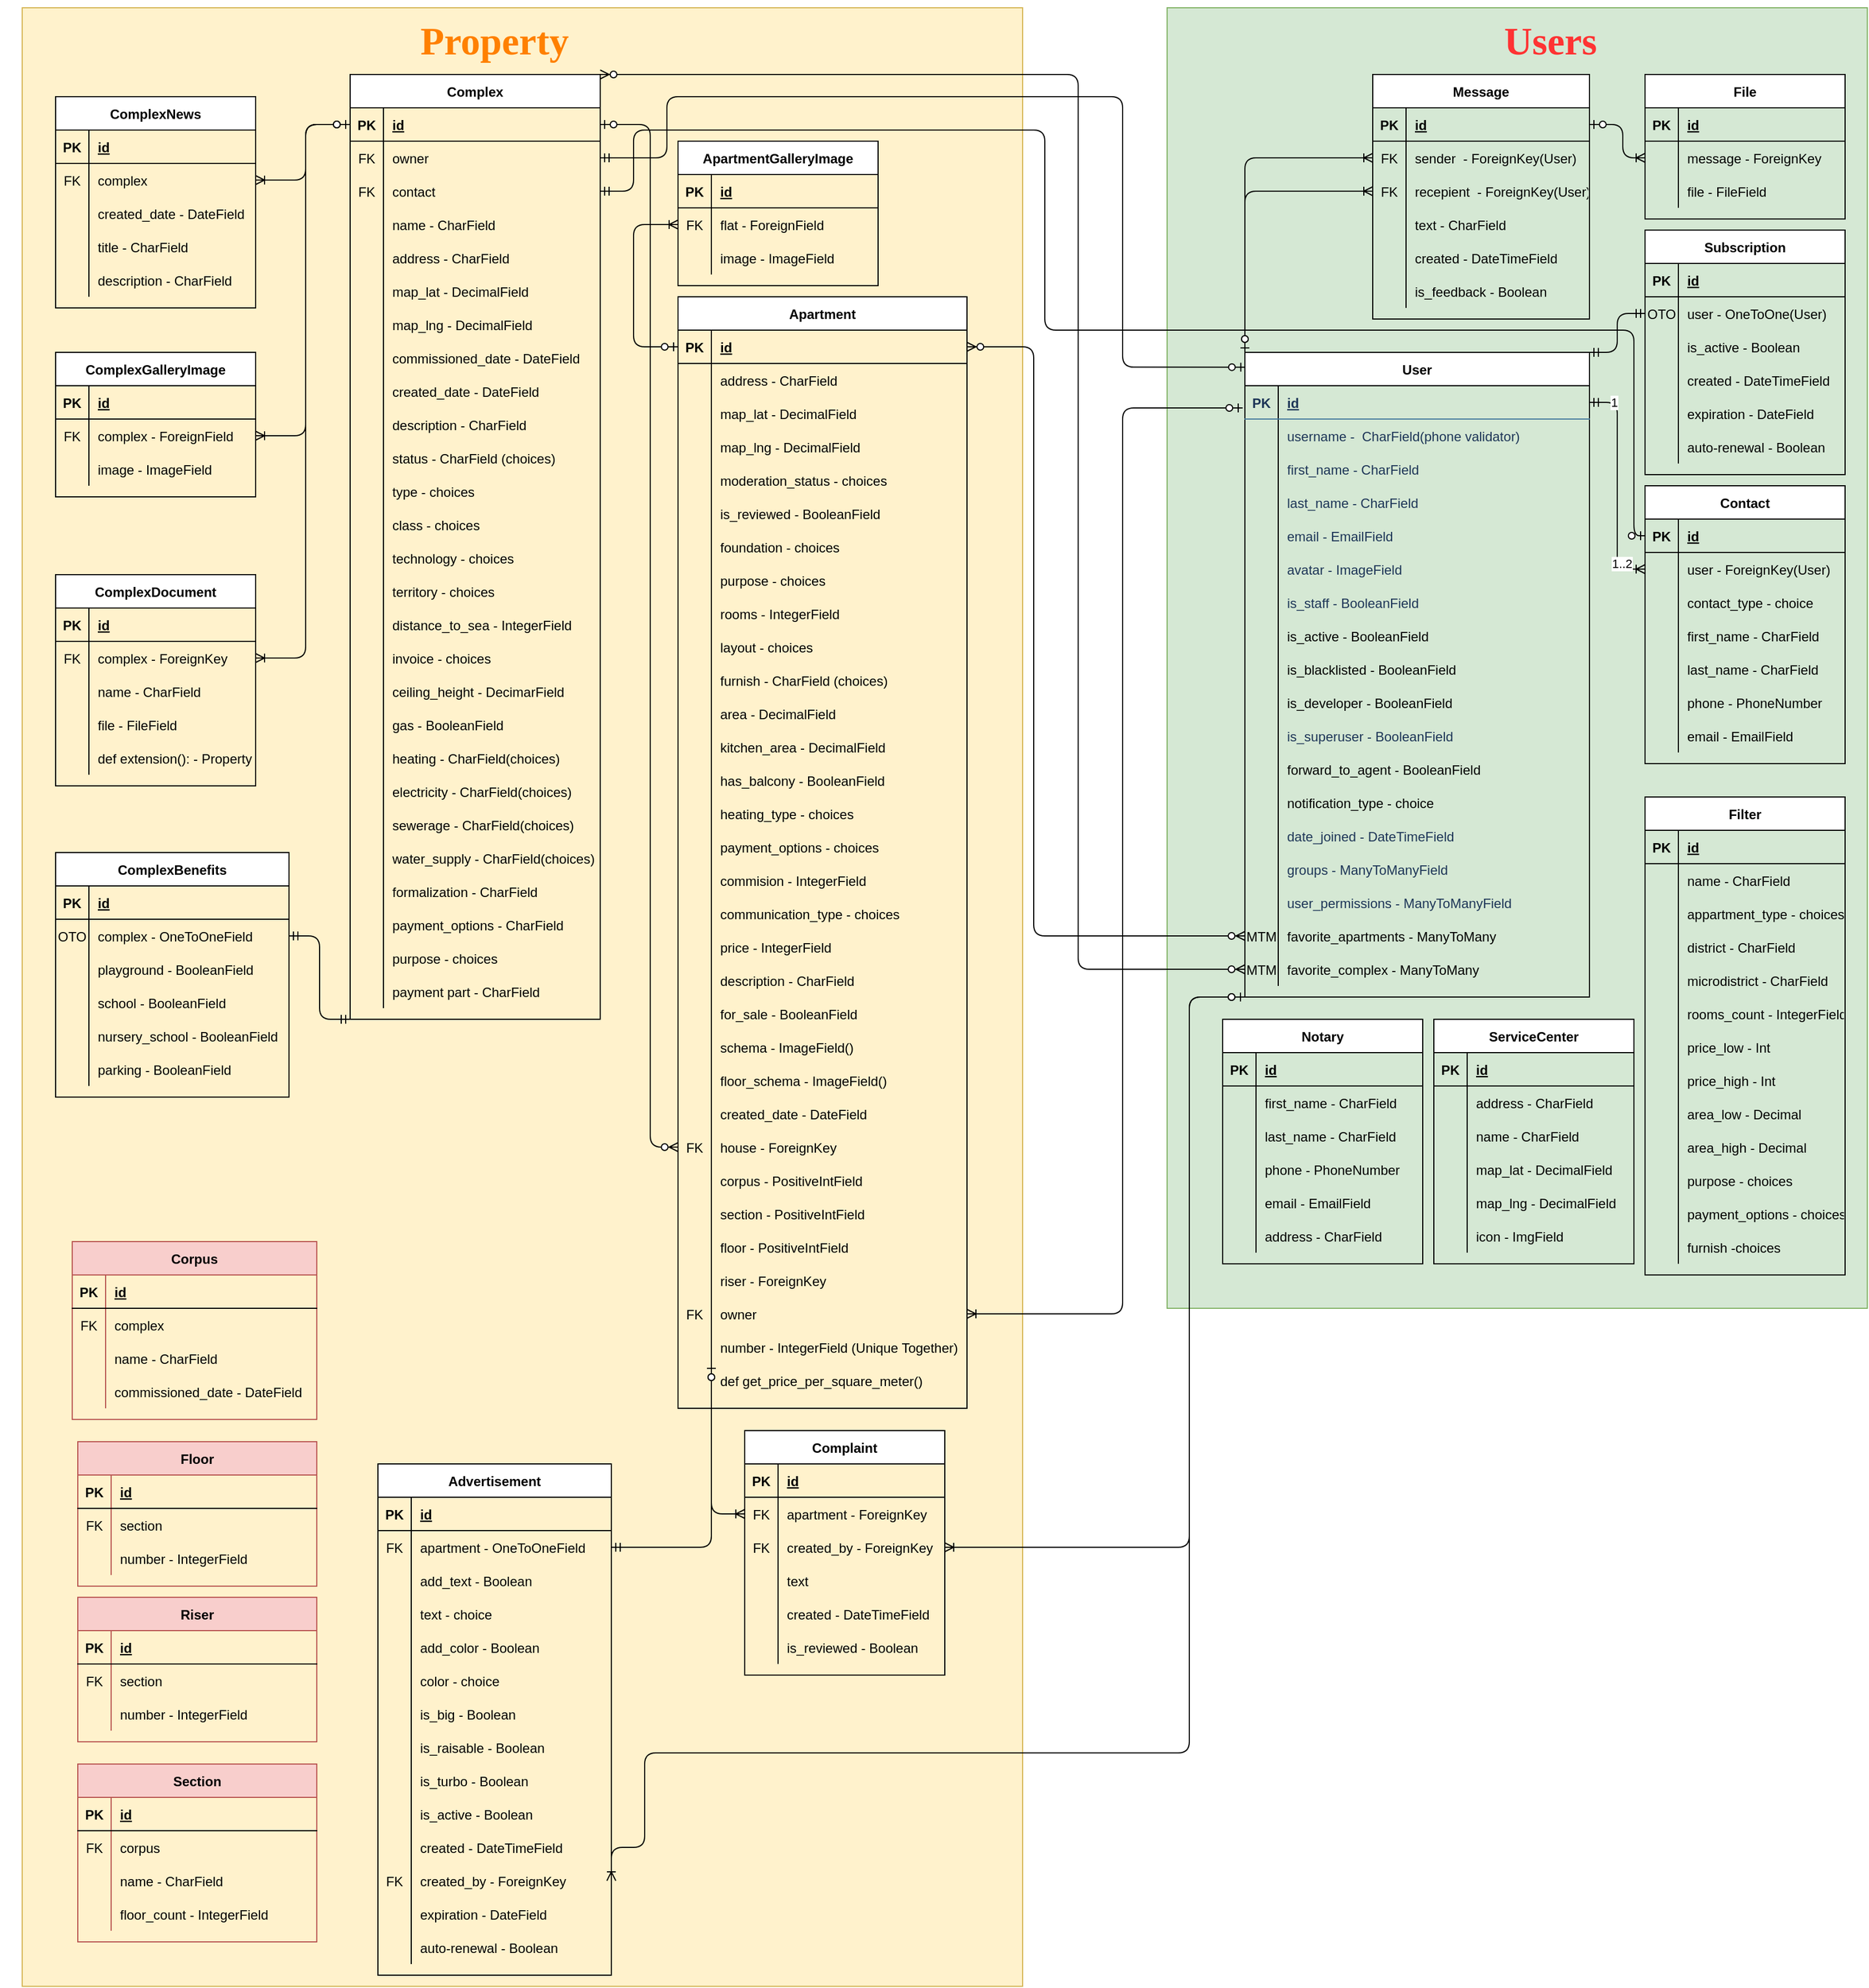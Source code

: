 <mxfile version="14.9.6" type="device"><diagram id="R2lEEEUBdFMjLlhIrx00" name="Page-1"><mxGraphModel dx="1664" dy="795" grid="1" gridSize="10" guides="1" tooltips="1" connect="1" arrows="1" fold="1" page="1" pageScale="1" pageWidth="850" pageHeight="1100" math="0" shadow="0" extFonts="Permanent Marker^https://fonts.googleapis.com/css?family=Permanent+Marker"><root><mxCell id="0"/><mxCell id="1" parent="0"/><mxCell id="Law01RX6GA0SZRBZjCX0-242" value="" style="rounded=0;whiteSpace=wrap;html=1;fillColor=#fff2cc;strokeColor=#d6b656;" parent="1" vertex="1"><mxGeometry x="30" y="10" width="900" height="1780" as="geometry"/></mxCell><mxCell id="Law01RX6GA0SZRBZjCX0-244" value="" style="group;" parent="1" vertex="1" connectable="0"><mxGeometry x="10" y="70" width="915" height="1680" as="geometry"/></mxCell><mxCell id="kU974_UNLZX-nz61Zuly-1" value="Apartment" style="shape=table;startSize=30;container=1;collapsible=1;childLayout=tableLayout;fixedRows=1;rowLines=0;fontStyle=1;align=center;resizeLast=1;" parent="Law01RX6GA0SZRBZjCX0-244" vertex="1"><mxGeometry x="610" y="200" width="260" height="1000" as="geometry"/></mxCell><mxCell id="kU974_UNLZX-nz61Zuly-2" value="" style="shape=partialRectangle;collapsible=0;dropTarget=0;pointerEvents=0;fillColor=none;top=0;left=0;bottom=1;right=0;points=[[0,0.5],[1,0.5]];portConstraint=eastwest;" parent="kU974_UNLZX-nz61Zuly-1" vertex="1"><mxGeometry y="30" width="260" height="30" as="geometry"/></mxCell><mxCell id="kU974_UNLZX-nz61Zuly-3" value="PK" style="shape=partialRectangle;connectable=0;fillColor=none;top=0;left=0;bottom=0;right=0;fontStyle=1;overflow=hidden;" parent="kU974_UNLZX-nz61Zuly-2" vertex="1"><mxGeometry width="30" height="30" as="geometry"/></mxCell><mxCell id="kU974_UNLZX-nz61Zuly-4" value="id" style="shape=partialRectangle;connectable=0;fillColor=none;top=0;left=0;bottom=0;right=0;align=left;spacingLeft=6;fontStyle=5;overflow=hidden;" parent="kU974_UNLZX-nz61Zuly-2" vertex="1"><mxGeometry x="30" width="230" height="30" as="geometry"/></mxCell><mxCell id="Law01RX6GA0SZRBZjCX0-18" value="" style="shape=partialRectangle;collapsible=0;dropTarget=0;pointerEvents=0;fillColor=none;top=0;left=0;bottom=0;right=0;points=[[0,0.5],[1,0.5]];portConstraint=eastwest;" parent="kU974_UNLZX-nz61Zuly-1" vertex="1"><mxGeometry y="60" width="260" height="30" as="geometry"/></mxCell><mxCell id="Law01RX6GA0SZRBZjCX0-19" value="" style="shape=partialRectangle;connectable=0;fillColor=none;top=0;left=0;bottom=0;right=0;editable=1;overflow=hidden;" parent="Law01RX6GA0SZRBZjCX0-18" vertex="1"><mxGeometry width="30" height="30" as="geometry"/></mxCell><mxCell id="Law01RX6GA0SZRBZjCX0-20" value="address - CharField" style="shape=partialRectangle;connectable=0;fillColor=none;top=0;left=0;bottom=0;right=0;align=left;spacingLeft=6;overflow=hidden;" parent="Law01RX6GA0SZRBZjCX0-18" vertex="1"><mxGeometry x="30" width="230" height="30" as="geometry"/></mxCell><mxCell id="Law01RX6GA0SZRBZjCX0-21" value="" style="shape=partialRectangle;collapsible=0;dropTarget=0;pointerEvents=0;fillColor=none;top=0;left=0;bottom=0;right=0;points=[[0,0.5],[1,0.5]];portConstraint=eastwest;" parent="kU974_UNLZX-nz61Zuly-1" vertex="1"><mxGeometry y="90" width="260" height="30" as="geometry"/></mxCell><mxCell id="Law01RX6GA0SZRBZjCX0-22" value="" style="shape=partialRectangle;connectable=0;fillColor=none;top=0;left=0;bottom=0;right=0;editable=1;overflow=hidden;" parent="Law01RX6GA0SZRBZjCX0-21" vertex="1"><mxGeometry width="30" height="30" as="geometry"/></mxCell><mxCell id="Law01RX6GA0SZRBZjCX0-23" value="map_lat - DecimalField" style="shape=partialRectangle;connectable=0;fillColor=none;top=0;left=0;bottom=0;right=0;align=left;spacingLeft=6;overflow=hidden;" parent="Law01RX6GA0SZRBZjCX0-21" vertex="1"><mxGeometry x="30" width="230" height="30" as="geometry"/></mxCell><mxCell id="Law01RX6GA0SZRBZjCX0-24" value="" style="shape=partialRectangle;collapsible=0;dropTarget=0;pointerEvents=0;fillColor=none;top=0;left=0;bottom=0;right=0;points=[[0,0.5],[1,0.5]];portConstraint=eastwest;" parent="kU974_UNLZX-nz61Zuly-1" vertex="1"><mxGeometry y="120" width="260" height="30" as="geometry"/></mxCell><mxCell id="Law01RX6GA0SZRBZjCX0-25" value="" style="shape=partialRectangle;connectable=0;fillColor=none;top=0;left=0;bottom=0;right=0;editable=1;overflow=hidden;" parent="Law01RX6GA0SZRBZjCX0-24" vertex="1"><mxGeometry width="30" height="30" as="geometry"/></mxCell><mxCell id="Law01RX6GA0SZRBZjCX0-26" value="map_lng - DecimalField" style="shape=partialRectangle;connectable=0;fillColor=none;top=0;left=0;bottom=0;right=0;align=left;spacingLeft=6;overflow=hidden;" parent="Law01RX6GA0SZRBZjCX0-24" vertex="1"><mxGeometry x="30" width="230" height="30" as="geometry"/></mxCell><mxCell id="Law01RX6GA0SZRBZjCX0-232" value="" style="shape=partialRectangle;collapsible=0;dropTarget=0;pointerEvents=0;fillColor=none;top=0;left=0;bottom=0;right=0;points=[[0,0.5],[1,0.5]];portConstraint=eastwest;" parent="kU974_UNLZX-nz61Zuly-1" vertex="1"><mxGeometry y="150" width="260" height="30" as="geometry"/></mxCell><mxCell id="Law01RX6GA0SZRBZjCX0-233" value="" style="shape=partialRectangle;connectable=0;fillColor=none;top=0;left=0;bottom=0;right=0;editable=1;overflow=hidden;" parent="Law01RX6GA0SZRBZjCX0-232" vertex="1"><mxGeometry width="30" height="30" as="geometry"/></mxCell><mxCell id="Law01RX6GA0SZRBZjCX0-234" value="moderation_status - choices" style="shape=partialRectangle;connectable=0;fillColor=none;top=0;left=0;bottom=0;right=0;align=left;spacingLeft=6;overflow=hidden;" parent="Law01RX6GA0SZRBZjCX0-232" vertex="1"><mxGeometry x="30" width="230" height="30" as="geometry"/></mxCell><mxCell id="Law01RX6GA0SZRBZjCX0-216" value="" style="shape=partialRectangle;collapsible=0;dropTarget=0;pointerEvents=0;fillColor=none;top=0;left=0;bottom=0;right=0;points=[[0,0.5],[1,0.5]];portConstraint=eastwest;" parent="kU974_UNLZX-nz61Zuly-1" vertex="1"><mxGeometry y="180" width="260" height="30" as="geometry"/></mxCell><mxCell id="Law01RX6GA0SZRBZjCX0-217" value="" style="shape=partialRectangle;connectable=0;fillColor=none;top=0;left=0;bottom=0;right=0;editable=1;overflow=hidden;" parent="Law01RX6GA0SZRBZjCX0-216" vertex="1"><mxGeometry width="30" height="30" as="geometry"/></mxCell><mxCell id="Law01RX6GA0SZRBZjCX0-218" value="is_reviewed - BooleanField" style="shape=partialRectangle;connectable=0;fillColor=none;top=0;left=0;bottom=0;right=0;align=left;spacingLeft=6;overflow=hidden;" parent="Law01RX6GA0SZRBZjCX0-216" vertex="1"><mxGeometry x="30" width="230" height="30" as="geometry"/></mxCell><mxCell id="Law01RX6GA0SZRBZjCX0-30" value="" style="shape=partialRectangle;collapsible=0;dropTarget=0;pointerEvents=0;fillColor=none;top=0;left=0;bottom=0;right=0;points=[[0,0.5],[1,0.5]];portConstraint=eastwest;" parent="kU974_UNLZX-nz61Zuly-1" vertex="1"><mxGeometry y="210" width="260" height="30" as="geometry"/></mxCell><mxCell id="Law01RX6GA0SZRBZjCX0-31" value="" style="shape=partialRectangle;connectable=0;fillColor=none;top=0;left=0;bottom=0;right=0;editable=1;overflow=hidden;" parent="Law01RX6GA0SZRBZjCX0-30" vertex="1"><mxGeometry width="30" height="30" as="geometry"/></mxCell><mxCell id="Law01RX6GA0SZRBZjCX0-32" value="foundation - choices" style="shape=partialRectangle;connectable=0;fillColor=none;top=0;left=0;bottom=0;right=0;align=left;spacingLeft=6;overflow=hidden;" parent="Law01RX6GA0SZRBZjCX0-30" vertex="1"><mxGeometry x="30" width="230" height="30" as="geometry"/></mxCell><mxCell id="Law01RX6GA0SZRBZjCX0-27" value="" style="shape=partialRectangle;collapsible=0;dropTarget=0;pointerEvents=0;fillColor=none;top=0;left=0;bottom=0;right=0;points=[[0,0.5],[1,0.5]];portConstraint=eastwest;" parent="kU974_UNLZX-nz61Zuly-1" vertex="1"><mxGeometry y="240" width="260" height="30" as="geometry"/></mxCell><mxCell id="Law01RX6GA0SZRBZjCX0-28" value="" style="shape=partialRectangle;connectable=0;fillColor=none;top=0;left=0;bottom=0;right=0;editable=1;overflow=hidden;" parent="Law01RX6GA0SZRBZjCX0-27" vertex="1"><mxGeometry width="30" height="30" as="geometry"/></mxCell><mxCell id="Law01RX6GA0SZRBZjCX0-29" value="purpose - choices" style="shape=partialRectangle;connectable=0;fillColor=none;top=0;left=0;bottom=0;right=0;align=left;spacingLeft=6;overflow=hidden;" parent="Law01RX6GA0SZRBZjCX0-27" vertex="1"><mxGeometry x="30" width="230" height="30" as="geometry"/></mxCell><mxCell id="kU974_UNLZX-nz61Zuly-11" value="" style="shape=partialRectangle;collapsible=0;dropTarget=0;pointerEvents=0;fillColor=none;top=0;left=0;bottom=0;right=0;points=[[0,0.5],[1,0.5]];portConstraint=eastwest;" parent="kU974_UNLZX-nz61Zuly-1" vertex="1"><mxGeometry y="270" width="260" height="30" as="geometry"/></mxCell><mxCell id="kU974_UNLZX-nz61Zuly-12" value="" style="shape=partialRectangle;connectable=0;fillColor=none;top=0;left=0;bottom=0;right=0;editable=1;overflow=hidden;" parent="kU974_UNLZX-nz61Zuly-11" vertex="1"><mxGeometry width="30" height="30" as="geometry"/></mxCell><mxCell id="kU974_UNLZX-nz61Zuly-13" value="rooms - IntegerField" style="shape=partialRectangle;connectable=0;fillColor=none;top=0;left=0;bottom=0;right=0;align=left;spacingLeft=6;overflow=hidden;" parent="kU974_UNLZX-nz61Zuly-11" vertex="1"><mxGeometry x="30" width="230" height="30" as="geometry"/></mxCell><mxCell id="Law01RX6GA0SZRBZjCX0-33" value="" style="shape=partialRectangle;collapsible=0;dropTarget=0;pointerEvents=0;fillColor=none;top=0;left=0;bottom=0;right=0;points=[[0,0.5],[1,0.5]];portConstraint=eastwest;" parent="kU974_UNLZX-nz61Zuly-1" vertex="1"><mxGeometry y="300" width="260" height="30" as="geometry"/></mxCell><mxCell id="Law01RX6GA0SZRBZjCX0-34" value="" style="shape=partialRectangle;connectable=0;fillColor=none;top=0;left=0;bottom=0;right=0;editable=1;overflow=hidden;" parent="Law01RX6GA0SZRBZjCX0-33" vertex="1"><mxGeometry width="30" height="30" as="geometry"/></mxCell><mxCell id="Law01RX6GA0SZRBZjCX0-35" value="layout - choices" style="shape=partialRectangle;connectable=0;fillColor=none;top=0;left=0;bottom=0;right=0;align=left;spacingLeft=6;overflow=hidden;" parent="Law01RX6GA0SZRBZjCX0-33" vertex="1"><mxGeometry x="30" width="230" height="30" as="geometry"/></mxCell><mxCell id="kU974_UNLZX-nz61Zuly-35" value="" style="shape=partialRectangle;collapsible=0;dropTarget=0;pointerEvents=0;fillColor=none;top=0;left=0;bottom=0;right=0;points=[[0,0.5],[1,0.5]];portConstraint=eastwest;" parent="kU974_UNLZX-nz61Zuly-1" vertex="1"><mxGeometry y="330" width="260" height="30" as="geometry"/></mxCell><mxCell id="kU974_UNLZX-nz61Zuly-36" value="" style="shape=partialRectangle;connectable=0;fillColor=none;top=0;left=0;bottom=0;right=0;editable=1;overflow=hidden;" parent="kU974_UNLZX-nz61Zuly-35" vertex="1"><mxGeometry width="30" height="30" as="geometry"/></mxCell><mxCell id="kU974_UNLZX-nz61Zuly-37" value="furnish - CharField (choices)" style="shape=partialRectangle;connectable=0;fillColor=none;top=0;left=0;bottom=0;right=0;align=left;spacingLeft=6;overflow=hidden;" parent="kU974_UNLZX-nz61Zuly-35" vertex="1"><mxGeometry x="30" width="230" height="30" as="geometry"/></mxCell><mxCell id="kU974_UNLZX-nz61Zuly-26" value="" style="shape=partialRectangle;collapsible=0;dropTarget=0;pointerEvents=0;fillColor=none;top=0;left=0;bottom=0;right=0;points=[[0,0.5],[1,0.5]];portConstraint=eastwest;" parent="kU974_UNLZX-nz61Zuly-1" vertex="1"><mxGeometry y="360" width="260" height="30" as="geometry"/></mxCell><mxCell id="kU974_UNLZX-nz61Zuly-27" value="" style="shape=partialRectangle;connectable=0;fillColor=none;top=0;left=0;bottom=0;right=0;editable=1;overflow=hidden;" parent="kU974_UNLZX-nz61Zuly-26" vertex="1"><mxGeometry width="30" height="30" as="geometry"/></mxCell><mxCell id="kU974_UNLZX-nz61Zuly-28" value="area - DecimalField" style="shape=partialRectangle;connectable=0;fillColor=none;top=0;left=0;bottom=0;right=0;align=left;spacingLeft=6;overflow=hidden;" parent="kU974_UNLZX-nz61Zuly-26" vertex="1"><mxGeometry x="30" width="230" height="30" as="geometry"/></mxCell><mxCell id="Law01RX6GA0SZRBZjCX0-36" value="" style="shape=partialRectangle;collapsible=0;dropTarget=0;pointerEvents=0;fillColor=none;top=0;left=0;bottom=0;right=0;points=[[0,0.5],[1,0.5]];portConstraint=eastwest;" parent="kU974_UNLZX-nz61Zuly-1" vertex="1"><mxGeometry y="390" width="260" height="30" as="geometry"/></mxCell><mxCell id="Law01RX6GA0SZRBZjCX0-37" value="" style="shape=partialRectangle;connectable=0;fillColor=none;top=0;left=0;bottom=0;right=0;editable=1;overflow=hidden;" parent="Law01RX6GA0SZRBZjCX0-36" vertex="1"><mxGeometry width="30" height="30" as="geometry"/></mxCell><mxCell id="Law01RX6GA0SZRBZjCX0-38" value="kitchen_area - DecimalField" style="shape=partialRectangle;connectable=0;fillColor=none;top=0;left=0;bottom=0;right=0;align=left;spacingLeft=6;overflow=hidden;" parent="Law01RX6GA0SZRBZjCX0-36" vertex="1"><mxGeometry x="30" width="230" height="30" as="geometry"/></mxCell><mxCell id="Law01RX6GA0SZRBZjCX0-39" value="" style="shape=partialRectangle;collapsible=0;dropTarget=0;pointerEvents=0;fillColor=none;top=0;left=0;bottom=0;right=0;points=[[0,0.5],[1,0.5]];portConstraint=eastwest;" parent="kU974_UNLZX-nz61Zuly-1" vertex="1"><mxGeometry y="420" width="260" height="30" as="geometry"/></mxCell><mxCell id="Law01RX6GA0SZRBZjCX0-40" value="" style="shape=partialRectangle;connectable=0;fillColor=none;top=0;left=0;bottom=0;right=0;editable=1;overflow=hidden;" parent="Law01RX6GA0SZRBZjCX0-39" vertex="1"><mxGeometry width="30" height="30" as="geometry"/></mxCell><mxCell id="Law01RX6GA0SZRBZjCX0-41" value="has_balcony - BooleanField" style="shape=partialRectangle;connectable=0;fillColor=none;top=0;left=0;bottom=0;right=0;align=left;spacingLeft=6;overflow=hidden;" parent="Law01RX6GA0SZRBZjCX0-39" vertex="1"><mxGeometry x="30" width="230" height="30" as="geometry"/></mxCell><mxCell id="Law01RX6GA0SZRBZjCX0-42" value="" style="shape=partialRectangle;collapsible=0;dropTarget=0;pointerEvents=0;fillColor=none;top=0;left=0;bottom=0;right=0;points=[[0,0.5],[1,0.5]];portConstraint=eastwest;" parent="kU974_UNLZX-nz61Zuly-1" vertex="1"><mxGeometry y="450" width="260" height="30" as="geometry"/></mxCell><mxCell id="Law01RX6GA0SZRBZjCX0-43" value="" style="shape=partialRectangle;connectable=0;fillColor=none;top=0;left=0;bottom=0;right=0;editable=1;overflow=hidden;" parent="Law01RX6GA0SZRBZjCX0-42" vertex="1"><mxGeometry width="30" height="30" as="geometry"/></mxCell><mxCell id="Law01RX6GA0SZRBZjCX0-44" value="heating_type - choices" style="shape=partialRectangle;connectable=0;fillColor=none;top=0;left=0;bottom=0;right=0;align=left;spacingLeft=6;overflow=hidden;" parent="Law01RX6GA0SZRBZjCX0-42" vertex="1"><mxGeometry x="30" width="230" height="30" as="geometry"/></mxCell><mxCell id="Law01RX6GA0SZRBZjCX0-45" value="" style="shape=partialRectangle;collapsible=0;dropTarget=0;pointerEvents=0;fillColor=none;top=0;left=0;bottom=0;right=0;points=[[0,0.5],[1,0.5]];portConstraint=eastwest;" parent="kU974_UNLZX-nz61Zuly-1" vertex="1"><mxGeometry y="480" width="260" height="30" as="geometry"/></mxCell><mxCell id="Law01RX6GA0SZRBZjCX0-46" value="" style="shape=partialRectangle;connectable=0;fillColor=none;top=0;left=0;bottom=0;right=0;editable=1;overflow=hidden;" parent="Law01RX6GA0SZRBZjCX0-45" vertex="1"><mxGeometry width="30" height="30" as="geometry"/></mxCell><mxCell id="Law01RX6GA0SZRBZjCX0-47" value="payment_options - choices" style="shape=partialRectangle;connectable=0;fillColor=none;top=0;left=0;bottom=0;right=0;align=left;spacingLeft=6;overflow=hidden;" parent="Law01RX6GA0SZRBZjCX0-45" vertex="1"><mxGeometry x="30" width="230" height="30" as="geometry"/></mxCell><mxCell id="Law01RX6GA0SZRBZjCX0-48" value="" style="shape=partialRectangle;collapsible=0;dropTarget=0;pointerEvents=0;fillColor=none;top=0;left=0;bottom=0;right=0;points=[[0,0.5],[1,0.5]];portConstraint=eastwest;" parent="kU974_UNLZX-nz61Zuly-1" vertex="1"><mxGeometry y="510" width="260" height="30" as="geometry"/></mxCell><mxCell id="Law01RX6GA0SZRBZjCX0-49" value="" style="shape=partialRectangle;connectable=0;fillColor=none;top=0;left=0;bottom=0;right=0;editable=1;overflow=hidden;" parent="Law01RX6GA0SZRBZjCX0-48" vertex="1"><mxGeometry width="30" height="30" as="geometry"/></mxCell><mxCell id="Law01RX6GA0SZRBZjCX0-50" value="commision - IntegerField" style="shape=partialRectangle;connectable=0;fillColor=none;top=0;left=0;bottom=0;right=0;align=left;spacingLeft=6;overflow=hidden;" parent="Law01RX6GA0SZRBZjCX0-48" vertex="1"><mxGeometry x="30" width="230" height="30" as="geometry"/></mxCell><mxCell id="Law01RX6GA0SZRBZjCX0-54" value="" style="shape=partialRectangle;collapsible=0;dropTarget=0;pointerEvents=0;fillColor=none;top=0;left=0;bottom=0;right=0;points=[[0,0.5],[1,0.5]];portConstraint=eastwest;" parent="kU974_UNLZX-nz61Zuly-1" vertex="1"><mxGeometry y="540" width="260" height="30" as="geometry"/></mxCell><mxCell id="Law01RX6GA0SZRBZjCX0-55" value="" style="shape=partialRectangle;connectable=0;fillColor=none;top=0;left=0;bottom=0;right=0;editable=1;overflow=hidden;" parent="Law01RX6GA0SZRBZjCX0-54" vertex="1"><mxGeometry width="30" height="30" as="geometry"/></mxCell><mxCell id="Law01RX6GA0SZRBZjCX0-56" value="communication_type - choices" style="shape=partialRectangle;connectable=0;fillColor=none;top=0;left=0;bottom=0;right=0;align=left;spacingLeft=6;overflow=hidden;" parent="Law01RX6GA0SZRBZjCX0-54" vertex="1"><mxGeometry x="30" width="230" height="30" as="geometry"/></mxCell><mxCell id="kU974_UNLZX-nz61Zuly-8" value="" style="shape=partialRectangle;collapsible=0;dropTarget=0;pointerEvents=0;fillColor=none;top=0;left=0;bottom=0;right=0;points=[[0,0.5],[1,0.5]];portConstraint=eastwest;" parent="kU974_UNLZX-nz61Zuly-1" vertex="1"><mxGeometry y="570" width="260" height="30" as="geometry"/></mxCell><mxCell id="kU974_UNLZX-nz61Zuly-9" value="" style="shape=partialRectangle;connectable=0;fillColor=none;top=0;left=0;bottom=0;right=0;editable=1;overflow=hidden;" parent="kU974_UNLZX-nz61Zuly-8" vertex="1"><mxGeometry width="30" height="30" as="geometry"/></mxCell><mxCell id="kU974_UNLZX-nz61Zuly-10" value="price - IntegerField" style="shape=partialRectangle;connectable=0;fillColor=none;top=0;left=0;bottom=0;right=0;align=left;spacingLeft=6;overflow=hidden;" parent="kU974_UNLZX-nz61Zuly-8" vertex="1"><mxGeometry x="30" width="230" height="30" as="geometry"/></mxCell><mxCell id="Law01RX6GA0SZRBZjCX0-51" value="" style="shape=partialRectangle;collapsible=0;dropTarget=0;pointerEvents=0;fillColor=none;top=0;left=0;bottom=0;right=0;points=[[0,0.5],[1,0.5]];portConstraint=eastwest;" parent="kU974_UNLZX-nz61Zuly-1" vertex="1"><mxGeometry y="600" width="260" height="30" as="geometry"/></mxCell><mxCell id="Law01RX6GA0SZRBZjCX0-52" value="" style="shape=partialRectangle;connectable=0;fillColor=none;top=0;left=0;bottom=0;right=0;editable=1;overflow=hidden;" parent="Law01RX6GA0SZRBZjCX0-51" vertex="1"><mxGeometry width="30" height="30" as="geometry"/></mxCell><mxCell id="Law01RX6GA0SZRBZjCX0-53" value="description - CharField" style="shape=partialRectangle;connectable=0;fillColor=none;top=0;left=0;bottom=0;right=0;align=left;spacingLeft=6;overflow=hidden;" parent="Law01RX6GA0SZRBZjCX0-51" vertex="1"><mxGeometry x="30" width="230" height="30" as="geometry"/></mxCell><mxCell id="kU974_UNLZX-nz61Zuly-38" value="" style="shape=partialRectangle;collapsible=0;dropTarget=0;pointerEvents=0;fillColor=none;top=0;left=0;bottom=0;right=0;points=[[0,0.5],[1,0.5]];portConstraint=eastwest;" parent="kU974_UNLZX-nz61Zuly-1" vertex="1"><mxGeometry y="630" width="260" height="30" as="geometry"/></mxCell><mxCell id="kU974_UNLZX-nz61Zuly-39" value="" style="shape=partialRectangle;connectable=0;fillColor=none;top=0;left=0;bottom=0;right=0;editable=1;overflow=hidden;" parent="kU974_UNLZX-nz61Zuly-38" vertex="1"><mxGeometry width="30" height="30" as="geometry"/></mxCell><mxCell id="kU974_UNLZX-nz61Zuly-40" value="for_sale - BooleanField" style="shape=partialRectangle;connectable=0;fillColor=none;top=0;left=0;bottom=0;right=0;align=left;spacingLeft=6;overflow=hidden;" parent="kU974_UNLZX-nz61Zuly-38" vertex="1"><mxGeometry x="30" width="230" height="30" as="geometry"/></mxCell><mxCell id="kU974_UNLZX-nz61Zuly-54" value="" style="shape=partialRectangle;collapsible=0;dropTarget=0;pointerEvents=0;fillColor=none;top=0;left=0;bottom=0;right=0;points=[[0,0.5],[1,0.5]];portConstraint=eastwest;" parent="kU974_UNLZX-nz61Zuly-1" vertex="1"><mxGeometry y="660" width="260" height="30" as="geometry"/></mxCell><mxCell id="kU974_UNLZX-nz61Zuly-55" value="" style="shape=partialRectangle;connectable=0;fillColor=none;top=0;left=0;bottom=0;right=0;editable=1;overflow=hidden;" parent="kU974_UNLZX-nz61Zuly-54" vertex="1"><mxGeometry width="30" height="30" as="geometry"/></mxCell><mxCell id="kU974_UNLZX-nz61Zuly-56" value="schema - ImageField()" style="shape=partialRectangle;connectable=0;fillColor=none;top=0;left=0;bottom=0;right=0;align=left;spacingLeft=6;overflow=hidden;" parent="kU974_UNLZX-nz61Zuly-54" vertex="1"><mxGeometry x="30" width="230" height="30" as="geometry"/></mxCell><mxCell id="kU974_UNLZX-nz61Zuly-57" value="" style="shape=partialRectangle;collapsible=0;dropTarget=0;pointerEvents=0;fillColor=none;top=0;left=0;bottom=0;right=0;points=[[0,0.5],[1,0.5]];portConstraint=eastwest;" parent="kU974_UNLZX-nz61Zuly-1" vertex="1"><mxGeometry y="690" width="260" height="30" as="geometry"/></mxCell><mxCell id="kU974_UNLZX-nz61Zuly-58" value="" style="shape=partialRectangle;connectable=0;fillColor=none;top=0;left=0;bottom=0;right=0;editable=1;overflow=hidden;" parent="kU974_UNLZX-nz61Zuly-57" vertex="1"><mxGeometry width="30" height="30" as="geometry"/></mxCell><mxCell id="kU974_UNLZX-nz61Zuly-59" value="floor_schema - ImageField()" style="shape=partialRectangle;connectable=0;fillColor=none;top=0;left=0;bottom=0;right=0;align=left;spacingLeft=6;overflow=hidden;" parent="kU974_UNLZX-nz61Zuly-57" vertex="1"><mxGeometry x="30" width="230" height="30" as="geometry"/></mxCell><mxCell id="kU974_UNLZX-nz61Zuly-63" value="" style="shape=partialRectangle;collapsible=0;dropTarget=0;pointerEvents=0;fillColor=none;top=0;left=0;bottom=0;right=0;points=[[0,0.5],[1,0.5]];portConstraint=eastwest;" parent="kU974_UNLZX-nz61Zuly-1" vertex="1"><mxGeometry y="720" width="260" height="30" as="geometry"/></mxCell><mxCell id="kU974_UNLZX-nz61Zuly-64" value="" style="shape=partialRectangle;connectable=0;fillColor=none;top=0;left=0;bottom=0;right=0;editable=1;overflow=hidden;" parent="kU974_UNLZX-nz61Zuly-63" vertex="1"><mxGeometry width="30" height="30" as="geometry"/></mxCell><mxCell id="kU974_UNLZX-nz61Zuly-65" value="created_date - DateField" style="shape=partialRectangle;connectable=0;fillColor=none;top=0;left=0;bottom=0;right=0;align=left;spacingLeft=6;overflow=hidden;" parent="kU974_UNLZX-nz61Zuly-63" vertex="1"><mxGeometry x="30" width="230" height="30" as="geometry"/></mxCell><mxCell id="KyWfQdbmqvqQsfbcWeOR-140" value="" style="shape=partialRectangle;collapsible=0;dropTarget=0;pointerEvents=0;fillColor=none;top=0;left=0;bottom=0;right=0;points=[[0,0.5],[1,0.5]];portConstraint=eastwest;" parent="kU974_UNLZX-nz61Zuly-1" vertex="1"><mxGeometry y="750" width="260" height="30" as="geometry"/></mxCell><mxCell id="KyWfQdbmqvqQsfbcWeOR-141" value="FK" style="shape=partialRectangle;connectable=0;fillColor=none;top=0;left=0;bottom=0;right=0;fontStyle=0;overflow=hidden;" parent="KyWfQdbmqvqQsfbcWeOR-140" vertex="1"><mxGeometry width="30" height="30" as="geometry"/></mxCell><mxCell id="KyWfQdbmqvqQsfbcWeOR-142" value="house - ForeignKey" style="shape=partialRectangle;connectable=0;fillColor=none;top=0;left=0;bottom=0;right=0;align=left;spacingLeft=6;fontStyle=0;overflow=hidden;" parent="KyWfQdbmqvqQsfbcWeOR-140" vertex="1"><mxGeometry x="30" width="230" height="30" as="geometry"/></mxCell><mxCell id="kU974_UNLZX-nz61Zuly-14" value="" style="shape=partialRectangle;collapsible=0;dropTarget=0;pointerEvents=0;fillColor=none;top=0;left=0;bottom=0;right=0;points=[[0,0.5],[1,0.5]];portConstraint=eastwest;" parent="kU974_UNLZX-nz61Zuly-1" vertex="1"><mxGeometry y="780" width="260" height="30" as="geometry"/></mxCell><mxCell id="kU974_UNLZX-nz61Zuly-15" value="" style="shape=partialRectangle;connectable=0;fillColor=none;top=0;left=0;bottom=0;right=0;fontStyle=0;overflow=hidden;" parent="kU974_UNLZX-nz61Zuly-14" vertex="1"><mxGeometry width="30" height="30" as="geometry"/></mxCell><mxCell id="kU974_UNLZX-nz61Zuly-16" value="corpus - PositiveIntField" style="shape=partialRectangle;connectable=0;fillColor=none;top=0;left=0;bottom=0;right=0;align=left;spacingLeft=6;fontStyle=0;overflow=hidden;" parent="kU974_UNLZX-nz61Zuly-14" vertex="1"><mxGeometry x="30" width="230" height="30" as="geometry"/></mxCell><mxCell id="kU974_UNLZX-nz61Zuly-17" value="" style="shape=partialRectangle;collapsible=0;dropTarget=0;pointerEvents=0;fillColor=none;top=0;left=0;bottom=0;right=0;points=[[0,0.5],[1,0.5]];portConstraint=eastwest;" parent="kU974_UNLZX-nz61Zuly-1" vertex="1"><mxGeometry y="810" width="260" height="30" as="geometry"/></mxCell><mxCell id="kU974_UNLZX-nz61Zuly-18" value="" style="shape=partialRectangle;connectable=0;fillColor=none;top=0;left=0;bottom=0;right=0;fontStyle=0;overflow=hidden;" parent="kU974_UNLZX-nz61Zuly-17" vertex="1"><mxGeometry width="30" height="30" as="geometry"/></mxCell><mxCell id="kU974_UNLZX-nz61Zuly-19" value="section - PositiveIntField" style="shape=partialRectangle;connectable=0;fillColor=none;top=0;left=0;bottom=0;right=0;align=left;spacingLeft=6;fontStyle=0;overflow=hidden;" parent="kU974_UNLZX-nz61Zuly-17" vertex="1"><mxGeometry x="30" width="230" height="30" as="geometry"/></mxCell><mxCell id="kU974_UNLZX-nz61Zuly-20" value="" style="shape=partialRectangle;collapsible=0;dropTarget=0;pointerEvents=0;fillColor=none;top=0;left=0;bottom=0;right=0;points=[[0,0.5],[1,0.5]];portConstraint=eastwest;" parent="kU974_UNLZX-nz61Zuly-1" vertex="1"><mxGeometry y="840" width="260" height="30" as="geometry"/></mxCell><mxCell id="kU974_UNLZX-nz61Zuly-21" value="" style="shape=partialRectangle;connectable=0;fillColor=none;top=0;left=0;bottom=0;right=0;fontStyle=0;overflow=hidden;" parent="kU974_UNLZX-nz61Zuly-20" vertex="1"><mxGeometry width="30" height="30" as="geometry"/></mxCell><mxCell id="kU974_UNLZX-nz61Zuly-22" value="floor - PositiveIntField" style="shape=partialRectangle;connectable=0;fillColor=none;top=0;left=0;bottom=0;right=0;align=left;spacingLeft=6;fontStyle=0;overflow=hidden;" parent="kU974_UNLZX-nz61Zuly-20" vertex="1"><mxGeometry x="30" width="230" height="30" as="geometry"/></mxCell><mxCell id="kU974_UNLZX-nz61Zuly-23" value="" style="shape=partialRectangle;collapsible=0;dropTarget=0;pointerEvents=0;fillColor=none;top=0;left=0;bottom=0;right=0;points=[[0,0.5],[1,0.5]];portConstraint=eastwest;" parent="kU974_UNLZX-nz61Zuly-1" vertex="1"><mxGeometry y="870" width="260" height="30" as="geometry"/></mxCell><mxCell id="kU974_UNLZX-nz61Zuly-24" value="" style="shape=partialRectangle;connectable=0;fillColor=none;top=0;left=0;bottom=0;right=0;fontStyle=0;overflow=hidden;" parent="kU974_UNLZX-nz61Zuly-23" vertex="1"><mxGeometry width="30" height="30" as="geometry"/></mxCell><mxCell id="kU974_UNLZX-nz61Zuly-25" value="riser - ForeignKey" style="shape=partialRectangle;connectable=0;fillColor=none;top=0;left=0;bottom=0;right=0;align=left;spacingLeft=6;fontStyle=0;overflow=hidden;" parent="kU974_UNLZX-nz61Zuly-23" vertex="1"><mxGeometry x="30" width="230" height="30" as="geometry"/></mxCell><mxCell id="kU974_UNLZX-nz61Zuly-66" value="" style="shape=partialRectangle;collapsible=0;dropTarget=0;pointerEvents=0;fillColor=none;top=0;left=0;bottom=0;right=0;points=[[0,0.5],[1,0.5]];portConstraint=eastwest;" parent="kU974_UNLZX-nz61Zuly-1" vertex="1"><mxGeometry y="900" width="260" height="30" as="geometry"/></mxCell><mxCell id="kU974_UNLZX-nz61Zuly-67" value="FK" style="shape=partialRectangle;connectable=0;fillColor=none;top=0;left=0;bottom=0;right=0;fontStyle=0;overflow=hidden;" parent="kU974_UNLZX-nz61Zuly-66" vertex="1"><mxGeometry width="30" height="30" as="geometry"/></mxCell><mxCell id="kU974_UNLZX-nz61Zuly-68" value="owner" style="shape=partialRectangle;connectable=0;fillColor=none;top=0;left=0;bottom=0;right=0;align=left;spacingLeft=6;fontStyle=0;overflow=hidden;" parent="kU974_UNLZX-nz61Zuly-66" vertex="1"><mxGeometry x="30" width="230" height="30" as="geometry"/></mxCell><mxCell id="kU974_UNLZX-nz61Zuly-5" value="" style="shape=partialRectangle;collapsible=0;dropTarget=0;pointerEvents=0;fillColor=none;top=0;left=0;bottom=0;right=0;points=[[0,0.5],[1,0.5]];portConstraint=eastwest;" parent="kU974_UNLZX-nz61Zuly-1" vertex="1"><mxGeometry y="930" width="260" height="30" as="geometry"/></mxCell><mxCell id="kU974_UNLZX-nz61Zuly-6" value="" style="shape=partialRectangle;connectable=0;fillColor=none;top=0;left=0;bottom=0;right=0;editable=1;overflow=hidden;" parent="kU974_UNLZX-nz61Zuly-5" vertex="1"><mxGeometry width="30" height="30" as="geometry"/></mxCell><mxCell id="kU974_UNLZX-nz61Zuly-7" value="number - IntegerField (Unique Together)" style="shape=partialRectangle;connectable=0;fillColor=none;top=0;left=0;bottom=0;right=0;align=left;spacingLeft=6;overflow=hidden;" parent="kU974_UNLZX-nz61Zuly-5" vertex="1"><mxGeometry x="30" width="230" height="30" as="geometry"/></mxCell><mxCell id="KyWfQdbmqvqQsfbcWeOR-98" value="" style="shape=partialRectangle;collapsible=0;dropTarget=0;pointerEvents=0;fillColor=none;top=0;left=0;bottom=0;right=0;points=[[0,0.5],[1,0.5]];portConstraint=eastwest;" parent="kU974_UNLZX-nz61Zuly-1" vertex="1"><mxGeometry y="960" width="260" height="30" as="geometry"/></mxCell><mxCell id="KyWfQdbmqvqQsfbcWeOR-99" value="" style="shape=partialRectangle;connectable=0;fillColor=none;top=0;left=0;bottom=0;right=0;editable=1;overflow=hidden;" parent="KyWfQdbmqvqQsfbcWeOR-98" vertex="1"><mxGeometry width="30" height="30" as="geometry"/></mxCell><mxCell id="KyWfQdbmqvqQsfbcWeOR-100" value="def get_price_per_square_meter()" style="shape=partialRectangle;connectable=0;fillColor=none;top=0;left=0;bottom=0;right=0;align=left;spacingLeft=6;overflow=hidden;" parent="KyWfQdbmqvqQsfbcWeOR-98" vertex="1"><mxGeometry x="30" width="230" height="30" as="geometry"/></mxCell><mxCell id="KyWfQdbmqvqQsfbcWeOR-59" value="Complex" style="shape=table;startSize=30;container=1;collapsible=1;childLayout=tableLayout;fixedRows=1;rowLines=0;fontStyle=1;align=center;resizeLast=1;" parent="Law01RX6GA0SZRBZjCX0-244" vertex="1"><mxGeometry x="315" width="225" height="850" as="geometry"/></mxCell><mxCell id="KyWfQdbmqvqQsfbcWeOR-60" value="" style="shape=partialRectangle;collapsible=0;dropTarget=0;pointerEvents=0;fillColor=none;top=0;left=0;bottom=1;right=0;points=[[0,0.5],[1,0.5]];portConstraint=eastwest;" parent="KyWfQdbmqvqQsfbcWeOR-59" vertex="1"><mxGeometry y="30" width="225" height="30" as="geometry"/></mxCell><mxCell id="KyWfQdbmqvqQsfbcWeOR-61" value="PK" style="shape=partialRectangle;connectable=0;fillColor=none;top=0;left=0;bottom=0;right=0;fontStyle=1;overflow=hidden;" parent="KyWfQdbmqvqQsfbcWeOR-60" vertex="1"><mxGeometry width="30" height="30" as="geometry"/></mxCell><mxCell id="KyWfQdbmqvqQsfbcWeOR-62" value="id" style="shape=partialRectangle;connectable=0;fillColor=none;top=0;left=0;bottom=0;right=0;align=left;spacingLeft=6;fontStyle=5;overflow=hidden;" parent="KyWfQdbmqvqQsfbcWeOR-60" vertex="1"><mxGeometry x="30" width="195" height="30" as="geometry"/></mxCell><mxCell id="76adNH6M1GWOzffTBwzy-1" value="" style="shape=partialRectangle;collapsible=0;dropTarget=0;pointerEvents=0;fillColor=none;top=0;left=0;bottom=0;right=0;points=[[0,0.5],[1,0.5]];portConstraint=eastwest;" parent="KyWfQdbmqvqQsfbcWeOR-59" vertex="1"><mxGeometry y="60" width="225" height="30" as="geometry"/></mxCell><mxCell id="76adNH6M1GWOzffTBwzy-2" value="FK" style="shape=partialRectangle;connectable=0;fillColor=none;top=0;left=0;bottom=0;right=0;fontStyle=0;overflow=hidden;" parent="76adNH6M1GWOzffTBwzy-1" vertex="1"><mxGeometry width="30" height="30" as="geometry"/></mxCell><mxCell id="76adNH6M1GWOzffTBwzy-3" value="owner" style="shape=partialRectangle;connectable=0;fillColor=none;top=0;left=0;bottom=0;right=0;align=left;spacingLeft=6;fontStyle=0;overflow=hidden;" parent="76adNH6M1GWOzffTBwzy-1" vertex="1"><mxGeometry x="30" width="195" height="30" as="geometry"/></mxCell><mxCell id="VYyY5FuQTaHYx3-E-Rl5-1" value="" style="shape=partialRectangle;collapsible=0;dropTarget=0;pointerEvents=0;fillColor=none;top=0;left=0;bottom=0;right=0;points=[[0,0.5],[1,0.5]];portConstraint=eastwest;" parent="KyWfQdbmqvqQsfbcWeOR-59" vertex="1"><mxGeometry y="90" width="225" height="30" as="geometry"/></mxCell><mxCell id="VYyY5FuQTaHYx3-E-Rl5-2" value="FK" style="shape=partialRectangle;connectable=0;fillColor=none;top=0;left=0;bottom=0;right=0;fontStyle=0;overflow=hidden;" parent="VYyY5FuQTaHYx3-E-Rl5-1" vertex="1"><mxGeometry width="30" height="30" as="geometry"/></mxCell><mxCell id="VYyY5FuQTaHYx3-E-Rl5-3" value="contact" style="shape=partialRectangle;connectable=0;fillColor=none;top=0;left=0;bottom=0;right=0;align=left;spacingLeft=6;fontStyle=0;overflow=hidden;" parent="VYyY5FuQTaHYx3-E-Rl5-1" vertex="1"><mxGeometry x="30" width="195" height="30" as="geometry"/></mxCell><mxCell id="KyWfQdbmqvqQsfbcWeOR-75" value="" style="shape=partialRectangle;collapsible=0;dropTarget=0;pointerEvents=0;fillColor=none;top=0;left=0;bottom=0;right=0;points=[[0,0.5],[1,0.5]];portConstraint=eastwest;" parent="KyWfQdbmqvqQsfbcWeOR-59" vertex="1"><mxGeometry y="120" width="225" height="30" as="geometry"/></mxCell><mxCell id="KyWfQdbmqvqQsfbcWeOR-76" value="" style="shape=partialRectangle;connectable=0;fillColor=none;top=0;left=0;bottom=0;right=0;editable=1;overflow=hidden;" parent="KyWfQdbmqvqQsfbcWeOR-75" vertex="1"><mxGeometry width="30" height="30" as="geometry"/></mxCell><mxCell id="KyWfQdbmqvqQsfbcWeOR-77" value="name - CharField" style="shape=partialRectangle;connectable=0;fillColor=none;top=0;left=0;bottom=0;right=0;align=left;spacingLeft=6;overflow=hidden;" parent="KyWfQdbmqvqQsfbcWeOR-75" vertex="1"><mxGeometry x="30" width="195" height="30" as="geometry"/></mxCell><mxCell id="KyWfQdbmqvqQsfbcWeOR-63" value="" style="shape=partialRectangle;collapsible=0;dropTarget=0;pointerEvents=0;fillColor=none;top=0;left=0;bottom=0;right=0;points=[[0,0.5],[1,0.5]];portConstraint=eastwest;" parent="KyWfQdbmqvqQsfbcWeOR-59" vertex="1"><mxGeometry y="150" width="225" height="30" as="geometry"/></mxCell><mxCell id="KyWfQdbmqvqQsfbcWeOR-64" value="" style="shape=partialRectangle;connectable=0;fillColor=none;top=0;left=0;bottom=0;right=0;editable=1;overflow=hidden;" parent="KyWfQdbmqvqQsfbcWeOR-63" vertex="1"><mxGeometry width="30" height="30" as="geometry"/></mxCell><mxCell id="KyWfQdbmqvqQsfbcWeOR-65" value="address - CharField" style="shape=partialRectangle;connectable=0;fillColor=none;top=0;left=0;bottom=0;right=0;align=left;spacingLeft=6;overflow=hidden;" parent="KyWfQdbmqvqQsfbcWeOR-63" vertex="1"><mxGeometry x="30" width="195" height="30" as="geometry"/></mxCell><mxCell id="KyWfQdbmqvqQsfbcWeOR-72" value="" style="shape=partialRectangle;collapsible=0;dropTarget=0;pointerEvents=0;fillColor=none;top=0;left=0;bottom=0;right=0;points=[[0,0.5],[1,0.5]];portConstraint=eastwest;" parent="KyWfQdbmqvqQsfbcWeOR-59" vertex="1"><mxGeometry y="180" width="225" height="30" as="geometry"/></mxCell><mxCell id="KyWfQdbmqvqQsfbcWeOR-73" value="" style="shape=partialRectangle;connectable=0;fillColor=none;top=0;left=0;bottom=0;right=0;editable=1;overflow=hidden;" parent="KyWfQdbmqvqQsfbcWeOR-72" vertex="1"><mxGeometry width="30" height="30" as="geometry"/></mxCell><mxCell id="KyWfQdbmqvqQsfbcWeOR-74" value="map_lat - DecimalField" style="shape=partialRectangle;connectable=0;fillColor=none;top=0;left=0;bottom=0;right=0;align=left;spacingLeft=6;overflow=hidden;" parent="KyWfQdbmqvqQsfbcWeOR-72" vertex="1"><mxGeometry x="30" width="195" height="30" as="geometry"/></mxCell><mxCell id="mCR5xl2OMrfHtuKSheoi-167" value="" style="shape=partialRectangle;collapsible=0;dropTarget=0;pointerEvents=0;fillColor=none;top=0;left=0;bottom=0;right=0;points=[[0,0.5],[1,0.5]];portConstraint=eastwest;" parent="KyWfQdbmqvqQsfbcWeOR-59" vertex="1"><mxGeometry y="210" width="225" height="30" as="geometry"/></mxCell><mxCell id="mCR5xl2OMrfHtuKSheoi-168" value="" style="shape=partialRectangle;connectable=0;fillColor=none;top=0;left=0;bottom=0;right=0;editable=1;overflow=hidden;" parent="mCR5xl2OMrfHtuKSheoi-167" vertex="1"><mxGeometry width="30" height="30" as="geometry"/></mxCell><mxCell id="mCR5xl2OMrfHtuKSheoi-169" value="map_lng - DecimalField" style="shape=partialRectangle;connectable=0;fillColor=none;top=0;left=0;bottom=0;right=0;align=left;spacingLeft=6;overflow=hidden;" parent="mCR5xl2OMrfHtuKSheoi-167" vertex="1"><mxGeometry x="30" width="195" height="30" as="geometry"/></mxCell><mxCell id="KyWfQdbmqvqQsfbcWeOR-66" value="" style="shape=partialRectangle;collapsible=0;dropTarget=0;pointerEvents=0;fillColor=none;top=0;left=0;bottom=0;right=0;points=[[0,0.5],[1,0.5]];portConstraint=eastwest;" parent="KyWfQdbmqvqQsfbcWeOR-59" vertex="1"><mxGeometry y="240" width="225" height="30" as="geometry"/></mxCell><mxCell id="KyWfQdbmqvqQsfbcWeOR-67" value="" style="shape=partialRectangle;connectable=0;fillColor=none;top=0;left=0;bottom=0;right=0;editable=1;overflow=hidden;" parent="KyWfQdbmqvqQsfbcWeOR-66" vertex="1"><mxGeometry width="30" height="30" as="geometry"/></mxCell><mxCell id="KyWfQdbmqvqQsfbcWeOR-68" value="commissioned_date - DateField" style="shape=partialRectangle;connectable=0;fillColor=none;top=0;left=0;bottom=0;right=0;align=left;spacingLeft=6;overflow=hidden;" parent="KyWfQdbmqvqQsfbcWeOR-66" vertex="1"><mxGeometry x="30" width="195" height="30" as="geometry"/></mxCell><mxCell id="KyWfQdbmqvqQsfbcWeOR-69" value="" style="shape=partialRectangle;collapsible=0;dropTarget=0;pointerEvents=0;fillColor=none;top=0;left=0;bottom=0;right=0;points=[[0,0.5],[1,0.5]];portConstraint=eastwest;" parent="KyWfQdbmqvqQsfbcWeOR-59" vertex="1"><mxGeometry y="270" width="225" height="30" as="geometry"/></mxCell><mxCell id="KyWfQdbmqvqQsfbcWeOR-70" value="" style="shape=partialRectangle;connectable=0;fillColor=none;top=0;left=0;bottom=0;right=0;editable=1;overflow=hidden;" parent="KyWfQdbmqvqQsfbcWeOR-69" vertex="1"><mxGeometry width="30" height="30" as="geometry"/></mxCell><mxCell id="KyWfQdbmqvqQsfbcWeOR-71" value="created_date - DateField" style="shape=partialRectangle;connectable=0;fillColor=none;top=0;left=0;bottom=0;right=0;align=left;spacingLeft=6;overflow=hidden;" parent="KyWfQdbmqvqQsfbcWeOR-69" vertex="1"><mxGeometry x="30" width="195" height="30" as="geometry"/></mxCell><mxCell id="KyWfQdbmqvqQsfbcWeOR-166" value="" style="shape=partialRectangle;collapsible=0;dropTarget=0;pointerEvents=0;fillColor=none;top=0;left=0;bottom=0;right=0;points=[[0,0.5],[1,0.5]];portConstraint=eastwest;" parent="KyWfQdbmqvqQsfbcWeOR-59" vertex="1"><mxGeometry y="300" width="225" height="30" as="geometry"/></mxCell><mxCell id="KyWfQdbmqvqQsfbcWeOR-167" value="" style="shape=partialRectangle;connectable=0;fillColor=none;top=0;left=0;bottom=0;right=0;editable=1;overflow=hidden;" parent="KyWfQdbmqvqQsfbcWeOR-166" vertex="1"><mxGeometry width="30" height="30" as="geometry"/></mxCell><mxCell id="KyWfQdbmqvqQsfbcWeOR-168" value="description - CharField" style="shape=partialRectangle;connectable=0;fillColor=none;top=0;left=0;bottom=0;right=0;align=left;spacingLeft=6;overflow=hidden;" parent="KyWfQdbmqvqQsfbcWeOR-166" vertex="1"><mxGeometry x="30" width="195" height="30" as="geometry"/></mxCell><mxCell id="KyWfQdbmqvqQsfbcWeOR-172" value="" style="shape=partialRectangle;collapsible=0;dropTarget=0;pointerEvents=0;fillColor=none;top=0;left=0;bottom=0;right=0;points=[[0,0.5],[1,0.5]];portConstraint=eastwest;" parent="KyWfQdbmqvqQsfbcWeOR-59" vertex="1"><mxGeometry y="330" width="225" height="30" as="geometry"/></mxCell><mxCell id="KyWfQdbmqvqQsfbcWeOR-173" value="" style="shape=partialRectangle;connectable=0;fillColor=none;top=0;left=0;bottom=0;right=0;editable=1;overflow=hidden;" parent="KyWfQdbmqvqQsfbcWeOR-172" vertex="1"><mxGeometry width="30" height="30" as="geometry"/></mxCell><mxCell id="KyWfQdbmqvqQsfbcWeOR-174" value="status - CharField (choices)" style="shape=partialRectangle;connectable=0;fillColor=none;top=0;left=0;bottom=0;right=0;align=left;spacingLeft=6;overflow=hidden;" parent="KyWfQdbmqvqQsfbcWeOR-172" vertex="1"><mxGeometry x="30" width="195" height="30" as="geometry"/></mxCell><mxCell id="KyWfQdbmqvqQsfbcWeOR-175" value="" style="shape=partialRectangle;collapsible=0;dropTarget=0;pointerEvents=0;fillColor=none;top=0;left=0;bottom=0;right=0;points=[[0,0.5],[1,0.5]];portConstraint=eastwest;" parent="KyWfQdbmqvqQsfbcWeOR-59" vertex="1"><mxGeometry y="360" width="225" height="30" as="geometry"/></mxCell><mxCell id="KyWfQdbmqvqQsfbcWeOR-176" value="" style="shape=partialRectangle;connectable=0;fillColor=none;top=0;left=0;bottom=0;right=0;editable=1;overflow=hidden;" parent="KyWfQdbmqvqQsfbcWeOR-175" vertex="1"><mxGeometry width="30" height="30" as="geometry"/></mxCell><mxCell id="KyWfQdbmqvqQsfbcWeOR-177" value="type - choices" style="shape=partialRectangle;connectable=0;fillColor=none;top=0;left=0;bottom=0;right=0;align=left;spacingLeft=6;overflow=hidden;" parent="KyWfQdbmqvqQsfbcWeOR-175" vertex="1"><mxGeometry x="30" width="195" height="30" as="geometry"/></mxCell><mxCell id="KyWfQdbmqvqQsfbcWeOR-178" value="" style="shape=partialRectangle;collapsible=0;dropTarget=0;pointerEvents=0;fillColor=none;top=0;left=0;bottom=0;right=0;points=[[0,0.5],[1,0.5]];portConstraint=eastwest;" parent="KyWfQdbmqvqQsfbcWeOR-59" vertex="1"><mxGeometry y="390" width="225" height="30" as="geometry"/></mxCell><mxCell id="KyWfQdbmqvqQsfbcWeOR-179" value="" style="shape=partialRectangle;connectable=0;fillColor=none;top=0;left=0;bottom=0;right=0;editable=1;overflow=hidden;" parent="KyWfQdbmqvqQsfbcWeOR-178" vertex="1"><mxGeometry width="30" height="30" as="geometry"/></mxCell><mxCell id="KyWfQdbmqvqQsfbcWeOR-180" value="class - choices" style="shape=partialRectangle;connectable=0;fillColor=none;top=0;left=0;bottom=0;right=0;align=left;spacingLeft=6;overflow=hidden;" parent="KyWfQdbmqvqQsfbcWeOR-178" vertex="1"><mxGeometry x="30" width="195" height="30" as="geometry"/></mxCell><mxCell id="KyWfQdbmqvqQsfbcWeOR-181" value="" style="shape=partialRectangle;collapsible=0;dropTarget=0;pointerEvents=0;fillColor=none;top=0;left=0;bottom=0;right=0;points=[[0,0.5],[1,0.5]];portConstraint=eastwest;" parent="KyWfQdbmqvqQsfbcWeOR-59" vertex="1"><mxGeometry y="420" width="225" height="30" as="geometry"/></mxCell><mxCell id="KyWfQdbmqvqQsfbcWeOR-182" value="" style="shape=partialRectangle;connectable=0;fillColor=none;top=0;left=0;bottom=0;right=0;editable=1;overflow=hidden;" parent="KyWfQdbmqvqQsfbcWeOR-181" vertex="1"><mxGeometry width="30" height="30" as="geometry"/></mxCell><mxCell id="KyWfQdbmqvqQsfbcWeOR-183" value="technology - choices" style="shape=partialRectangle;connectable=0;fillColor=none;top=0;left=0;bottom=0;right=0;align=left;spacingLeft=6;overflow=hidden;" parent="KyWfQdbmqvqQsfbcWeOR-181" vertex="1"><mxGeometry x="30" width="195" height="30" as="geometry"/></mxCell><mxCell id="KyWfQdbmqvqQsfbcWeOR-184" value="" style="shape=partialRectangle;collapsible=0;dropTarget=0;pointerEvents=0;fillColor=none;top=0;left=0;bottom=0;right=0;points=[[0,0.5],[1,0.5]];portConstraint=eastwest;" parent="KyWfQdbmqvqQsfbcWeOR-59" vertex="1"><mxGeometry y="450" width="225" height="30" as="geometry"/></mxCell><mxCell id="KyWfQdbmqvqQsfbcWeOR-185" value="" style="shape=partialRectangle;connectable=0;fillColor=none;top=0;left=0;bottom=0;right=0;editable=1;overflow=hidden;" parent="KyWfQdbmqvqQsfbcWeOR-184" vertex="1"><mxGeometry width="30" height="30" as="geometry"/></mxCell><mxCell id="KyWfQdbmqvqQsfbcWeOR-186" value="territory - choices" style="shape=partialRectangle;connectable=0;fillColor=none;top=0;left=0;bottom=0;right=0;align=left;spacingLeft=6;overflow=hidden;" parent="KyWfQdbmqvqQsfbcWeOR-184" vertex="1"><mxGeometry x="30" width="195" height="30" as="geometry"/></mxCell><mxCell id="KyWfQdbmqvqQsfbcWeOR-187" value="" style="shape=partialRectangle;collapsible=0;dropTarget=0;pointerEvents=0;fillColor=none;top=0;left=0;bottom=0;right=0;points=[[0,0.5],[1,0.5]];portConstraint=eastwest;" parent="KyWfQdbmqvqQsfbcWeOR-59" vertex="1"><mxGeometry y="480" width="225" height="30" as="geometry"/></mxCell><mxCell id="KyWfQdbmqvqQsfbcWeOR-188" value="" style="shape=partialRectangle;connectable=0;fillColor=none;top=0;left=0;bottom=0;right=0;editable=1;overflow=hidden;" parent="KyWfQdbmqvqQsfbcWeOR-187" vertex="1"><mxGeometry width="30" height="30" as="geometry"/></mxCell><mxCell id="KyWfQdbmqvqQsfbcWeOR-189" value="distance_to_sea - IntegerField" style="shape=partialRectangle;connectable=0;fillColor=none;top=0;left=0;bottom=0;right=0;align=left;spacingLeft=6;overflow=hidden;" parent="KyWfQdbmqvqQsfbcWeOR-187" vertex="1"><mxGeometry x="30" width="195" height="30" as="geometry"/></mxCell><mxCell id="mCR5xl2OMrfHtuKSheoi-66" value="" style="shape=partialRectangle;collapsible=0;dropTarget=0;pointerEvents=0;fillColor=none;top=0;left=0;bottom=0;right=0;points=[[0,0.5],[1,0.5]];portConstraint=eastwest;" parent="KyWfQdbmqvqQsfbcWeOR-59" vertex="1"><mxGeometry y="510" width="225" height="30" as="geometry"/></mxCell><mxCell id="mCR5xl2OMrfHtuKSheoi-67" value="" style="shape=partialRectangle;connectable=0;fillColor=none;top=0;left=0;bottom=0;right=0;editable=1;overflow=hidden;" parent="mCR5xl2OMrfHtuKSheoi-66" vertex="1"><mxGeometry width="30" height="30" as="geometry"/></mxCell><mxCell id="mCR5xl2OMrfHtuKSheoi-68" value="invoice - choices" style="shape=partialRectangle;connectable=0;fillColor=none;top=0;left=0;bottom=0;right=0;align=left;spacingLeft=6;overflow=hidden;" parent="mCR5xl2OMrfHtuKSheoi-66" vertex="1"><mxGeometry x="30" width="195" height="30" as="geometry"/></mxCell><mxCell id="KyWfQdbmqvqQsfbcWeOR-190" value="" style="shape=partialRectangle;collapsible=0;dropTarget=0;pointerEvents=0;fillColor=none;top=0;left=0;bottom=0;right=0;points=[[0,0.5],[1,0.5]];portConstraint=eastwest;" parent="KyWfQdbmqvqQsfbcWeOR-59" vertex="1"><mxGeometry y="540" width="225" height="30" as="geometry"/></mxCell><mxCell id="KyWfQdbmqvqQsfbcWeOR-191" value="" style="shape=partialRectangle;connectable=0;fillColor=none;top=0;left=0;bottom=0;right=0;editable=1;overflow=hidden;" parent="KyWfQdbmqvqQsfbcWeOR-190" vertex="1"><mxGeometry width="30" height="30" as="geometry"/></mxCell><mxCell id="KyWfQdbmqvqQsfbcWeOR-192" value="ceiling_height - DecimarField" style="shape=partialRectangle;connectable=0;fillColor=none;top=0;left=0;bottom=0;right=0;align=left;spacingLeft=6;overflow=hidden;" parent="KyWfQdbmqvqQsfbcWeOR-190" vertex="1"><mxGeometry x="30" width="195" height="30" as="geometry"/></mxCell><mxCell id="mCR5xl2OMrfHtuKSheoi-1" value="" style="shape=partialRectangle;collapsible=0;dropTarget=0;pointerEvents=0;fillColor=none;top=0;left=0;bottom=0;right=0;points=[[0,0.5],[1,0.5]];portConstraint=eastwest;" parent="KyWfQdbmqvqQsfbcWeOR-59" vertex="1"><mxGeometry y="570" width="225" height="30" as="geometry"/></mxCell><mxCell id="mCR5xl2OMrfHtuKSheoi-2" value="" style="shape=partialRectangle;connectable=0;fillColor=none;top=0;left=0;bottom=0;right=0;editable=1;overflow=hidden;" parent="mCR5xl2OMrfHtuKSheoi-1" vertex="1"><mxGeometry width="30" height="30" as="geometry"/></mxCell><mxCell id="mCR5xl2OMrfHtuKSheoi-3" value="gas - BooleanField" style="shape=partialRectangle;connectable=0;fillColor=none;top=0;left=0;bottom=0;right=0;align=left;spacingLeft=6;overflow=hidden;" parent="mCR5xl2OMrfHtuKSheoi-1" vertex="1"><mxGeometry x="30" width="195" height="30" as="geometry"/></mxCell><mxCell id="mCR5xl2OMrfHtuKSheoi-4" value="" style="shape=partialRectangle;collapsible=0;dropTarget=0;pointerEvents=0;fillColor=none;top=0;left=0;bottom=0;right=0;points=[[0,0.5],[1,0.5]];portConstraint=eastwest;" parent="KyWfQdbmqvqQsfbcWeOR-59" vertex="1"><mxGeometry y="600" width="225" height="30" as="geometry"/></mxCell><mxCell id="mCR5xl2OMrfHtuKSheoi-5" value="" style="shape=partialRectangle;connectable=0;fillColor=none;top=0;left=0;bottom=0;right=0;editable=1;overflow=hidden;" parent="mCR5xl2OMrfHtuKSheoi-4" vertex="1"><mxGeometry width="30" height="30" as="geometry"/></mxCell><mxCell id="mCR5xl2OMrfHtuKSheoi-6" value="heating - CharField(choices)" style="shape=partialRectangle;connectable=0;fillColor=none;top=0;left=0;bottom=0;right=0;align=left;spacingLeft=6;overflow=hidden;" parent="mCR5xl2OMrfHtuKSheoi-4" vertex="1"><mxGeometry x="30" width="195" height="30" as="geometry"/></mxCell><mxCell id="mCR5xl2OMrfHtuKSheoi-7" value="" style="shape=partialRectangle;collapsible=0;dropTarget=0;pointerEvents=0;fillColor=none;top=0;left=0;bottom=0;right=0;points=[[0,0.5],[1,0.5]];portConstraint=eastwest;" parent="KyWfQdbmqvqQsfbcWeOR-59" vertex="1"><mxGeometry y="630" width="225" height="30" as="geometry"/></mxCell><mxCell id="mCR5xl2OMrfHtuKSheoi-8" value="" style="shape=partialRectangle;connectable=0;fillColor=none;top=0;left=0;bottom=0;right=0;editable=1;overflow=hidden;" parent="mCR5xl2OMrfHtuKSheoi-7" vertex="1"><mxGeometry width="30" height="30" as="geometry"/></mxCell><mxCell id="mCR5xl2OMrfHtuKSheoi-9" value="electricity - CharField(choices)" style="shape=partialRectangle;connectable=0;fillColor=none;top=0;left=0;bottom=0;right=0;align=left;spacingLeft=6;overflow=hidden;" parent="mCR5xl2OMrfHtuKSheoi-7" vertex="1"><mxGeometry x="30" width="195" height="30" as="geometry"/></mxCell><mxCell id="mCR5xl2OMrfHtuKSheoi-10" value="" style="shape=partialRectangle;collapsible=0;dropTarget=0;pointerEvents=0;fillColor=none;top=0;left=0;bottom=0;right=0;points=[[0,0.5],[1,0.5]];portConstraint=eastwest;" parent="KyWfQdbmqvqQsfbcWeOR-59" vertex="1"><mxGeometry y="660" width="225" height="30" as="geometry"/></mxCell><mxCell id="mCR5xl2OMrfHtuKSheoi-11" value="" style="shape=partialRectangle;connectable=0;fillColor=none;top=0;left=0;bottom=0;right=0;editable=1;overflow=hidden;" parent="mCR5xl2OMrfHtuKSheoi-10" vertex="1"><mxGeometry width="30" height="30" as="geometry"/></mxCell><mxCell id="mCR5xl2OMrfHtuKSheoi-12" value="sewerage - CharField(choices)" style="shape=partialRectangle;connectable=0;fillColor=none;top=0;left=0;bottom=0;right=0;align=left;spacingLeft=6;overflow=hidden;" parent="mCR5xl2OMrfHtuKSheoi-10" vertex="1"><mxGeometry x="30" width="195" height="30" as="geometry"/></mxCell><mxCell id="mCR5xl2OMrfHtuKSheoi-13" value="" style="shape=partialRectangle;collapsible=0;dropTarget=0;pointerEvents=0;fillColor=none;top=0;left=0;bottom=0;right=0;points=[[0,0.5],[1,0.5]];portConstraint=eastwest;" parent="KyWfQdbmqvqQsfbcWeOR-59" vertex="1"><mxGeometry y="690" width="225" height="30" as="geometry"/></mxCell><mxCell id="mCR5xl2OMrfHtuKSheoi-14" value="" style="shape=partialRectangle;connectable=0;fillColor=none;top=0;left=0;bottom=0;right=0;editable=1;overflow=hidden;" parent="mCR5xl2OMrfHtuKSheoi-13" vertex="1"><mxGeometry width="30" height="30" as="geometry"/></mxCell><mxCell id="mCR5xl2OMrfHtuKSheoi-15" value="water_supply - CharField(choices)" style="shape=partialRectangle;connectable=0;fillColor=none;top=0;left=0;bottom=0;right=0;align=left;spacingLeft=6;overflow=hidden;" parent="mCR5xl2OMrfHtuKSheoi-13" vertex="1"><mxGeometry x="30" width="195" height="30" as="geometry"/></mxCell><mxCell id="mCR5xl2OMrfHtuKSheoi-16" value="" style="shape=partialRectangle;collapsible=0;dropTarget=0;pointerEvents=0;fillColor=none;top=0;left=0;bottom=0;right=0;points=[[0,0.5],[1,0.5]];portConstraint=eastwest;" parent="KyWfQdbmqvqQsfbcWeOR-59" vertex="1"><mxGeometry y="720" width="225" height="30" as="geometry"/></mxCell><mxCell id="mCR5xl2OMrfHtuKSheoi-17" value="" style="shape=partialRectangle;connectable=0;fillColor=none;top=0;left=0;bottom=0;right=0;editable=1;overflow=hidden;" parent="mCR5xl2OMrfHtuKSheoi-16" vertex="1"><mxGeometry width="30" height="30" as="geometry"/></mxCell><mxCell id="mCR5xl2OMrfHtuKSheoi-18" value="formalization - CharField" style="shape=partialRectangle;connectable=0;fillColor=none;top=0;left=0;bottom=0;right=0;align=left;spacingLeft=6;overflow=hidden;" parent="mCR5xl2OMrfHtuKSheoi-16" vertex="1"><mxGeometry x="30" width="195" height="30" as="geometry"/></mxCell><mxCell id="mCR5xl2OMrfHtuKSheoi-296" value="" style="shape=partialRectangle;collapsible=0;dropTarget=0;pointerEvents=0;fillColor=none;top=0;left=0;bottom=0;right=0;points=[[0,0.5],[1,0.5]];portConstraint=eastwest;" parent="KyWfQdbmqvqQsfbcWeOR-59" vertex="1"><mxGeometry y="750" width="225" height="30" as="geometry"/></mxCell><mxCell id="mCR5xl2OMrfHtuKSheoi-297" value="" style="shape=partialRectangle;connectable=0;fillColor=none;top=0;left=0;bottom=0;right=0;editable=1;overflow=hidden;" parent="mCR5xl2OMrfHtuKSheoi-296" vertex="1"><mxGeometry width="30" height="30" as="geometry"/></mxCell><mxCell id="mCR5xl2OMrfHtuKSheoi-298" value="payment_options - CharField" style="shape=partialRectangle;connectable=0;fillColor=none;top=0;left=0;bottom=0;right=0;align=left;spacingLeft=6;overflow=hidden;" parent="mCR5xl2OMrfHtuKSheoi-296" vertex="1"><mxGeometry x="30" width="195" height="30" as="geometry"/></mxCell><mxCell id="mCR5xl2OMrfHtuKSheoi-37" value="" style="shape=partialRectangle;collapsible=0;dropTarget=0;pointerEvents=0;fillColor=none;top=0;left=0;bottom=0;right=0;points=[[0,0.5],[1,0.5]];portConstraint=eastwest;" parent="KyWfQdbmqvqQsfbcWeOR-59" vertex="1"><mxGeometry y="780" width="225" height="30" as="geometry"/></mxCell><mxCell id="mCR5xl2OMrfHtuKSheoi-38" value="" style="shape=partialRectangle;connectable=0;fillColor=none;top=0;left=0;bottom=0;right=0;editable=1;overflow=hidden;" parent="mCR5xl2OMrfHtuKSheoi-37" vertex="1"><mxGeometry width="30" height="30" as="geometry"/></mxCell><mxCell id="mCR5xl2OMrfHtuKSheoi-39" value="purpose - choices" style="shape=partialRectangle;connectable=0;fillColor=none;top=0;left=0;bottom=0;right=0;align=left;spacingLeft=6;overflow=hidden;" parent="mCR5xl2OMrfHtuKSheoi-37" vertex="1"><mxGeometry x="30" width="195" height="30" as="geometry"/></mxCell><mxCell id="mCR5xl2OMrfHtuKSheoi-40" value="" style="shape=partialRectangle;collapsible=0;dropTarget=0;pointerEvents=0;fillColor=none;top=0;left=0;bottom=0;right=0;points=[[0,0.5],[1,0.5]];portConstraint=eastwest;" parent="KyWfQdbmqvqQsfbcWeOR-59" vertex="1"><mxGeometry y="810" width="225" height="30" as="geometry"/></mxCell><mxCell id="mCR5xl2OMrfHtuKSheoi-41" value="" style="shape=partialRectangle;connectable=0;fillColor=none;top=0;left=0;bottom=0;right=0;editable=1;overflow=hidden;" parent="mCR5xl2OMrfHtuKSheoi-40" vertex="1"><mxGeometry width="30" height="30" as="geometry"/></mxCell><mxCell id="mCR5xl2OMrfHtuKSheoi-42" value="payment part - CharField" style="shape=partialRectangle;connectable=0;fillColor=none;top=0;left=0;bottom=0;right=0;align=left;spacingLeft=6;overflow=hidden;" parent="mCR5xl2OMrfHtuKSheoi-40" vertex="1"><mxGeometry x="30" width="195" height="30" as="geometry"/></mxCell><mxCell id="KyWfQdbmqvqQsfbcWeOR-81" value="ComplexGalleryImage" style="shape=table;startSize=30;container=1;collapsible=1;childLayout=tableLayout;fixedRows=1;rowLines=0;fontStyle=1;align=center;resizeLast=1;" parent="Law01RX6GA0SZRBZjCX0-244" vertex="1"><mxGeometry x="50" y="250" width="180" height="130" as="geometry"/></mxCell><mxCell id="KyWfQdbmqvqQsfbcWeOR-82" value="" style="shape=partialRectangle;collapsible=0;dropTarget=0;pointerEvents=0;fillColor=none;top=0;left=0;bottom=1;right=0;points=[[0,0.5],[1,0.5]];portConstraint=eastwest;" parent="KyWfQdbmqvqQsfbcWeOR-81" vertex="1"><mxGeometry y="30" width="180" height="30" as="geometry"/></mxCell><mxCell id="KyWfQdbmqvqQsfbcWeOR-83" value="PK" style="shape=partialRectangle;connectable=0;fillColor=none;top=0;left=0;bottom=0;right=0;fontStyle=1;overflow=hidden;" parent="KyWfQdbmqvqQsfbcWeOR-82" vertex="1"><mxGeometry width="30" height="30" as="geometry"/></mxCell><mxCell id="KyWfQdbmqvqQsfbcWeOR-84" value="id" style="shape=partialRectangle;connectable=0;fillColor=none;top=0;left=0;bottom=0;right=0;align=left;spacingLeft=6;fontStyle=5;overflow=hidden;" parent="KyWfQdbmqvqQsfbcWeOR-82" vertex="1"><mxGeometry x="30" width="150" height="30" as="geometry"/></mxCell><mxCell id="KyWfQdbmqvqQsfbcWeOR-94" value="" style="shape=partialRectangle;collapsible=0;dropTarget=0;pointerEvents=0;fillColor=none;top=0;left=0;bottom=0;right=0;points=[[0,0.5],[1,0.5]];portConstraint=eastwest;" parent="KyWfQdbmqvqQsfbcWeOR-81" vertex="1"><mxGeometry y="60" width="180" height="30" as="geometry"/></mxCell><mxCell id="KyWfQdbmqvqQsfbcWeOR-95" value="FK" style="shape=partialRectangle;connectable=0;fillColor=none;top=0;left=0;bottom=0;right=0;fontStyle=0;overflow=hidden;" parent="KyWfQdbmqvqQsfbcWeOR-94" vertex="1"><mxGeometry width="30" height="30" as="geometry"/></mxCell><mxCell id="KyWfQdbmqvqQsfbcWeOR-96" value="complex - ForeignField" style="shape=partialRectangle;connectable=0;fillColor=none;top=0;left=0;bottom=0;right=0;align=left;spacingLeft=6;fontStyle=0;overflow=hidden;" parent="KyWfQdbmqvqQsfbcWeOR-94" vertex="1"><mxGeometry x="30" width="150" height="30" as="geometry"/></mxCell><mxCell id="KyWfQdbmqvqQsfbcWeOR-85" value="" style="shape=partialRectangle;collapsible=0;dropTarget=0;pointerEvents=0;fillColor=none;top=0;left=0;bottom=0;right=0;points=[[0,0.5],[1,0.5]];portConstraint=eastwest;" parent="KyWfQdbmqvqQsfbcWeOR-81" vertex="1"><mxGeometry y="90" width="180" height="30" as="geometry"/></mxCell><mxCell id="KyWfQdbmqvqQsfbcWeOR-86" value="" style="shape=partialRectangle;connectable=0;fillColor=none;top=0;left=0;bottom=0;right=0;editable=1;overflow=hidden;" parent="KyWfQdbmqvqQsfbcWeOR-85" vertex="1"><mxGeometry width="30" height="30" as="geometry"/></mxCell><mxCell id="KyWfQdbmqvqQsfbcWeOR-87" value="image - ImageField" style="shape=partialRectangle;connectable=0;fillColor=none;top=0;left=0;bottom=0;right=0;align=left;spacingLeft=6;overflow=hidden;" parent="KyWfQdbmqvqQsfbcWeOR-85" vertex="1"><mxGeometry x="30" width="150" height="30" as="geometry"/></mxCell><mxCell id="KyWfQdbmqvqQsfbcWeOR-101" value="Corpus" style="shape=table;startSize=30;container=1;collapsible=1;childLayout=tableLayout;fixedRows=1;rowLines=0;fontStyle=1;align=center;resizeLast=1;fillColor=#f8cecc;strokeColor=#b85450;" parent="Law01RX6GA0SZRBZjCX0-244" vertex="1"><mxGeometry x="65" y="1050" width="220" height="160" as="geometry"/></mxCell><mxCell id="KyWfQdbmqvqQsfbcWeOR-102" value="" style="shape=partialRectangle;collapsible=0;dropTarget=0;pointerEvents=0;fillColor=none;top=0;left=0;bottom=1;right=0;points=[[0,0.5],[1,0.5]];portConstraint=eastwest;" parent="KyWfQdbmqvqQsfbcWeOR-101" vertex="1"><mxGeometry y="30" width="220" height="30" as="geometry"/></mxCell><mxCell id="KyWfQdbmqvqQsfbcWeOR-103" value="PK" style="shape=partialRectangle;connectable=0;fillColor=none;top=0;left=0;bottom=0;right=0;fontStyle=1;overflow=hidden;" parent="KyWfQdbmqvqQsfbcWeOR-102" vertex="1"><mxGeometry width="30" height="30" as="geometry"/></mxCell><mxCell id="KyWfQdbmqvqQsfbcWeOR-104" value="id" style="shape=partialRectangle;connectable=0;fillColor=none;top=0;left=0;bottom=0;right=0;align=left;spacingLeft=6;fontStyle=5;overflow=hidden;" parent="KyWfQdbmqvqQsfbcWeOR-102" vertex="1"><mxGeometry x="30" width="190" height="30" as="geometry"/></mxCell><mxCell id="KyWfQdbmqvqQsfbcWeOR-114" value="" style="shape=partialRectangle;collapsible=0;dropTarget=0;pointerEvents=0;fillColor=none;top=0;left=0;bottom=0;right=0;points=[[0,0.5],[1,0.5]];portConstraint=eastwest;" parent="KyWfQdbmqvqQsfbcWeOR-101" vertex="1"><mxGeometry y="60" width="220" height="30" as="geometry"/></mxCell><mxCell id="KyWfQdbmqvqQsfbcWeOR-115" value="FK" style="shape=partialRectangle;connectable=0;fillColor=none;top=0;left=0;bottom=0;right=0;fontStyle=0;overflow=hidden;" parent="KyWfQdbmqvqQsfbcWeOR-114" vertex="1"><mxGeometry width="30" height="30" as="geometry"/></mxCell><mxCell id="KyWfQdbmqvqQsfbcWeOR-116" value="complex" style="shape=partialRectangle;connectable=0;fillColor=none;top=0;left=0;bottom=0;right=0;align=left;spacingLeft=6;fontStyle=0;overflow=hidden;" parent="KyWfQdbmqvqQsfbcWeOR-114" vertex="1"><mxGeometry x="30" width="190" height="30" as="geometry"/></mxCell><mxCell id="KyWfQdbmqvqQsfbcWeOR-121" value="" style="shape=partialRectangle;collapsible=0;dropTarget=0;pointerEvents=0;fillColor=none;top=0;left=0;bottom=0;right=0;points=[[0,0.5],[1,0.5]];portConstraint=eastwest;" parent="KyWfQdbmqvqQsfbcWeOR-101" vertex="1"><mxGeometry y="90" width="220" height="30" as="geometry"/></mxCell><mxCell id="KyWfQdbmqvqQsfbcWeOR-122" value="" style="shape=partialRectangle;connectable=0;fillColor=none;top=0;left=0;bottom=0;right=0;editable=1;overflow=hidden;" parent="KyWfQdbmqvqQsfbcWeOR-121" vertex="1"><mxGeometry width="30" height="30" as="geometry"/></mxCell><mxCell id="KyWfQdbmqvqQsfbcWeOR-123" value="name - CharField" style="shape=partialRectangle;connectable=0;fillColor=none;top=0;left=0;bottom=0;right=0;align=left;spacingLeft=6;overflow=hidden;" parent="KyWfQdbmqvqQsfbcWeOR-121" vertex="1"><mxGeometry x="30" width="190" height="30" as="geometry"/></mxCell><mxCell id="KyWfQdbmqvqQsfbcWeOR-105" value="" style="shape=partialRectangle;collapsible=0;dropTarget=0;pointerEvents=0;fillColor=none;top=0;left=0;bottom=0;right=0;points=[[0,0.5],[1,0.5]];portConstraint=eastwest;" parent="KyWfQdbmqvqQsfbcWeOR-101" vertex="1"><mxGeometry y="120" width="220" height="30" as="geometry"/></mxCell><mxCell id="KyWfQdbmqvqQsfbcWeOR-106" value="" style="shape=partialRectangle;connectable=0;fillColor=none;top=0;left=0;bottom=0;right=0;editable=1;overflow=hidden;" parent="KyWfQdbmqvqQsfbcWeOR-105" vertex="1"><mxGeometry width="30" height="30" as="geometry"/></mxCell><mxCell id="KyWfQdbmqvqQsfbcWeOR-107" value="commissioned_date - DateField" style="shape=partialRectangle;connectable=0;fillColor=none;top=0;left=0;bottom=0;right=0;align=left;spacingLeft=6;overflow=hidden;" parent="KyWfQdbmqvqQsfbcWeOR-105" vertex="1"><mxGeometry x="30" width="190" height="30" as="geometry"/></mxCell><mxCell id="KyWfQdbmqvqQsfbcWeOR-118" value="" style="edgeStyle=elbowEdgeStyle;fontSize=12;html=1;endArrow=ERoneToMany;startArrow=ERzeroToOne;entryX=1;entryY=0.5;entryDx=0;entryDy=0;exitX=0;exitY=0.5;exitDx=0;exitDy=0;" parent="Law01RX6GA0SZRBZjCX0-244" source="KyWfQdbmqvqQsfbcWeOR-60" target="KyWfQdbmqvqQsfbcWeOR-94" edge="1"><mxGeometry width="100" height="100" relative="1" as="geometry"><mxPoint x="125" y="180" as="sourcePoint"/><mxPoint x="125" y="480" as="targetPoint"/><Array as="points"><mxPoint x="275" y="150"/></Array></mxGeometry></mxCell><mxCell id="KyWfQdbmqvqQsfbcWeOR-124" value="Section" style="shape=table;startSize=30;container=1;collapsible=1;childLayout=tableLayout;fixedRows=1;rowLines=0;fontStyle=1;align=center;resizeLast=1;fillColor=#f8cecc;strokeColor=#b85450;" parent="Law01RX6GA0SZRBZjCX0-244" vertex="1"><mxGeometry x="70" y="1520" width="215" height="160" as="geometry"/></mxCell><mxCell id="KyWfQdbmqvqQsfbcWeOR-125" value="" style="shape=partialRectangle;collapsible=0;dropTarget=0;pointerEvents=0;fillColor=none;top=0;left=0;bottom=1;right=0;points=[[0,0.5],[1,0.5]];portConstraint=eastwest;" parent="KyWfQdbmqvqQsfbcWeOR-124" vertex="1"><mxGeometry y="30" width="215" height="30" as="geometry"/></mxCell><mxCell id="KyWfQdbmqvqQsfbcWeOR-126" value="PK" style="shape=partialRectangle;connectable=0;fillColor=none;top=0;left=0;bottom=0;right=0;fontStyle=1;overflow=hidden;" parent="KyWfQdbmqvqQsfbcWeOR-125" vertex="1"><mxGeometry width="30" height="30" as="geometry"/></mxCell><mxCell id="KyWfQdbmqvqQsfbcWeOR-127" value="id" style="shape=partialRectangle;connectable=0;fillColor=none;top=0;left=0;bottom=0;right=0;align=left;spacingLeft=6;fontStyle=5;overflow=hidden;" parent="KyWfQdbmqvqQsfbcWeOR-125" vertex="1"><mxGeometry x="30" width="185" height="30" as="geometry"/></mxCell><mxCell id="KyWfQdbmqvqQsfbcWeOR-137" value="" style="shape=partialRectangle;collapsible=0;dropTarget=0;pointerEvents=0;fillColor=none;top=0;left=0;bottom=0;right=0;points=[[0,0.5],[1,0.5]];portConstraint=eastwest;" parent="KyWfQdbmqvqQsfbcWeOR-124" vertex="1"><mxGeometry y="60" width="215" height="30" as="geometry"/></mxCell><mxCell id="KyWfQdbmqvqQsfbcWeOR-138" value="FK" style="shape=partialRectangle;connectable=0;fillColor=none;top=0;left=0;bottom=0;right=0;fontStyle=0;overflow=hidden;" parent="KyWfQdbmqvqQsfbcWeOR-137" vertex="1"><mxGeometry width="30" height="30" as="geometry"/></mxCell><mxCell id="KyWfQdbmqvqQsfbcWeOR-139" value="corpus" style="shape=partialRectangle;connectable=0;fillColor=none;top=0;left=0;bottom=0;right=0;align=left;spacingLeft=6;fontStyle=0;overflow=hidden;" parent="KyWfQdbmqvqQsfbcWeOR-137" vertex="1"><mxGeometry x="30" width="185" height="30" as="geometry"/></mxCell><mxCell id="KyWfQdbmqvqQsfbcWeOR-134" value="" style="shape=partialRectangle;collapsible=0;dropTarget=0;pointerEvents=0;fillColor=none;top=0;left=0;bottom=0;right=0;points=[[0,0.5],[1,0.5]];portConstraint=eastwest;" parent="KyWfQdbmqvqQsfbcWeOR-124" vertex="1"><mxGeometry y="90" width="215" height="30" as="geometry"/></mxCell><mxCell id="KyWfQdbmqvqQsfbcWeOR-135" value="" style="shape=partialRectangle;connectable=0;fillColor=none;top=0;left=0;bottom=0;right=0;editable=1;overflow=hidden;" parent="KyWfQdbmqvqQsfbcWeOR-134" vertex="1"><mxGeometry width="30" height="30" as="geometry"/></mxCell><mxCell id="KyWfQdbmqvqQsfbcWeOR-136" value="name - CharField" style="shape=partialRectangle;connectable=0;fillColor=none;top=0;left=0;bottom=0;right=0;align=left;spacingLeft=6;overflow=hidden;" parent="KyWfQdbmqvqQsfbcWeOR-134" vertex="1"><mxGeometry x="30" width="185" height="30" as="geometry"/></mxCell><mxCell id="KyWfQdbmqvqQsfbcWeOR-146" value="" style="shape=partialRectangle;collapsible=0;dropTarget=0;pointerEvents=0;fillColor=none;top=0;left=0;bottom=0;right=0;points=[[0,0.5],[1,0.5]];portConstraint=eastwest;" parent="KyWfQdbmqvqQsfbcWeOR-124" vertex="1"><mxGeometry y="120" width="215" height="30" as="geometry"/></mxCell><mxCell id="KyWfQdbmqvqQsfbcWeOR-147" value="" style="shape=partialRectangle;connectable=0;fillColor=none;top=0;left=0;bottom=0;right=0;editable=1;overflow=hidden;" parent="KyWfQdbmqvqQsfbcWeOR-146" vertex="1"><mxGeometry width="30" height="30" as="geometry"/></mxCell><mxCell id="KyWfQdbmqvqQsfbcWeOR-148" value="floor_count - IntegerField" style="shape=partialRectangle;connectable=0;fillColor=none;top=0;left=0;bottom=0;right=0;align=left;spacingLeft=6;overflow=hidden;" parent="KyWfQdbmqvqQsfbcWeOR-146" vertex="1"><mxGeometry x="30" width="185" height="30" as="geometry"/></mxCell><mxCell id="KyWfQdbmqvqQsfbcWeOR-144" value="" style="edgeStyle=elbowEdgeStyle;fontSize=12;html=1;endArrow=ERzeroToMany;startArrow=ERzeroToOne;exitX=1;exitY=0.5;exitDx=0;exitDy=0;entryX=0;entryY=0.5;entryDx=0;entryDy=0;endFill=1;" parent="Law01RX6GA0SZRBZjCX0-244" source="KyWfQdbmqvqQsfbcWeOR-60" target="KyWfQdbmqvqQsfbcWeOR-140" edge="1"><mxGeometry width="100" height="100" relative="1" as="geometry"><mxPoint x="525" y="365" as="sourcePoint"/><mxPoint x="615" y="455" as="targetPoint"/><Array as="points"><mxPoint x="585" y="380"/></Array></mxGeometry></mxCell><mxCell id="KyWfQdbmqvqQsfbcWeOR-149" value="ComplexNews" style="shape=table;startSize=30;container=1;collapsible=1;childLayout=tableLayout;fixedRows=1;rowLines=0;fontStyle=1;align=center;resizeLast=1;" parent="Law01RX6GA0SZRBZjCX0-244" vertex="1"><mxGeometry x="50" y="20" width="180" height="190" as="geometry"/></mxCell><mxCell id="KyWfQdbmqvqQsfbcWeOR-150" value="" style="shape=partialRectangle;collapsible=0;dropTarget=0;pointerEvents=0;fillColor=none;top=0;left=0;bottom=1;right=0;points=[[0,0.5],[1,0.5]];portConstraint=eastwest;" parent="KyWfQdbmqvqQsfbcWeOR-149" vertex="1"><mxGeometry y="30" width="180" height="30" as="geometry"/></mxCell><mxCell id="KyWfQdbmqvqQsfbcWeOR-151" value="PK" style="shape=partialRectangle;connectable=0;fillColor=none;top=0;left=0;bottom=0;right=0;fontStyle=1;overflow=hidden;" parent="KyWfQdbmqvqQsfbcWeOR-150" vertex="1"><mxGeometry width="30" height="30" as="geometry"/></mxCell><mxCell id="KyWfQdbmqvqQsfbcWeOR-152" value="id" style="shape=partialRectangle;connectable=0;fillColor=none;top=0;left=0;bottom=0;right=0;align=left;spacingLeft=6;fontStyle=5;overflow=hidden;" parent="KyWfQdbmqvqQsfbcWeOR-150" vertex="1"><mxGeometry x="30" width="150" height="30" as="geometry"/></mxCell><mxCell id="KyWfQdbmqvqQsfbcWeOR-162" value="" style="shape=partialRectangle;collapsible=0;dropTarget=0;pointerEvents=0;fillColor=none;top=0;left=0;bottom=0;right=0;points=[[0,0.5],[1,0.5]];portConstraint=eastwest;" parent="KyWfQdbmqvqQsfbcWeOR-149" vertex="1"><mxGeometry y="60" width="180" height="30" as="geometry"/></mxCell><mxCell id="KyWfQdbmqvqQsfbcWeOR-163" value="FK" style="shape=partialRectangle;connectable=0;fillColor=none;top=0;left=0;bottom=0;right=0;fontStyle=0;overflow=hidden;" parent="KyWfQdbmqvqQsfbcWeOR-162" vertex="1"><mxGeometry width="30" height="30" as="geometry"/></mxCell><mxCell id="KyWfQdbmqvqQsfbcWeOR-164" value="complex" style="shape=partialRectangle;connectable=0;fillColor=none;top=0;left=0;bottom=0;right=0;align=left;spacingLeft=6;fontStyle=0;overflow=hidden;" parent="KyWfQdbmqvqQsfbcWeOR-162" vertex="1"><mxGeometry x="30" width="150" height="30" as="geometry"/></mxCell><mxCell id="KyWfQdbmqvqQsfbcWeOR-153" value="" style="shape=partialRectangle;collapsible=0;dropTarget=0;pointerEvents=0;fillColor=none;top=0;left=0;bottom=0;right=0;points=[[0,0.5],[1,0.5]];portConstraint=eastwest;" parent="KyWfQdbmqvqQsfbcWeOR-149" vertex="1"><mxGeometry y="90" width="180" height="30" as="geometry"/></mxCell><mxCell id="KyWfQdbmqvqQsfbcWeOR-154" value="" style="shape=partialRectangle;connectable=0;fillColor=none;top=0;left=0;bottom=0;right=0;editable=1;overflow=hidden;" parent="KyWfQdbmqvqQsfbcWeOR-153" vertex="1"><mxGeometry width="30" height="30" as="geometry"/></mxCell><mxCell id="KyWfQdbmqvqQsfbcWeOR-155" value="created_date - DateField" style="shape=partialRectangle;connectable=0;fillColor=none;top=0;left=0;bottom=0;right=0;align=left;spacingLeft=6;overflow=hidden;" parent="KyWfQdbmqvqQsfbcWeOR-153" vertex="1"><mxGeometry x="30" width="150" height="30" as="geometry"/></mxCell><mxCell id="KyWfQdbmqvqQsfbcWeOR-156" value="" style="shape=partialRectangle;collapsible=0;dropTarget=0;pointerEvents=0;fillColor=none;top=0;left=0;bottom=0;right=0;points=[[0,0.5],[1,0.5]];portConstraint=eastwest;" parent="KyWfQdbmqvqQsfbcWeOR-149" vertex="1"><mxGeometry y="120" width="180" height="30" as="geometry"/></mxCell><mxCell id="KyWfQdbmqvqQsfbcWeOR-157" value="" style="shape=partialRectangle;connectable=0;fillColor=none;top=0;left=0;bottom=0;right=0;editable=1;overflow=hidden;" parent="KyWfQdbmqvqQsfbcWeOR-156" vertex="1"><mxGeometry width="30" height="30" as="geometry"/></mxCell><mxCell id="KyWfQdbmqvqQsfbcWeOR-158" value="title - CharField" style="shape=partialRectangle;connectable=0;fillColor=none;top=0;left=0;bottom=0;right=0;align=left;spacingLeft=6;overflow=hidden;" parent="KyWfQdbmqvqQsfbcWeOR-156" vertex="1"><mxGeometry x="30" width="150" height="30" as="geometry"/></mxCell><mxCell id="KyWfQdbmqvqQsfbcWeOR-159" value="" style="shape=partialRectangle;collapsible=0;dropTarget=0;pointerEvents=0;fillColor=none;top=0;left=0;bottom=0;right=0;points=[[0,0.5],[1,0.5]];portConstraint=eastwest;" parent="KyWfQdbmqvqQsfbcWeOR-149" vertex="1"><mxGeometry y="150" width="180" height="30" as="geometry"/></mxCell><mxCell id="KyWfQdbmqvqQsfbcWeOR-160" value="" style="shape=partialRectangle;connectable=0;fillColor=none;top=0;left=0;bottom=0;right=0;editable=1;overflow=hidden;" parent="KyWfQdbmqvqQsfbcWeOR-159" vertex="1"><mxGeometry width="30" height="30" as="geometry"/></mxCell><mxCell id="KyWfQdbmqvqQsfbcWeOR-161" value="description - CharField" style="shape=partialRectangle;connectable=0;fillColor=none;top=0;left=0;bottom=0;right=0;align=left;spacingLeft=6;overflow=hidden;" parent="KyWfQdbmqvqQsfbcWeOR-159" vertex="1"><mxGeometry x="30" width="150" height="30" as="geometry"/></mxCell><mxCell id="KyWfQdbmqvqQsfbcWeOR-165" value="" style="edgeStyle=elbowEdgeStyle;fontSize=12;html=1;endArrow=ERoneToMany;startArrow=ERzeroToOne;entryX=1;entryY=0.5;entryDx=0;entryDy=0;exitX=0;exitY=0.5;exitDx=0;exitDy=0;" parent="Law01RX6GA0SZRBZjCX0-244" source="KyWfQdbmqvqQsfbcWeOR-60" target="KyWfQdbmqvqQsfbcWeOR-162" edge="1"><mxGeometry width="100" height="100" relative="1" as="geometry"><mxPoint x="345" y="125" as="sourcePoint"/><mxPoint x="305" y="395" as="targetPoint"/><Array as="points"><mxPoint x="275" y="60"/><mxPoint x="265" y="80"/><mxPoint x="315" y="260"/></Array></mxGeometry></mxCell><mxCell id="mCR5xl2OMrfHtuKSheoi-46" value="ComplexDocument" style="shape=table;startSize=30;container=1;collapsible=1;childLayout=tableLayout;fixedRows=1;rowLines=0;fontStyle=1;align=center;resizeLast=1;" parent="Law01RX6GA0SZRBZjCX0-244" vertex="1"><mxGeometry x="50" y="450" width="180" height="190" as="geometry"/></mxCell><mxCell id="mCR5xl2OMrfHtuKSheoi-47" value="" style="shape=partialRectangle;collapsible=0;dropTarget=0;pointerEvents=0;fillColor=none;top=0;left=0;bottom=1;right=0;points=[[0,0.5],[1,0.5]];portConstraint=eastwest;" parent="mCR5xl2OMrfHtuKSheoi-46" vertex="1"><mxGeometry y="30" width="180" height="30" as="geometry"/></mxCell><mxCell id="mCR5xl2OMrfHtuKSheoi-48" value="PK" style="shape=partialRectangle;connectable=0;fillColor=none;top=0;left=0;bottom=0;right=0;fontStyle=1;overflow=hidden;" parent="mCR5xl2OMrfHtuKSheoi-47" vertex="1"><mxGeometry width="30" height="30" as="geometry"/></mxCell><mxCell id="mCR5xl2OMrfHtuKSheoi-49" value="id" style="shape=partialRectangle;connectable=0;fillColor=none;top=0;left=0;bottom=0;right=0;align=left;spacingLeft=6;fontStyle=5;overflow=hidden;" parent="mCR5xl2OMrfHtuKSheoi-47" vertex="1"><mxGeometry x="30" width="150" height="30" as="geometry"/></mxCell><mxCell id="mCR5xl2OMrfHtuKSheoi-59" value="" style="shape=partialRectangle;collapsible=0;dropTarget=0;pointerEvents=0;fillColor=none;top=0;left=0;bottom=0;right=0;points=[[0,0.5],[1,0.5]];portConstraint=eastwest;" parent="mCR5xl2OMrfHtuKSheoi-46" vertex="1"><mxGeometry y="60" width="180" height="30" as="geometry"/></mxCell><mxCell id="mCR5xl2OMrfHtuKSheoi-60" value="FK" style="shape=partialRectangle;connectable=0;fillColor=none;top=0;left=0;bottom=0;right=0;fontStyle=0;overflow=hidden;" parent="mCR5xl2OMrfHtuKSheoi-59" vertex="1"><mxGeometry width="30" height="30" as="geometry"/></mxCell><mxCell id="mCR5xl2OMrfHtuKSheoi-61" value="complex - ForeignKey" style="shape=partialRectangle;connectable=0;fillColor=none;top=0;left=0;bottom=0;right=0;align=left;spacingLeft=6;fontStyle=0;overflow=hidden;" parent="mCR5xl2OMrfHtuKSheoi-59" vertex="1"><mxGeometry x="30" width="150" height="30" as="geometry"/></mxCell><mxCell id="mCR5xl2OMrfHtuKSheoi-50" value="" style="shape=partialRectangle;collapsible=0;dropTarget=0;pointerEvents=0;fillColor=none;top=0;left=0;bottom=0;right=0;points=[[0,0.5],[1,0.5]];portConstraint=eastwest;" parent="mCR5xl2OMrfHtuKSheoi-46" vertex="1"><mxGeometry y="90" width="180" height="30" as="geometry"/></mxCell><mxCell id="mCR5xl2OMrfHtuKSheoi-51" value="" style="shape=partialRectangle;connectable=0;fillColor=none;top=0;left=0;bottom=0;right=0;editable=1;overflow=hidden;" parent="mCR5xl2OMrfHtuKSheoi-50" vertex="1"><mxGeometry width="30" height="30" as="geometry"/></mxCell><mxCell id="mCR5xl2OMrfHtuKSheoi-52" value="name - CharField" style="shape=partialRectangle;connectable=0;fillColor=none;top=0;left=0;bottom=0;right=0;align=left;spacingLeft=6;overflow=hidden;" parent="mCR5xl2OMrfHtuKSheoi-50" vertex="1"><mxGeometry x="30" width="150" height="30" as="geometry"/></mxCell><mxCell id="mCR5xl2OMrfHtuKSheoi-53" value="" style="shape=partialRectangle;collapsible=0;dropTarget=0;pointerEvents=0;fillColor=none;top=0;left=0;bottom=0;right=0;points=[[0,0.5],[1,0.5]];portConstraint=eastwest;" parent="mCR5xl2OMrfHtuKSheoi-46" vertex="1"><mxGeometry y="120" width="180" height="30" as="geometry"/></mxCell><mxCell id="mCR5xl2OMrfHtuKSheoi-54" value="" style="shape=partialRectangle;connectable=0;fillColor=none;top=0;left=0;bottom=0;right=0;editable=1;overflow=hidden;" parent="mCR5xl2OMrfHtuKSheoi-53" vertex="1"><mxGeometry width="30" height="30" as="geometry"/></mxCell><mxCell id="mCR5xl2OMrfHtuKSheoi-55" value="file - FileField" style="shape=partialRectangle;connectable=0;fillColor=none;top=0;left=0;bottom=0;right=0;align=left;spacingLeft=6;overflow=hidden;" parent="mCR5xl2OMrfHtuKSheoi-53" vertex="1"><mxGeometry x="30" width="150" height="30" as="geometry"/></mxCell><mxCell id="mCR5xl2OMrfHtuKSheoi-56" value="" style="shape=partialRectangle;collapsible=0;dropTarget=0;pointerEvents=0;fillColor=none;top=0;left=0;bottom=0;right=0;points=[[0,0.5],[1,0.5]];portConstraint=eastwest;" parent="mCR5xl2OMrfHtuKSheoi-46" vertex="1"><mxGeometry y="150" width="180" height="30" as="geometry"/></mxCell><mxCell id="mCR5xl2OMrfHtuKSheoi-57" value="" style="shape=partialRectangle;connectable=0;fillColor=none;top=0;left=0;bottom=0;right=0;editable=1;overflow=hidden;" parent="mCR5xl2OMrfHtuKSheoi-56" vertex="1"><mxGeometry width="30" height="30" as="geometry"/></mxCell><mxCell id="mCR5xl2OMrfHtuKSheoi-58" value="def extension(): - Property" style="shape=partialRectangle;connectable=0;fillColor=none;top=0;left=0;bottom=0;right=0;align=left;spacingLeft=6;overflow=hidden;" parent="mCR5xl2OMrfHtuKSheoi-56" vertex="1"><mxGeometry x="30" width="150" height="30" as="geometry"/></mxCell><mxCell id="mCR5xl2OMrfHtuKSheoi-62" value="" style="edgeStyle=elbowEdgeStyle;fontSize=12;html=1;endArrow=ERoneToMany;startArrow=ERzeroToOne;entryX=1;entryY=0.5;entryDx=0;entryDy=0;exitX=0;exitY=0.5;exitDx=0;exitDy=0;" parent="Law01RX6GA0SZRBZjCX0-244" source="KyWfQdbmqvqQsfbcWeOR-60" target="mCR5xl2OMrfHtuKSheoi-59" edge="1"><mxGeometry width="100" height="100" relative="1" as="geometry"><mxPoint x="345" y="25" as="sourcePoint"/><mxPoint x="205" y="290" as="targetPoint"/><Array as="points"><mxPoint x="275" y="160"/><mxPoint x="305" y="120"/></Array></mxGeometry></mxCell><mxCell id="mCR5xl2OMrfHtuKSheoi-156" value="ApartmentGalleryImage" style="shape=table;startSize=30;container=1;collapsible=1;childLayout=tableLayout;fixedRows=1;rowLines=0;fontStyle=1;align=center;resizeLast=1;" parent="Law01RX6GA0SZRBZjCX0-244" vertex="1"><mxGeometry x="610" y="60" width="180" height="130" as="geometry"/></mxCell><mxCell id="mCR5xl2OMrfHtuKSheoi-157" value="" style="shape=partialRectangle;collapsible=0;dropTarget=0;pointerEvents=0;fillColor=none;top=0;left=0;bottom=1;right=0;points=[[0,0.5],[1,0.5]];portConstraint=eastwest;" parent="mCR5xl2OMrfHtuKSheoi-156" vertex="1"><mxGeometry y="30" width="180" height="30" as="geometry"/></mxCell><mxCell id="mCR5xl2OMrfHtuKSheoi-158" value="PK" style="shape=partialRectangle;connectable=0;fillColor=none;top=0;left=0;bottom=0;right=0;fontStyle=1;overflow=hidden;" parent="mCR5xl2OMrfHtuKSheoi-157" vertex="1"><mxGeometry width="30" height="30" as="geometry"/></mxCell><mxCell id="mCR5xl2OMrfHtuKSheoi-159" value="id" style="shape=partialRectangle;connectable=0;fillColor=none;top=0;left=0;bottom=0;right=0;align=left;spacingLeft=6;fontStyle=5;overflow=hidden;" parent="mCR5xl2OMrfHtuKSheoi-157" vertex="1"><mxGeometry x="30" width="150" height="30" as="geometry"/></mxCell><mxCell id="mCR5xl2OMrfHtuKSheoi-160" value="" style="shape=partialRectangle;collapsible=0;dropTarget=0;pointerEvents=0;fillColor=none;top=0;left=0;bottom=0;right=0;points=[[0,0.5],[1,0.5]];portConstraint=eastwest;" parent="mCR5xl2OMrfHtuKSheoi-156" vertex="1"><mxGeometry y="60" width="180" height="30" as="geometry"/></mxCell><mxCell id="mCR5xl2OMrfHtuKSheoi-161" value="FK" style="shape=partialRectangle;connectable=0;fillColor=none;top=0;left=0;bottom=0;right=0;fontStyle=0;overflow=hidden;" parent="mCR5xl2OMrfHtuKSheoi-160" vertex="1"><mxGeometry width="30" height="30" as="geometry"/></mxCell><mxCell id="mCR5xl2OMrfHtuKSheoi-162" value="flat - ForeignField" style="shape=partialRectangle;connectable=0;fillColor=none;top=0;left=0;bottom=0;right=0;align=left;spacingLeft=6;fontStyle=0;overflow=hidden;" parent="mCR5xl2OMrfHtuKSheoi-160" vertex="1"><mxGeometry x="30" width="150" height="30" as="geometry"/></mxCell><mxCell id="mCR5xl2OMrfHtuKSheoi-163" value="" style="shape=partialRectangle;collapsible=0;dropTarget=0;pointerEvents=0;fillColor=none;top=0;left=0;bottom=0;right=0;points=[[0,0.5],[1,0.5]];portConstraint=eastwest;" parent="mCR5xl2OMrfHtuKSheoi-156" vertex="1"><mxGeometry y="90" width="180" height="30" as="geometry"/></mxCell><mxCell id="mCR5xl2OMrfHtuKSheoi-164" value="" style="shape=partialRectangle;connectable=0;fillColor=none;top=0;left=0;bottom=0;right=0;editable=1;overflow=hidden;" parent="mCR5xl2OMrfHtuKSheoi-163" vertex="1"><mxGeometry width="30" height="30" as="geometry"/></mxCell><mxCell id="mCR5xl2OMrfHtuKSheoi-165" value="image - ImageField" style="shape=partialRectangle;connectable=0;fillColor=none;top=0;left=0;bottom=0;right=0;align=left;spacingLeft=6;overflow=hidden;" parent="mCR5xl2OMrfHtuKSheoi-163" vertex="1"><mxGeometry x="30" width="150" height="30" as="geometry"/></mxCell><mxCell id="mCR5xl2OMrfHtuKSheoi-166" value="" style="edgeStyle=elbowEdgeStyle;fontSize=12;html=1;endArrow=ERoneToMany;startArrow=ERzeroToOne;entryX=0;entryY=0.5;entryDx=0;entryDy=0;exitX=0;exitY=0.5;exitDx=0;exitDy=0;" parent="Law01RX6GA0SZRBZjCX0-244" source="kU974_UNLZX-nz61Zuly-2" target="mCR5xl2OMrfHtuKSheoi-160" edge="1"><mxGeometry width="100" height="100" relative="1" as="geometry"><mxPoint x="915" y="30" as="sourcePoint"/><mxPoint x="830" y="60" as="targetPoint"/><Array as="points"><mxPoint x="570" y="150"/><mxPoint x="560" y="50"/><mxPoint x="865" y="65"/><mxPoint x="915" y="245"/></Array></mxGeometry></mxCell><mxCell id="mCR5xl2OMrfHtuKSheoi-299" value="ComplexBenefits" style="shape=table;startSize=30;container=1;collapsible=1;childLayout=tableLayout;fixedRows=1;rowLines=0;fontStyle=1;align=center;resizeLast=1;" parent="Law01RX6GA0SZRBZjCX0-244" vertex="1"><mxGeometry x="50" y="700" width="210" height="220" as="geometry"/></mxCell><mxCell id="mCR5xl2OMrfHtuKSheoi-300" value="" style="shape=partialRectangle;collapsible=0;dropTarget=0;pointerEvents=0;fillColor=none;top=0;left=0;bottom=1;right=0;points=[[0,0.5],[1,0.5]];portConstraint=eastwest;" parent="mCR5xl2OMrfHtuKSheoi-299" vertex="1"><mxGeometry y="30" width="210" height="30" as="geometry"/></mxCell><mxCell id="mCR5xl2OMrfHtuKSheoi-301" value="PK" style="shape=partialRectangle;connectable=0;fillColor=none;top=0;left=0;bottom=0;right=0;fontStyle=1;overflow=hidden;" parent="mCR5xl2OMrfHtuKSheoi-300" vertex="1"><mxGeometry width="30" height="30" as="geometry"/></mxCell><mxCell id="mCR5xl2OMrfHtuKSheoi-302" value="id" style="shape=partialRectangle;connectable=0;fillColor=none;top=0;left=0;bottom=0;right=0;align=left;spacingLeft=6;fontStyle=5;overflow=hidden;" parent="mCR5xl2OMrfHtuKSheoi-300" vertex="1"><mxGeometry x="30" width="180" height="30" as="geometry"/></mxCell><mxCell id="mCR5xl2OMrfHtuKSheoi-315" value="" style="shape=partialRectangle;collapsible=0;dropTarget=0;pointerEvents=0;fillColor=none;top=0;left=0;bottom=0;right=0;points=[[0,0.5],[1,0.5]];portConstraint=eastwest;" parent="mCR5xl2OMrfHtuKSheoi-299" vertex="1"><mxGeometry y="60" width="210" height="30" as="geometry"/></mxCell><mxCell id="mCR5xl2OMrfHtuKSheoi-316" value="OTO" style="shape=partialRectangle;connectable=0;fillColor=none;top=0;left=0;bottom=0;right=0;fontStyle=0;overflow=hidden;" parent="mCR5xl2OMrfHtuKSheoi-315" vertex="1"><mxGeometry width="30" height="30" as="geometry"/></mxCell><mxCell id="mCR5xl2OMrfHtuKSheoi-317" value="complex - OneToOneField" style="shape=partialRectangle;connectable=0;fillColor=none;top=0;left=0;bottom=0;right=0;align=left;spacingLeft=6;fontStyle=0;overflow=hidden;" parent="mCR5xl2OMrfHtuKSheoi-315" vertex="1"><mxGeometry x="30" width="180" height="30" as="geometry"/></mxCell><mxCell id="mCR5xl2OMrfHtuKSheoi-303" value="" style="shape=partialRectangle;collapsible=0;dropTarget=0;pointerEvents=0;fillColor=none;top=0;left=0;bottom=0;right=0;points=[[0,0.5],[1,0.5]];portConstraint=eastwest;" parent="mCR5xl2OMrfHtuKSheoi-299" vertex="1"><mxGeometry y="90" width="210" height="30" as="geometry"/></mxCell><mxCell id="mCR5xl2OMrfHtuKSheoi-304" value="" style="shape=partialRectangle;connectable=0;fillColor=none;top=0;left=0;bottom=0;right=0;editable=1;overflow=hidden;" parent="mCR5xl2OMrfHtuKSheoi-303" vertex="1"><mxGeometry width="30" height="30" as="geometry"/></mxCell><mxCell id="mCR5xl2OMrfHtuKSheoi-305" value="playground - BooleanField" style="shape=partialRectangle;connectable=0;fillColor=none;top=0;left=0;bottom=0;right=0;align=left;spacingLeft=6;overflow=hidden;" parent="mCR5xl2OMrfHtuKSheoi-303" vertex="1"><mxGeometry x="30" width="180" height="30" as="geometry"/></mxCell><mxCell id="mCR5xl2OMrfHtuKSheoi-306" value="" style="shape=partialRectangle;collapsible=0;dropTarget=0;pointerEvents=0;fillColor=none;top=0;left=0;bottom=0;right=0;points=[[0,0.5],[1,0.5]];portConstraint=eastwest;" parent="mCR5xl2OMrfHtuKSheoi-299" vertex="1"><mxGeometry y="120" width="210" height="30" as="geometry"/></mxCell><mxCell id="mCR5xl2OMrfHtuKSheoi-307" value="" style="shape=partialRectangle;connectable=0;fillColor=none;top=0;left=0;bottom=0;right=0;editable=1;overflow=hidden;" parent="mCR5xl2OMrfHtuKSheoi-306" vertex="1"><mxGeometry width="30" height="30" as="geometry"/></mxCell><mxCell id="mCR5xl2OMrfHtuKSheoi-308" value="school - BooleanField" style="shape=partialRectangle;connectable=0;fillColor=none;top=0;left=0;bottom=0;right=0;align=left;spacingLeft=6;overflow=hidden;" parent="mCR5xl2OMrfHtuKSheoi-306" vertex="1"><mxGeometry x="30" width="180" height="30" as="geometry"/></mxCell><mxCell id="mCR5xl2OMrfHtuKSheoi-309" value="" style="shape=partialRectangle;collapsible=0;dropTarget=0;pointerEvents=0;fillColor=none;top=0;left=0;bottom=0;right=0;points=[[0,0.5],[1,0.5]];portConstraint=eastwest;" parent="mCR5xl2OMrfHtuKSheoi-299" vertex="1"><mxGeometry y="150" width="210" height="30" as="geometry"/></mxCell><mxCell id="mCR5xl2OMrfHtuKSheoi-310" value="" style="shape=partialRectangle;connectable=0;fillColor=none;top=0;left=0;bottom=0;right=0;editable=1;overflow=hidden;" parent="mCR5xl2OMrfHtuKSheoi-309" vertex="1"><mxGeometry width="30" height="30" as="geometry"/></mxCell><mxCell id="mCR5xl2OMrfHtuKSheoi-311" value="nursery_school - BooleanField" style="shape=partialRectangle;connectable=0;fillColor=none;top=0;left=0;bottom=0;right=0;align=left;spacingLeft=6;overflow=hidden;" parent="mCR5xl2OMrfHtuKSheoi-309" vertex="1"><mxGeometry x="30" width="180" height="30" as="geometry"/></mxCell><mxCell id="mCR5xl2OMrfHtuKSheoi-312" value="" style="shape=partialRectangle;collapsible=0;dropTarget=0;pointerEvents=0;fillColor=none;top=0;left=0;bottom=0;right=0;points=[[0,0.5],[1,0.5]];portConstraint=eastwest;" parent="mCR5xl2OMrfHtuKSheoi-299" vertex="1"><mxGeometry y="180" width="210" height="30" as="geometry"/></mxCell><mxCell id="mCR5xl2OMrfHtuKSheoi-313" value="" style="shape=partialRectangle;connectable=0;fillColor=none;top=0;left=0;bottom=0;right=0;editable=1;overflow=hidden;" parent="mCR5xl2OMrfHtuKSheoi-312" vertex="1"><mxGeometry width="30" height="30" as="geometry"/></mxCell><mxCell id="mCR5xl2OMrfHtuKSheoi-314" value="parking - BooleanField" style="shape=partialRectangle;connectable=0;fillColor=none;top=0;left=0;bottom=0;right=0;align=left;spacingLeft=6;overflow=hidden;" parent="mCR5xl2OMrfHtuKSheoi-312" vertex="1"><mxGeometry x="30" width="180" height="30" as="geometry"/></mxCell><mxCell id="mCR5xl2OMrfHtuKSheoi-318" value="" style="edgeStyle=elbowEdgeStyle;fontSize=12;html=1;endArrow=ERmandOne;startArrow=ERmandOne;entryX=0;entryY=1;entryDx=0;entryDy=0;exitX=1;exitY=0.5;exitDx=0;exitDy=0;" parent="Law01RX6GA0SZRBZjCX0-244" source="mCR5xl2OMrfHtuKSheoi-315" target="KyWfQdbmqvqQsfbcWeOR-59" edge="1"><mxGeometry width="100" height="100" relative="1" as="geometry"><mxPoint x="740" y="880" as="sourcePoint"/><mxPoint x="840" y="780" as="targetPoint"/></mxGeometry></mxCell><mxCell id="Law01RX6GA0SZRBZjCX0-57" value="Advertisement" style="shape=table;startSize=30;container=1;collapsible=1;childLayout=tableLayout;fixedRows=1;rowLines=0;fontStyle=1;align=center;resizeLast=1;" parent="Law01RX6GA0SZRBZjCX0-244" vertex="1"><mxGeometry x="340" y="1250" width="210" height="460" as="geometry"/></mxCell><mxCell id="Law01RX6GA0SZRBZjCX0-58" value="" style="shape=partialRectangle;collapsible=0;dropTarget=0;pointerEvents=0;fillColor=none;top=0;left=0;bottom=1;right=0;points=[[0,0.5],[1,0.5]];portConstraint=eastwest;" parent="Law01RX6GA0SZRBZjCX0-57" vertex="1"><mxGeometry y="30" width="210" height="30" as="geometry"/></mxCell><mxCell id="Law01RX6GA0SZRBZjCX0-59" value="PK" style="shape=partialRectangle;connectable=0;fillColor=none;top=0;left=0;bottom=0;right=0;fontStyle=1;overflow=hidden;" parent="Law01RX6GA0SZRBZjCX0-58" vertex="1"><mxGeometry width="30" height="30" as="geometry"/></mxCell><mxCell id="Law01RX6GA0SZRBZjCX0-60" value="id" style="shape=partialRectangle;connectable=0;fillColor=none;top=0;left=0;bottom=0;right=0;align=left;spacingLeft=6;fontStyle=5;overflow=hidden;" parent="Law01RX6GA0SZRBZjCX0-58" vertex="1"><mxGeometry x="30" width="180" height="30" as="geometry"/></mxCell><mxCell id="Law01RX6GA0SZRBZjCX0-177" value="" style="shape=partialRectangle;collapsible=0;dropTarget=0;pointerEvents=0;fillColor=none;top=0;left=0;bottom=0;right=0;points=[[0,0.5],[1,0.5]];portConstraint=eastwest;" parent="Law01RX6GA0SZRBZjCX0-57" vertex="1"><mxGeometry y="60" width="210" height="30" as="geometry"/></mxCell><mxCell id="Law01RX6GA0SZRBZjCX0-178" value="FK" style="shape=partialRectangle;connectable=0;fillColor=none;top=0;left=0;bottom=0;right=0;fontStyle=0;overflow=hidden;" parent="Law01RX6GA0SZRBZjCX0-177" vertex="1"><mxGeometry width="30" height="30" as="geometry"/></mxCell><mxCell id="Law01RX6GA0SZRBZjCX0-179" value="apartment - OneToOneField" style="shape=partialRectangle;connectable=0;fillColor=none;top=0;left=0;bottom=0;right=0;align=left;spacingLeft=6;fontStyle=0;overflow=hidden;" parent="Law01RX6GA0SZRBZjCX0-177" vertex="1"><mxGeometry x="30" width="180" height="30" as="geometry"/></mxCell><mxCell id="Law01RX6GA0SZRBZjCX0-61" value="" style="shape=partialRectangle;collapsible=0;dropTarget=0;pointerEvents=0;fillColor=none;top=0;left=0;bottom=0;right=0;points=[[0,0.5],[1,0.5]];portConstraint=eastwest;" parent="Law01RX6GA0SZRBZjCX0-57" vertex="1"><mxGeometry y="90" width="210" height="30" as="geometry"/></mxCell><mxCell id="Law01RX6GA0SZRBZjCX0-62" value="" style="shape=partialRectangle;connectable=0;fillColor=none;top=0;left=0;bottom=0;right=0;editable=1;overflow=hidden;" parent="Law01RX6GA0SZRBZjCX0-61" vertex="1"><mxGeometry width="30" height="30" as="geometry"/></mxCell><mxCell id="Law01RX6GA0SZRBZjCX0-63" value="add_text - Boolean" style="shape=partialRectangle;connectable=0;fillColor=none;top=0;left=0;bottom=0;right=0;align=left;spacingLeft=6;overflow=hidden;" parent="Law01RX6GA0SZRBZjCX0-61" vertex="1"><mxGeometry x="30" width="180" height="30" as="geometry"/></mxCell><mxCell id="Law01RX6GA0SZRBZjCX0-159" value="" style="shape=partialRectangle;collapsible=0;dropTarget=0;pointerEvents=0;fillColor=none;top=0;left=0;bottom=0;right=0;points=[[0,0.5],[1,0.5]];portConstraint=eastwest;" parent="Law01RX6GA0SZRBZjCX0-57" vertex="1"><mxGeometry y="120" width="210" height="30" as="geometry"/></mxCell><mxCell id="Law01RX6GA0SZRBZjCX0-160" value="" style="shape=partialRectangle;connectable=0;fillColor=none;top=0;left=0;bottom=0;right=0;editable=1;overflow=hidden;" parent="Law01RX6GA0SZRBZjCX0-159" vertex="1"><mxGeometry width="30" height="30" as="geometry"/></mxCell><mxCell id="Law01RX6GA0SZRBZjCX0-161" value="text - choice" style="shape=partialRectangle;connectable=0;fillColor=none;top=0;left=0;bottom=0;right=0;align=left;spacingLeft=6;overflow=hidden;" parent="Law01RX6GA0SZRBZjCX0-159" vertex="1"><mxGeometry x="30" width="180" height="30" as="geometry"/></mxCell><mxCell id="Law01RX6GA0SZRBZjCX0-64" value="" style="shape=partialRectangle;collapsible=0;dropTarget=0;pointerEvents=0;fillColor=none;top=0;left=0;bottom=0;right=0;points=[[0,0.5],[1,0.5]];portConstraint=eastwest;" parent="Law01RX6GA0SZRBZjCX0-57" vertex="1"><mxGeometry y="150" width="210" height="30" as="geometry"/></mxCell><mxCell id="Law01RX6GA0SZRBZjCX0-65" value="" style="shape=partialRectangle;connectable=0;fillColor=none;top=0;left=0;bottom=0;right=0;editable=1;overflow=hidden;" parent="Law01RX6GA0SZRBZjCX0-64" vertex="1"><mxGeometry width="30" height="30" as="geometry"/></mxCell><mxCell id="Law01RX6GA0SZRBZjCX0-66" value="add_color - Boolean" style="shape=partialRectangle;connectable=0;fillColor=none;top=0;left=0;bottom=0;right=0;align=left;spacingLeft=6;overflow=hidden;" parent="Law01RX6GA0SZRBZjCX0-64" vertex="1"><mxGeometry x="30" width="180" height="30" as="geometry"/></mxCell><mxCell id="Law01RX6GA0SZRBZjCX0-67" value="" style="shape=partialRectangle;collapsible=0;dropTarget=0;pointerEvents=0;fillColor=none;top=0;left=0;bottom=0;right=0;points=[[0,0.5],[1,0.5]];portConstraint=eastwest;" parent="Law01RX6GA0SZRBZjCX0-57" vertex="1"><mxGeometry y="180" width="210" height="30" as="geometry"/></mxCell><mxCell id="Law01RX6GA0SZRBZjCX0-68" value="" style="shape=partialRectangle;connectable=0;fillColor=none;top=0;left=0;bottom=0;right=0;editable=1;overflow=hidden;" parent="Law01RX6GA0SZRBZjCX0-67" vertex="1"><mxGeometry width="30" height="30" as="geometry"/></mxCell><mxCell id="Law01RX6GA0SZRBZjCX0-69" value="color - choice" style="shape=partialRectangle;connectable=0;fillColor=none;top=0;left=0;bottom=0;right=0;align=left;spacingLeft=6;overflow=hidden;" parent="Law01RX6GA0SZRBZjCX0-67" vertex="1"><mxGeometry x="30" width="180" height="30" as="geometry"/></mxCell><mxCell id="Law01RX6GA0SZRBZjCX0-162" value="" style="shape=partialRectangle;collapsible=0;dropTarget=0;pointerEvents=0;fillColor=none;top=0;left=0;bottom=0;right=0;points=[[0,0.5],[1,0.5]];portConstraint=eastwest;" parent="Law01RX6GA0SZRBZjCX0-57" vertex="1"><mxGeometry y="210" width="210" height="30" as="geometry"/></mxCell><mxCell id="Law01RX6GA0SZRBZjCX0-163" value="" style="shape=partialRectangle;connectable=0;fillColor=none;top=0;left=0;bottom=0;right=0;editable=1;overflow=hidden;" parent="Law01RX6GA0SZRBZjCX0-162" vertex="1"><mxGeometry width="30" height="30" as="geometry"/></mxCell><mxCell id="Law01RX6GA0SZRBZjCX0-164" value="is_big - Boolean" style="shape=partialRectangle;connectable=0;fillColor=none;top=0;left=0;bottom=0;right=0;align=left;spacingLeft=6;overflow=hidden;" parent="Law01RX6GA0SZRBZjCX0-162" vertex="1"><mxGeometry x="30" width="180" height="30" as="geometry"/></mxCell><mxCell id="Law01RX6GA0SZRBZjCX0-165" value="" style="shape=partialRectangle;collapsible=0;dropTarget=0;pointerEvents=0;fillColor=none;top=0;left=0;bottom=0;right=0;points=[[0,0.5],[1,0.5]];portConstraint=eastwest;" parent="Law01RX6GA0SZRBZjCX0-57" vertex="1"><mxGeometry y="240" width="210" height="30" as="geometry"/></mxCell><mxCell id="Law01RX6GA0SZRBZjCX0-166" value="" style="shape=partialRectangle;connectable=0;fillColor=none;top=0;left=0;bottom=0;right=0;editable=1;overflow=hidden;" parent="Law01RX6GA0SZRBZjCX0-165" vertex="1"><mxGeometry width="30" height="30" as="geometry"/></mxCell><mxCell id="Law01RX6GA0SZRBZjCX0-167" value="is_raisable - Boolean" style="shape=partialRectangle;connectable=0;fillColor=none;top=0;left=0;bottom=0;right=0;align=left;spacingLeft=6;overflow=hidden;" parent="Law01RX6GA0SZRBZjCX0-165" vertex="1"><mxGeometry x="30" width="180" height="30" as="geometry"/></mxCell><mxCell id="Law01RX6GA0SZRBZjCX0-168" value="" style="shape=partialRectangle;collapsible=0;dropTarget=0;pointerEvents=0;fillColor=none;top=0;left=0;bottom=0;right=0;points=[[0,0.5],[1,0.5]];portConstraint=eastwest;" parent="Law01RX6GA0SZRBZjCX0-57" vertex="1"><mxGeometry y="270" width="210" height="30" as="geometry"/></mxCell><mxCell id="Law01RX6GA0SZRBZjCX0-169" value="" style="shape=partialRectangle;connectable=0;fillColor=none;top=0;left=0;bottom=0;right=0;editable=1;overflow=hidden;" parent="Law01RX6GA0SZRBZjCX0-168" vertex="1"><mxGeometry width="30" height="30" as="geometry"/></mxCell><mxCell id="Law01RX6GA0SZRBZjCX0-170" value="is_turbo - Boolean" style="shape=partialRectangle;connectable=0;fillColor=none;top=0;left=0;bottom=0;right=0;align=left;spacingLeft=6;overflow=hidden;" parent="Law01RX6GA0SZRBZjCX0-168" vertex="1"><mxGeometry x="30" width="180" height="30" as="geometry"/></mxCell><mxCell id="Law01RX6GA0SZRBZjCX0-180" value="" style="shape=partialRectangle;collapsible=0;dropTarget=0;pointerEvents=0;fillColor=none;top=0;left=0;bottom=0;right=0;points=[[0,0.5],[1,0.5]];portConstraint=eastwest;" parent="Law01RX6GA0SZRBZjCX0-57" vertex="1"><mxGeometry y="300" width="210" height="30" as="geometry"/></mxCell><mxCell id="Law01RX6GA0SZRBZjCX0-181" value="" style="shape=partialRectangle;connectable=0;fillColor=none;top=0;left=0;bottom=0;right=0;editable=1;overflow=hidden;" parent="Law01RX6GA0SZRBZjCX0-180" vertex="1"><mxGeometry width="30" height="30" as="geometry"/></mxCell><mxCell id="Law01RX6GA0SZRBZjCX0-182" value="is_active - Boolean" style="shape=partialRectangle;connectable=0;fillColor=none;top=0;left=0;bottom=0;right=0;align=left;spacingLeft=6;overflow=hidden;" parent="Law01RX6GA0SZRBZjCX0-180" vertex="1"><mxGeometry x="30" width="180" height="30" as="geometry"/></mxCell><mxCell id="Law01RX6GA0SZRBZjCX0-183" value="" style="shape=partialRectangle;collapsible=0;dropTarget=0;pointerEvents=0;fillColor=none;top=0;left=0;bottom=0;right=0;points=[[0,0.5],[1,0.5]];portConstraint=eastwest;" parent="Law01RX6GA0SZRBZjCX0-57" vertex="1"><mxGeometry y="330" width="210" height="30" as="geometry"/></mxCell><mxCell id="Law01RX6GA0SZRBZjCX0-184" value="" style="shape=partialRectangle;connectable=0;fillColor=none;top=0;left=0;bottom=0;right=0;editable=1;overflow=hidden;" parent="Law01RX6GA0SZRBZjCX0-183" vertex="1"><mxGeometry width="30" height="30" as="geometry"/></mxCell><mxCell id="Law01RX6GA0SZRBZjCX0-185" value="created - DateTimeField" style="shape=partialRectangle;connectable=0;fillColor=none;top=0;left=0;bottom=0;right=0;align=left;spacingLeft=6;overflow=hidden;" parent="Law01RX6GA0SZRBZjCX0-183" vertex="1"><mxGeometry x="30" width="180" height="30" as="geometry"/></mxCell><mxCell id="Law01RX6GA0SZRBZjCX0-235" value="" style="shape=partialRectangle;collapsible=0;dropTarget=0;pointerEvents=0;fillColor=none;top=0;left=0;bottom=0;right=0;points=[[0,0.5],[1,0.5]];portConstraint=eastwest;" parent="Law01RX6GA0SZRBZjCX0-57" vertex="1"><mxGeometry y="360" width="210" height="30" as="geometry"/></mxCell><mxCell id="Law01RX6GA0SZRBZjCX0-236" value="FK" style="shape=partialRectangle;connectable=0;fillColor=none;top=0;left=0;bottom=0;right=0;fontStyle=0;overflow=hidden;" parent="Law01RX6GA0SZRBZjCX0-235" vertex="1"><mxGeometry width="30" height="30" as="geometry"/></mxCell><mxCell id="Law01RX6GA0SZRBZjCX0-237" value="created_by - ForeignKey" style="shape=partialRectangle;connectable=0;fillColor=none;top=0;left=0;bottom=0;right=0;align=left;spacingLeft=6;fontStyle=0;overflow=hidden;" parent="Law01RX6GA0SZRBZjCX0-235" vertex="1"><mxGeometry x="30" width="180" height="30" as="geometry"/></mxCell><mxCell id="Law01RX6GA0SZRBZjCX0-171" value="" style="shape=partialRectangle;collapsible=0;dropTarget=0;pointerEvents=0;fillColor=none;top=0;left=0;bottom=0;right=0;points=[[0,0.5],[1,0.5]];portConstraint=eastwest;" parent="Law01RX6GA0SZRBZjCX0-57" vertex="1"><mxGeometry y="390" width="210" height="30" as="geometry"/></mxCell><mxCell id="Law01RX6GA0SZRBZjCX0-172" value="" style="shape=partialRectangle;connectable=0;fillColor=none;top=0;left=0;bottom=0;right=0;editable=1;overflow=hidden;" parent="Law01RX6GA0SZRBZjCX0-171" vertex="1"><mxGeometry width="30" height="30" as="geometry"/></mxCell><mxCell id="Law01RX6GA0SZRBZjCX0-173" value="expiration - DateField" style="shape=partialRectangle;connectable=0;fillColor=none;top=0;left=0;bottom=0;right=0;align=left;spacingLeft=6;overflow=hidden;" parent="Law01RX6GA0SZRBZjCX0-171" vertex="1"><mxGeometry x="30" width="180" height="30" as="geometry"/></mxCell><mxCell id="Law01RX6GA0SZRBZjCX0-174" value="" style="shape=partialRectangle;collapsible=0;dropTarget=0;pointerEvents=0;fillColor=none;top=0;left=0;bottom=0;right=0;points=[[0,0.5],[1,0.5]];portConstraint=eastwest;" parent="Law01RX6GA0SZRBZjCX0-57" vertex="1"><mxGeometry y="420" width="210" height="30" as="geometry"/></mxCell><mxCell id="Law01RX6GA0SZRBZjCX0-175" value="" style="shape=partialRectangle;connectable=0;fillColor=none;top=0;left=0;bottom=0;right=0;editable=1;overflow=hidden;" parent="Law01RX6GA0SZRBZjCX0-174" vertex="1"><mxGeometry width="30" height="30" as="geometry"/></mxCell><mxCell id="Law01RX6GA0SZRBZjCX0-176" value="auto-renewal - Boolean" style="shape=partialRectangle;connectable=0;fillColor=none;top=0;left=0;bottom=0;right=0;align=left;spacingLeft=6;overflow=hidden;" parent="Law01RX6GA0SZRBZjCX0-174" vertex="1"><mxGeometry x="30" width="180" height="30" as="geometry"/></mxCell><mxCell id="Law01RX6GA0SZRBZjCX0-70" value="Floor" style="shape=table;startSize=30;container=1;collapsible=1;childLayout=tableLayout;fixedRows=1;rowLines=0;fontStyle=1;align=center;resizeLast=1;fillColor=#f8cecc;strokeColor=#b85450;" parent="Law01RX6GA0SZRBZjCX0-244" vertex="1"><mxGeometry x="70" y="1230" width="215" height="130" as="geometry"/></mxCell><mxCell id="Law01RX6GA0SZRBZjCX0-71" value="" style="shape=partialRectangle;collapsible=0;dropTarget=0;pointerEvents=0;fillColor=none;top=0;left=0;bottom=1;right=0;points=[[0,0.5],[1,0.5]];portConstraint=eastwest;" parent="Law01RX6GA0SZRBZjCX0-70" vertex="1"><mxGeometry y="30" width="215" height="30" as="geometry"/></mxCell><mxCell id="Law01RX6GA0SZRBZjCX0-72" value="PK" style="shape=partialRectangle;connectable=0;fillColor=none;top=0;left=0;bottom=0;right=0;fontStyle=1;overflow=hidden;" parent="Law01RX6GA0SZRBZjCX0-71" vertex="1"><mxGeometry width="30" height="30" as="geometry"/></mxCell><mxCell id="Law01RX6GA0SZRBZjCX0-73" value="id" style="shape=partialRectangle;connectable=0;fillColor=none;top=0;left=0;bottom=0;right=0;align=left;spacingLeft=6;fontStyle=5;overflow=hidden;" parent="Law01RX6GA0SZRBZjCX0-71" vertex="1"><mxGeometry x="30" width="185" height="30" as="geometry"/></mxCell><mxCell id="Law01RX6GA0SZRBZjCX0-74" value="" style="shape=partialRectangle;collapsible=0;dropTarget=0;pointerEvents=0;fillColor=none;top=0;left=0;bottom=0;right=0;points=[[0,0.5],[1,0.5]];portConstraint=eastwest;" parent="Law01RX6GA0SZRBZjCX0-70" vertex="1"><mxGeometry y="60" width="215" height="30" as="geometry"/></mxCell><mxCell id="Law01RX6GA0SZRBZjCX0-75" value="FK" style="shape=partialRectangle;connectable=0;fillColor=none;top=0;left=0;bottom=0;right=0;fontStyle=0;overflow=hidden;" parent="Law01RX6GA0SZRBZjCX0-74" vertex="1"><mxGeometry width="30" height="30" as="geometry"/></mxCell><mxCell id="Law01RX6GA0SZRBZjCX0-76" value="section" style="shape=partialRectangle;connectable=0;fillColor=none;top=0;left=0;bottom=0;right=0;align=left;spacingLeft=6;fontStyle=0;overflow=hidden;" parent="Law01RX6GA0SZRBZjCX0-74" vertex="1"><mxGeometry x="30" width="185" height="30" as="geometry"/></mxCell><mxCell id="Law01RX6GA0SZRBZjCX0-80" value="" style="shape=partialRectangle;collapsible=0;dropTarget=0;pointerEvents=0;fillColor=none;top=0;left=0;bottom=0;right=0;points=[[0,0.5],[1,0.5]];portConstraint=eastwest;" parent="Law01RX6GA0SZRBZjCX0-70" vertex="1"><mxGeometry y="90" width="215" height="30" as="geometry"/></mxCell><mxCell id="Law01RX6GA0SZRBZjCX0-81" value="" style="shape=partialRectangle;connectable=0;fillColor=none;top=0;left=0;bottom=0;right=0;editable=1;overflow=hidden;" parent="Law01RX6GA0SZRBZjCX0-80" vertex="1"><mxGeometry width="30" height="30" as="geometry"/></mxCell><mxCell id="Law01RX6GA0SZRBZjCX0-82" value="number - IntegerField" style="shape=partialRectangle;connectable=0;fillColor=none;top=0;left=0;bottom=0;right=0;align=left;spacingLeft=6;overflow=hidden;" parent="Law01RX6GA0SZRBZjCX0-80" vertex="1"><mxGeometry x="30" width="185" height="30" as="geometry"/></mxCell><mxCell id="Law01RX6GA0SZRBZjCX0-86" value="Riser" style="shape=table;startSize=30;container=1;collapsible=1;childLayout=tableLayout;fixedRows=1;rowLines=0;fontStyle=1;align=center;resizeLast=1;fillColor=#f8cecc;strokeColor=#b85450;" parent="Law01RX6GA0SZRBZjCX0-244" vertex="1"><mxGeometry x="70" y="1370" width="215" height="130" as="geometry"/></mxCell><mxCell id="Law01RX6GA0SZRBZjCX0-87" value="" style="shape=partialRectangle;collapsible=0;dropTarget=0;pointerEvents=0;fillColor=none;top=0;left=0;bottom=1;right=0;points=[[0,0.5],[1,0.5]];portConstraint=eastwest;" parent="Law01RX6GA0SZRBZjCX0-86" vertex="1"><mxGeometry y="30" width="215" height="30" as="geometry"/></mxCell><mxCell id="Law01RX6GA0SZRBZjCX0-88" value="PK" style="shape=partialRectangle;connectable=0;fillColor=none;top=0;left=0;bottom=0;right=0;fontStyle=1;overflow=hidden;" parent="Law01RX6GA0SZRBZjCX0-87" vertex="1"><mxGeometry width="30" height="30" as="geometry"/></mxCell><mxCell id="Law01RX6GA0SZRBZjCX0-89" value="id" style="shape=partialRectangle;connectable=0;fillColor=none;top=0;left=0;bottom=0;right=0;align=left;spacingLeft=6;fontStyle=5;overflow=hidden;" parent="Law01RX6GA0SZRBZjCX0-87" vertex="1"><mxGeometry x="30" width="185" height="30" as="geometry"/></mxCell><mxCell id="Law01RX6GA0SZRBZjCX0-90" value="" style="shape=partialRectangle;collapsible=0;dropTarget=0;pointerEvents=0;fillColor=none;top=0;left=0;bottom=0;right=0;points=[[0,0.5],[1,0.5]];portConstraint=eastwest;" parent="Law01RX6GA0SZRBZjCX0-86" vertex="1"><mxGeometry y="60" width="215" height="30" as="geometry"/></mxCell><mxCell id="Law01RX6GA0SZRBZjCX0-91" value="FK" style="shape=partialRectangle;connectable=0;fillColor=none;top=0;left=0;bottom=0;right=0;fontStyle=0;overflow=hidden;" parent="Law01RX6GA0SZRBZjCX0-90" vertex="1"><mxGeometry width="30" height="30" as="geometry"/></mxCell><mxCell id="Law01RX6GA0SZRBZjCX0-92" value="section" style="shape=partialRectangle;connectable=0;fillColor=none;top=0;left=0;bottom=0;right=0;align=left;spacingLeft=6;fontStyle=0;overflow=hidden;" parent="Law01RX6GA0SZRBZjCX0-90" vertex="1"><mxGeometry x="30" width="185" height="30" as="geometry"/></mxCell><mxCell id="Law01RX6GA0SZRBZjCX0-93" value="" style="shape=partialRectangle;collapsible=0;dropTarget=0;pointerEvents=0;fillColor=none;top=0;left=0;bottom=0;right=0;points=[[0,0.5],[1,0.5]];portConstraint=eastwest;" parent="Law01RX6GA0SZRBZjCX0-86" vertex="1"><mxGeometry y="90" width="215" height="30" as="geometry"/></mxCell><mxCell id="Law01RX6GA0SZRBZjCX0-94" value="" style="shape=partialRectangle;connectable=0;fillColor=none;top=0;left=0;bottom=0;right=0;editable=1;overflow=hidden;" parent="Law01RX6GA0SZRBZjCX0-93" vertex="1"><mxGeometry width="30" height="30" as="geometry"/></mxCell><mxCell id="Law01RX6GA0SZRBZjCX0-95" value="number - IntegerField" style="shape=partialRectangle;connectable=0;fillColor=none;top=0;left=0;bottom=0;right=0;align=left;spacingLeft=6;overflow=hidden;" parent="Law01RX6GA0SZRBZjCX0-93" vertex="1"><mxGeometry x="30" width="185" height="30" as="geometry"/></mxCell><mxCell id="Law01RX6GA0SZRBZjCX0-189" value="" style="edgeStyle=elbowEdgeStyle;fontSize=12;html=1;endArrow=ERzeroToOne;startArrow=ERmandOne;exitX=1;exitY=0.5;exitDx=0;exitDy=0;" parent="Law01RX6GA0SZRBZjCX0-244" source="Law01RX6GA0SZRBZjCX0-177" edge="1"><mxGeometry width="100" height="100" relative="1" as="geometry"><mxPoint x="560" y="1315" as="sourcePoint"/><mxPoint x="640" y="1160" as="targetPoint"/><Array as="points"><mxPoint x="640" y="1150"/></Array></mxGeometry></mxCell><mxCell id="Law01RX6GA0SZRBZjCX0-190" value="Complaint" style="shape=table;startSize=30;container=1;collapsible=1;childLayout=tableLayout;fixedRows=1;rowLines=0;fontStyle=1;align=center;resizeLast=1;" parent="Law01RX6GA0SZRBZjCX0-244" vertex="1"><mxGeometry x="670" y="1220" width="180" height="220" as="geometry"/></mxCell><mxCell id="Law01RX6GA0SZRBZjCX0-191" value="" style="shape=partialRectangle;collapsible=0;dropTarget=0;pointerEvents=0;fillColor=none;top=0;left=0;bottom=1;right=0;points=[[0,0.5],[1,0.5]];portConstraint=eastwest;" parent="Law01RX6GA0SZRBZjCX0-190" vertex="1"><mxGeometry y="30" width="180" height="30" as="geometry"/></mxCell><mxCell id="Law01RX6GA0SZRBZjCX0-192" value="PK" style="shape=partialRectangle;connectable=0;fillColor=none;top=0;left=0;bottom=0;right=0;fontStyle=1;overflow=hidden;" parent="Law01RX6GA0SZRBZjCX0-191" vertex="1"><mxGeometry width="30" height="30" as="geometry"/></mxCell><mxCell id="Law01RX6GA0SZRBZjCX0-193" value="id" style="shape=partialRectangle;connectable=0;fillColor=none;top=0;left=0;bottom=0;right=0;align=left;spacingLeft=6;fontStyle=5;overflow=hidden;" parent="Law01RX6GA0SZRBZjCX0-191" vertex="1"><mxGeometry x="30" width="150" height="30" as="geometry"/></mxCell><mxCell id="Law01RX6GA0SZRBZjCX0-204" value="" style="shape=partialRectangle;collapsible=0;dropTarget=0;pointerEvents=0;fillColor=none;top=0;left=0;bottom=0;right=0;points=[[0,0.5],[1,0.5]];portConstraint=eastwest;" parent="Law01RX6GA0SZRBZjCX0-190" vertex="1"><mxGeometry y="60" width="180" height="30" as="geometry"/></mxCell><mxCell id="Law01RX6GA0SZRBZjCX0-205" value="FK" style="shape=partialRectangle;connectable=0;fillColor=none;top=0;left=0;bottom=0;right=0;fontStyle=0;overflow=hidden;" parent="Law01RX6GA0SZRBZjCX0-204" vertex="1"><mxGeometry width="30" height="30" as="geometry"/></mxCell><mxCell id="Law01RX6GA0SZRBZjCX0-206" value="apartment - ForeignKey" style="shape=partialRectangle;connectable=0;fillColor=none;top=0;left=0;bottom=0;right=0;align=left;spacingLeft=6;fontStyle=0;overflow=hidden;" parent="Law01RX6GA0SZRBZjCX0-204" vertex="1"><mxGeometry x="30" width="150" height="30" as="geometry"/></mxCell><mxCell id="Law01RX6GA0SZRBZjCX0-207" value="" style="shape=partialRectangle;collapsible=0;dropTarget=0;pointerEvents=0;fillColor=none;top=0;left=0;bottom=0;right=0;points=[[0,0.5],[1,0.5]];portConstraint=eastwest;" parent="Law01RX6GA0SZRBZjCX0-190" vertex="1"><mxGeometry y="90" width="180" height="30" as="geometry"/></mxCell><mxCell id="Law01RX6GA0SZRBZjCX0-208" value="FK" style="shape=partialRectangle;connectable=0;fillColor=none;top=0;left=0;bottom=0;right=0;fontStyle=0;overflow=hidden;" parent="Law01RX6GA0SZRBZjCX0-207" vertex="1"><mxGeometry width="30" height="30" as="geometry"/></mxCell><mxCell id="Law01RX6GA0SZRBZjCX0-209" value="created_by - ForeignKey" style="shape=partialRectangle;connectable=0;fillColor=none;top=0;left=0;bottom=0;right=0;align=left;spacingLeft=6;fontStyle=0;overflow=hidden;" parent="Law01RX6GA0SZRBZjCX0-207" vertex="1"><mxGeometry x="30" width="150" height="30" as="geometry"/></mxCell><mxCell id="Law01RX6GA0SZRBZjCX0-194" value="" style="shape=partialRectangle;collapsible=0;dropTarget=0;pointerEvents=0;fillColor=none;top=0;left=0;bottom=0;right=0;points=[[0,0.5],[1,0.5]];portConstraint=eastwest;" parent="Law01RX6GA0SZRBZjCX0-190" vertex="1"><mxGeometry y="120" width="180" height="30" as="geometry"/></mxCell><mxCell id="Law01RX6GA0SZRBZjCX0-195" value="" style="shape=partialRectangle;connectable=0;fillColor=none;top=0;left=0;bottom=0;right=0;editable=1;overflow=hidden;" parent="Law01RX6GA0SZRBZjCX0-194" vertex="1"><mxGeometry width="30" height="30" as="geometry"/></mxCell><mxCell id="Law01RX6GA0SZRBZjCX0-196" value="text" style="shape=partialRectangle;connectable=0;fillColor=none;top=0;left=0;bottom=0;right=0;align=left;spacingLeft=6;overflow=hidden;" parent="Law01RX6GA0SZRBZjCX0-194" vertex="1"><mxGeometry x="30" width="150" height="30" as="geometry"/></mxCell><mxCell id="Law01RX6GA0SZRBZjCX0-197" value="" style="shape=partialRectangle;collapsible=0;dropTarget=0;pointerEvents=0;fillColor=none;top=0;left=0;bottom=0;right=0;points=[[0,0.5],[1,0.5]];portConstraint=eastwest;" parent="Law01RX6GA0SZRBZjCX0-190" vertex="1"><mxGeometry y="150" width="180" height="30" as="geometry"/></mxCell><mxCell id="Law01RX6GA0SZRBZjCX0-198" value="" style="shape=partialRectangle;connectable=0;fillColor=none;top=0;left=0;bottom=0;right=0;editable=1;overflow=hidden;" parent="Law01RX6GA0SZRBZjCX0-197" vertex="1"><mxGeometry width="30" height="30" as="geometry"/></mxCell><mxCell id="Law01RX6GA0SZRBZjCX0-199" value="created - DateTimeField" style="shape=partialRectangle;connectable=0;fillColor=none;top=0;left=0;bottom=0;right=0;align=left;spacingLeft=6;overflow=hidden;" parent="Law01RX6GA0SZRBZjCX0-197" vertex="1"><mxGeometry x="30" width="150" height="30" as="geometry"/></mxCell><mxCell id="Law01RX6GA0SZRBZjCX0-200" value="" style="shape=partialRectangle;collapsible=0;dropTarget=0;pointerEvents=0;fillColor=none;top=0;left=0;bottom=0;right=0;points=[[0,0.5],[1,0.5]];portConstraint=eastwest;" parent="Law01RX6GA0SZRBZjCX0-190" vertex="1"><mxGeometry y="180" width="180" height="30" as="geometry"/></mxCell><mxCell id="Law01RX6GA0SZRBZjCX0-201" value="" style="shape=partialRectangle;connectable=0;fillColor=none;top=0;left=0;bottom=0;right=0;editable=1;overflow=hidden;" parent="Law01RX6GA0SZRBZjCX0-200" vertex="1"><mxGeometry width="30" height="30" as="geometry"/></mxCell><mxCell id="Law01RX6GA0SZRBZjCX0-202" value="is_reviewed - Boolean" style="shape=partialRectangle;connectable=0;fillColor=none;top=0;left=0;bottom=0;right=0;align=left;spacingLeft=6;overflow=hidden;" parent="Law01RX6GA0SZRBZjCX0-200" vertex="1"><mxGeometry x="30" width="150" height="30" as="geometry"/></mxCell><mxCell id="Law01RX6GA0SZRBZjCX0-211" value="" style="edgeStyle=elbowEdgeStyle;fontSize=12;html=1;endArrow=ERoneToMany;startArrow=ERzeroToOne;entryX=0;entryY=0.5;entryDx=0;entryDy=0;" parent="Law01RX6GA0SZRBZjCX0-244" target="Law01RX6GA0SZRBZjCX0-204" edge="1"><mxGeometry width="100" height="100" relative="1" as="geometry"><mxPoint x="640" y="1160" as="sourcePoint"/><mxPoint x="540" y="1555" as="targetPoint"/><Array as="points"><mxPoint x="640" y="1160"/><mxPoint x="640" y="1370"/></Array></mxGeometry></mxCell><mxCell id="Law01RX6GA0SZRBZjCX0-246" value="&lt;h1&gt;&lt;font style=&quot;font-size: 35px&quot; data-font-src=&quot;https://fonts.googleapis.com/css?family=Permanent+Marker&quot; face=&quot;Verdana&quot; color=&quot;#ff8000&quot;&gt;Property&lt;/font&gt;&lt;/h1&gt;" style="text;html=1;strokeColor=none;fillColor=none;align=center;verticalAlign=middle;whiteSpace=wrap;rounded=0;" parent="1" vertex="1"><mxGeometry x="370" y="20" width="170" height="40" as="geometry"/></mxCell><mxCell id="Law01RX6GA0SZRBZjCX0-248" value="" style="group" parent="1" vertex="1" connectable="0"><mxGeometry x="1110" y="70" width="580" height="1110" as="geometry"/></mxCell><mxCell id="Law01RX6GA0SZRBZjCX0-247" value="" style="rounded=0;whiteSpace=wrap;html=1;fillColor=#d5e8d4;strokeColor=#82b366;" parent="Law01RX6GA0SZRBZjCX0-248" vertex="1"><mxGeometry x="-50" y="-60" width="630" height="1170" as="geometry"/></mxCell><mxCell id="KyWfQdbmqvqQsfbcWeOR-1" value="User" style="shape=table;startSize=30;container=1;collapsible=1;childLayout=tableLayout;fixedRows=1;rowLines=0;fontStyle=1;align=center;resizeLast=1;" parent="Law01RX6GA0SZRBZjCX0-248" vertex="1"><mxGeometry x="20" y="250" width="310" height="580" as="geometry"/></mxCell><mxCell id="KyWfQdbmqvqQsfbcWeOR-2" value="" style="shape=partialRectangle;collapsible=0;dropTarget=0;pointerEvents=0;fillColor=none;top=0;left=0;bottom=1;right=0;points=[[0,0.5],[1,0.5]];portConstraint=eastwest;strokeColor=#457B9D;fontColor=#1D3557;" parent="KyWfQdbmqvqQsfbcWeOR-1" vertex="1"><mxGeometry y="30" width="310" height="30" as="geometry"/></mxCell><mxCell id="KyWfQdbmqvqQsfbcWeOR-3" value="PK" style="shape=partialRectangle;connectable=0;fillColor=none;top=0;left=0;bottom=0;right=0;fontStyle=1;overflow=hidden;strokeColor=#457B9D;fontColor=#1D3557;" parent="KyWfQdbmqvqQsfbcWeOR-2" vertex="1"><mxGeometry width="30" height="30" as="geometry"/></mxCell><mxCell id="KyWfQdbmqvqQsfbcWeOR-4" value="id" style="shape=partialRectangle;connectable=0;fillColor=none;top=0;left=0;bottom=0;right=0;align=left;spacingLeft=6;fontStyle=5;overflow=hidden;strokeColor=#457B9D;fontColor=#1D3557;" parent="KyWfQdbmqvqQsfbcWeOR-2" vertex="1"><mxGeometry x="30" width="280" height="30" as="geometry"/></mxCell><mxCell id="KyWfQdbmqvqQsfbcWeOR-23" value="" style="shape=partialRectangle;collapsible=0;dropTarget=0;pointerEvents=0;fillColor=none;top=0;left=0;bottom=0;right=0;points=[[0,0.5],[1,0.5]];portConstraint=eastwest;strokeColor=#457B9D;fontColor=#1D3557;" parent="KyWfQdbmqvqQsfbcWeOR-1" vertex="1"><mxGeometry y="60" width="310" height="30" as="geometry"/></mxCell><mxCell id="KyWfQdbmqvqQsfbcWeOR-24" value="" style="shape=partialRectangle;connectable=0;fillColor=none;top=0;left=0;bottom=0;right=0;editable=1;overflow=hidden;strokeColor=#457B9D;fontColor=#1D3557;" parent="KyWfQdbmqvqQsfbcWeOR-23" vertex="1"><mxGeometry width="30" height="30" as="geometry"/></mxCell><mxCell id="KyWfQdbmqvqQsfbcWeOR-25" value="username -  CharField(phone validator)" style="shape=partialRectangle;connectable=0;fillColor=none;top=0;left=0;bottom=0;right=0;align=left;spacingLeft=6;overflow=hidden;strokeColor=#457B9D;fontColor=#1D3557;" parent="KyWfQdbmqvqQsfbcWeOR-23" vertex="1"><mxGeometry x="30" width="280" height="30" as="geometry"/></mxCell><mxCell id="KyWfQdbmqvqQsfbcWeOR-5" value="" style="shape=partialRectangle;collapsible=0;dropTarget=0;pointerEvents=0;fillColor=none;top=0;left=0;bottom=0;right=0;points=[[0,0.5],[1,0.5]];portConstraint=eastwest;strokeColor=#457B9D;fontColor=#1D3557;" parent="KyWfQdbmqvqQsfbcWeOR-1" vertex="1"><mxGeometry y="90" width="310" height="30" as="geometry"/></mxCell><mxCell id="KyWfQdbmqvqQsfbcWeOR-6" value="" style="shape=partialRectangle;connectable=0;fillColor=none;top=0;left=0;bottom=0;right=0;editable=1;overflow=hidden;strokeColor=#457B9D;fontColor=#1D3557;" parent="KyWfQdbmqvqQsfbcWeOR-5" vertex="1"><mxGeometry width="30" height="30" as="geometry"/></mxCell><mxCell id="KyWfQdbmqvqQsfbcWeOR-7" value="first_name - CharField" style="shape=partialRectangle;connectable=0;fillColor=none;top=0;left=0;bottom=0;right=0;align=left;spacingLeft=6;overflow=hidden;strokeColor=#457B9D;fontColor=#1D3557;" parent="KyWfQdbmqvqQsfbcWeOR-5" vertex="1"><mxGeometry x="30" width="280" height="30" as="geometry"/></mxCell><mxCell id="KyWfQdbmqvqQsfbcWeOR-8" value="" style="shape=partialRectangle;collapsible=0;dropTarget=0;pointerEvents=0;fillColor=none;top=0;left=0;bottom=0;right=0;points=[[0,0.5],[1,0.5]];portConstraint=eastwest;strokeColor=#457B9D;fontColor=#1D3557;" parent="KyWfQdbmqvqQsfbcWeOR-1" vertex="1"><mxGeometry y="120" width="310" height="30" as="geometry"/></mxCell><mxCell id="KyWfQdbmqvqQsfbcWeOR-9" value="" style="shape=partialRectangle;connectable=0;fillColor=none;top=0;left=0;bottom=0;right=0;editable=1;overflow=hidden;strokeColor=#457B9D;fontColor=#1D3557;" parent="KyWfQdbmqvqQsfbcWeOR-8" vertex="1"><mxGeometry width="30" height="30" as="geometry"/></mxCell><mxCell id="KyWfQdbmqvqQsfbcWeOR-10" value="last_name - CharField" style="shape=partialRectangle;connectable=0;fillColor=none;top=0;left=0;bottom=0;right=0;align=left;spacingLeft=6;overflow=hidden;strokeColor=#457B9D;fontColor=#1D3557;" parent="KyWfQdbmqvqQsfbcWeOR-8" vertex="1"><mxGeometry x="30" width="280" height="30" as="geometry"/></mxCell><mxCell id="KyWfQdbmqvqQsfbcWeOR-32" value="" style="shape=partialRectangle;collapsible=0;dropTarget=0;pointerEvents=0;fillColor=none;top=0;left=0;bottom=0;right=0;points=[[0,0.5],[1,0.5]];portConstraint=eastwest;strokeColor=#457B9D;fontColor=#1D3557;" parent="KyWfQdbmqvqQsfbcWeOR-1" vertex="1"><mxGeometry y="150" width="310" height="30" as="geometry"/></mxCell><mxCell id="KyWfQdbmqvqQsfbcWeOR-33" value="" style="shape=partialRectangle;connectable=0;fillColor=none;top=0;left=0;bottom=0;right=0;editable=1;overflow=hidden;strokeColor=#457B9D;fontColor=#1D3557;" parent="KyWfQdbmqvqQsfbcWeOR-32" vertex="1"><mxGeometry width="30" height="30" as="geometry"/></mxCell><mxCell id="KyWfQdbmqvqQsfbcWeOR-34" value="email - EmailField" style="shape=partialRectangle;connectable=0;fillColor=none;top=0;left=0;bottom=0;right=0;align=left;spacingLeft=6;overflow=hidden;strokeColor=#457B9D;fontColor=#1D3557;" parent="KyWfQdbmqvqQsfbcWeOR-32" vertex="1"><mxGeometry x="30" width="280" height="30" as="geometry"/></mxCell><mxCell id="KyWfQdbmqvqQsfbcWeOR-20" value="" style="shape=partialRectangle;collapsible=0;dropTarget=0;pointerEvents=0;fillColor=none;top=0;left=0;bottom=0;right=0;points=[[0,0.5],[1,0.5]];portConstraint=eastwest;strokeColor=#457B9D;fontColor=#1D3557;" parent="KyWfQdbmqvqQsfbcWeOR-1" vertex="1"><mxGeometry y="180" width="310" height="30" as="geometry"/></mxCell><mxCell id="KyWfQdbmqvqQsfbcWeOR-21" value="" style="shape=partialRectangle;connectable=0;fillColor=none;top=0;left=0;bottom=0;right=0;editable=1;overflow=hidden;strokeColor=#457B9D;fontColor=#1D3557;" parent="KyWfQdbmqvqQsfbcWeOR-20" vertex="1"><mxGeometry width="30" height="30" as="geometry"/></mxCell><mxCell id="KyWfQdbmqvqQsfbcWeOR-22" value="avatar - ImageField" style="shape=partialRectangle;connectable=0;fillColor=none;top=0;left=0;bottom=0;right=0;align=left;spacingLeft=6;overflow=hidden;strokeColor=#457B9D;fontColor=#1D3557;" parent="KyWfQdbmqvqQsfbcWeOR-20" vertex="1"><mxGeometry x="30" width="280" height="30" as="geometry"/></mxCell><mxCell id="KyWfQdbmqvqQsfbcWeOR-38" value="" style="shape=partialRectangle;collapsible=0;dropTarget=0;pointerEvents=0;fillColor=none;top=0;left=0;bottom=0;right=0;points=[[0,0.5],[1,0.5]];portConstraint=eastwest;strokeColor=#457B9D;fontColor=#1D3557;" parent="KyWfQdbmqvqQsfbcWeOR-1" vertex="1"><mxGeometry y="210" width="310" height="30" as="geometry"/></mxCell><mxCell id="KyWfQdbmqvqQsfbcWeOR-39" value="" style="shape=partialRectangle;connectable=0;fillColor=none;top=0;left=0;bottom=0;right=0;editable=1;overflow=hidden;strokeColor=#457B9D;fontColor=#1D3557;" parent="KyWfQdbmqvqQsfbcWeOR-38" vertex="1"><mxGeometry width="30" height="30" as="geometry"/></mxCell><mxCell id="KyWfQdbmqvqQsfbcWeOR-40" value="is_staff - BooleanField" style="shape=partialRectangle;connectable=0;fillColor=none;top=0;left=0;bottom=0;right=0;align=left;spacingLeft=6;overflow=hidden;strokeColor=#457B9D;fontColor=#1D3557;" parent="KyWfQdbmqvqQsfbcWeOR-38" vertex="1"><mxGeometry x="30" width="280" height="30" as="geometry"/></mxCell><mxCell id="KyWfQdbmqvqQsfbcWeOR-56" value="" style="shape=partialRectangle;collapsible=0;dropTarget=0;pointerEvents=0;fillColor=none;top=0;left=0;bottom=0;right=0;points=[[0,0.5],[1,0.5]];portConstraint=eastwest;" parent="KyWfQdbmqvqQsfbcWeOR-1" vertex="1"><mxGeometry y="240" width="310" height="30" as="geometry"/></mxCell><mxCell id="KyWfQdbmqvqQsfbcWeOR-57" value="" style="shape=partialRectangle;connectable=0;fillColor=none;top=0;left=0;bottom=0;right=0;editable=1;overflow=hidden;" parent="KyWfQdbmqvqQsfbcWeOR-56" vertex="1"><mxGeometry width="30" height="30" as="geometry"/></mxCell><mxCell id="KyWfQdbmqvqQsfbcWeOR-58" value="is_active - BooleanField" style="shape=partialRectangle;connectable=0;fillColor=none;top=0;left=0;bottom=0;right=0;align=left;spacingLeft=6;overflow=hidden;" parent="KyWfQdbmqvqQsfbcWeOR-56" vertex="1"><mxGeometry x="30" width="280" height="30" as="geometry"/></mxCell><mxCell id="Law01RX6GA0SZRBZjCX0-213" value="" style="shape=partialRectangle;collapsible=0;dropTarget=0;pointerEvents=0;fillColor=none;top=0;left=0;bottom=0;right=0;points=[[0,0.5],[1,0.5]];portConstraint=eastwest;" parent="KyWfQdbmqvqQsfbcWeOR-1" vertex="1"><mxGeometry y="270" width="310" height="30" as="geometry"/></mxCell><mxCell id="Law01RX6GA0SZRBZjCX0-214" value="" style="shape=partialRectangle;connectable=0;fillColor=none;top=0;left=0;bottom=0;right=0;editable=1;overflow=hidden;" parent="Law01RX6GA0SZRBZjCX0-213" vertex="1"><mxGeometry width="30" height="30" as="geometry"/></mxCell><mxCell id="Law01RX6GA0SZRBZjCX0-215" value="is_blacklisted - BooleanField" style="shape=partialRectangle;connectable=0;fillColor=none;top=0;left=0;bottom=0;right=0;align=left;spacingLeft=6;overflow=hidden;" parent="Law01RX6GA0SZRBZjCX0-213" vertex="1"><mxGeometry x="30" width="280" height="30" as="geometry"/></mxCell><mxCell id="mCR5xl2OMrfHtuKSheoi-236" value="" style="shape=partialRectangle;collapsible=0;dropTarget=0;pointerEvents=0;fillColor=none;top=0;left=0;bottom=0;right=0;points=[[0,0.5],[1,0.5]];portConstraint=eastwest;" parent="KyWfQdbmqvqQsfbcWeOR-1" vertex="1"><mxGeometry y="300" width="310" height="30" as="geometry"/></mxCell><mxCell id="mCR5xl2OMrfHtuKSheoi-237" value="" style="shape=partialRectangle;connectable=0;fillColor=none;top=0;left=0;bottom=0;right=0;editable=1;overflow=hidden;" parent="mCR5xl2OMrfHtuKSheoi-236" vertex="1"><mxGeometry width="30" height="30" as="geometry"/></mxCell><mxCell id="mCR5xl2OMrfHtuKSheoi-238" value="is_developer - BooleanField" style="shape=partialRectangle;connectable=0;fillColor=none;top=0;left=0;bottom=0;right=0;align=left;spacingLeft=6;overflow=hidden;" parent="mCR5xl2OMrfHtuKSheoi-236" vertex="1"><mxGeometry x="30" width="280" height="30" as="geometry"/></mxCell><mxCell id="KyWfQdbmqvqQsfbcWeOR-47" value="" style="shape=partialRectangle;collapsible=0;dropTarget=0;pointerEvents=0;fillColor=none;top=0;left=0;bottom=0;right=0;points=[[0,0.5],[1,0.5]];portConstraint=eastwest;strokeColor=#457B9D;fontColor=#1D3557;" parent="KyWfQdbmqvqQsfbcWeOR-1" vertex="1"><mxGeometry y="330" width="310" height="30" as="geometry"/></mxCell><mxCell id="KyWfQdbmqvqQsfbcWeOR-48" value="" style="shape=partialRectangle;connectable=0;fillColor=none;top=0;left=0;bottom=0;right=0;editable=1;overflow=hidden;strokeColor=#457B9D;fontColor=#1D3557;" parent="KyWfQdbmqvqQsfbcWeOR-47" vertex="1"><mxGeometry width="30" height="30" as="geometry"/></mxCell><mxCell id="KyWfQdbmqvqQsfbcWeOR-49" value="is_superuser - BooleanField " style="shape=partialRectangle;connectable=0;fillColor=none;top=0;left=0;bottom=0;right=0;align=left;spacingLeft=6;overflow=hidden;strokeColor=#457B9D;fontColor=#1D3557;" parent="KyWfQdbmqvqQsfbcWeOR-47" vertex="1"><mxGeometry x="30" width="280" height="30" as="geometry"/></mxCell><mxCell id="mCR5xl2OMrfHtuKSheoi-290" value="" style="shape=partialRectangle;collapsible=0;dropTarget=0;pointerEvents=0;fillColor=none;top=0;left=0;bottom=0;right=0;points=[[0,0.5],[1,0.5]];portConstraint=eastwest;" parent="KyWfQdbmqvqQsfbcWeOR-1" vertex="1"><mxGeometry y="360" width="310" height="30" as="geometry"/></mxCell><mxCell id="mCR5xl2OMrfHtuKSheoi-291" value="" style="shape=partialRectangle;connectable=0;fillColor=none;top=0;left=0;bottom=0;right=0;editable=1;overflow=hidden;" parent="mCR5xl2OMrfHtuKSheoi-290" vertex="1"><mxGeometry width="30" height="30" as="geometry"/></mxCell><mxCell id="mCR5xl2OMrfHtuKSheoi-292" value="forward_to_agent - BooleanField" style="shape=partialRectangle;connectable=0;fillColor=none;top=0;left=0;bottom=0;right=0;align=left;spacingLeft=6;overflow=hidden;" parent="mCR5xl2OMrfHtuKSheoi-290" vertex="1"><mxGeometry x="30" width="280" height="30" as="geometry"/></mxCell><mxCell id="mCR5xl2OMrfHtuKSheoi-287" value="" style="shape=partialRectangle;collapsible=0;dropTarget=0;pointerEvents=0;fillColor=none;top=0;left=0;bottom=0;right=0;points=[[0,0.5],[1,0.5]];portConstraint=eastwest;" parent="KyWfQdbmqvqQsfbcWeOR-1" vertex="1"><mxGeometry y="390" width="310" height="30" as="geometry"/></mxCell><mxCell id="mCR5xl2OMrfHtuKSheoi-288" value="" style="shape=partialRectangle;connectable=0;fillColor=none;top=0;left=0;bottom=0;right=0;editable=1;overflow=hidden;" parent="mCR5xl2OMrfHtuKSheoi-287" vertex="1"><mxGeometry width="30" height="30" as="geometry"/></mxCell><mxCell id="mCR5xl2OMrfHtuKSheoi-289" value="notification_type - choice" style="shape=partialRectangle;connectable=0;fillColor=none;top=0;left=0;bottom=0;right=0;align=left;spacingLeft=6;overflow=hidden;" parent="mCR5xl2OMrfHtuKSheoi-287" vertex="1"><mxGeometry x="30" width="280" height="30" as="geometry"/></mxCell><mxCell id="KyWfQdbmqvqQsfbcWeOR-44" value="" style="shape=partialRectangle;collapsible=0;dropTarget=0;pointerEvents=0;fillColor=none;top=0;left=0;bottom=0;right=0;points=[[0,0.5],[1,0.5]];portConstraint=eastwest;strokeColor=#457B9D;fontColor=#1D3557;" parent="KyWfQdbmqvqQsfbcWeOR-1" vertex="1"><mxGeometry y="420" width="310" height="30" as="geometry"/></mxCell><mxCell id="KyWfQdbmqvqQsfbcWeOR-45" value="" style="shape=partialRectangle;connectable=0;fillColor=none;top=0;left=0;bottom=0;right=0;editable=1;overflow=hidden;strokeColor=#457B9D;fontColor=#1D3557;" parent="KyWfQdbmqvqQsfbcWeOR-44" vertex="1"><mxGeometry width="30" height="30" as="geometry"/></mxCell><mxCell id="KyWfQdbmqvqQsfbcWeOR-46" value="date_joined - DateTimeField" style="shape=partialRectangle;connectable=0;fillColor=none;top=0;left=0;bottom=0;right=0;align=left;spacingLeft=6;overflow=hidden;strokeColor=#457B9D;fontColor=#1D3557;" parent="KyWfQdbmqvqQsfbcWeOR-44" vertex="1"><mxGeometry x="30" width="280" height="30" as="geometry"/></mxCell><mxCell id="KyWfQdbmqvqQsfbcWeOR-50" value="" style="shape=partialRectangle;collapsible=0;dropTarget=0;pointerEvents=0;fillColor=none;top=0;left=0;bottom=0;right=0;points=[[0,0.5],[1,0.5]];portConstraint=eastwest;strokeColor=#457B9D;fontColor=#1D3557;" parent="KyWfQdbmqvqQsfbcWeOR-1" vertex="1"><mxGeometry y="450" width="310" height="30" as="geometry"/></mxCell><mxCell id="KyWfQdbmqvqQsfbcWeOR-51" value="" style="shape=partialRectangle;connectable=0;fillColor=none;top=0;left=0;bottom=0;right=0;editable=1;overflow=hidden;strokeColor=#457B9D;fontColor=#1D3557;" parent="KyWfQdbmqvqQsfbcWeOR-50" vertex="1"><mxGeometry width="30" height="30" as="geometry"/></mxCell><mxCell id="KyWfQdbmqvqQsfbcWeOR-52" value="groups - ManyToManyField" style="shape=partialRectangle;connectable=0;fillColor=none;top=0;left=0;bottom=0;right=0;align=left;spacingLeft=6;overflow=hidden;strokeColor=#457B9D;fontColor=#1D3557;" parent="KyWfQdbmqvqQsfbcWeOR-50" vertex="1"><mxGeometry x="30" width="280" height="30" as="geometry"/></mxCell><mxCell id="KyWfQdbmqvqQsfbcWeOR-53" value="" style="shape=partialRectangle;collapsible=0;dropTarget=0;pointerEvents=0;fillColor=none;top=0;left=0;bottom=0;right=0;points=[[0,0.5],[1,0.5]];portConstraint=eastwest;strokeColor=#457B9D;fontColor=#1D3557;" parent="KyWfQdbmqvqQsfbcWeOR-1" vertex="1"><mxGeometry y="480" width="310" height="30" as="geometry"/></mxCell><mxCell id="KyWfQdbmqvqQsfbcWeOR-54" value="" style="shape=partialRectangle;connectable=0;fillColor=none;top=0;left=0;bottom=0;right=0;editable=1;overflow=hidden;strokeColor=#457B9D;fontColor=#1D3557;" parent="KyWfQdbmqvqQsfbcWeOR-53" vertex="1"><mxGeometry width="30" height="30" as="geometry"/></mxCell><mxCell id="KyWfQdbmqvqQsfbcWeOR-55" value="user_permissions - ManyToManyField" style="shape=partialRectangle;connectable=0;fillColor=none;top=0;left=0;bottom=0;right=0;align=left;spacingLeft=6;overflow=hidden;strokeColor=#457B9D;fontColor=#1D3557;" parent="KyWfQdbmqvqQsfbcWeOR-53" vertex="1"><mxGeometry x="30" width="280" height="30" as="geometry"/></mxCell><mxCell id="Law01RX6GA0SZRBZjCX0-151" value="" style="shape=partialRectangle;collapsible=0;dropTarget=0;pointerEvents=0;fillColor=none;top=0;left=0;bottom=0;right=0;points=[[0,0.5],[1,0.5]];portConstraint=eastwest;" parent="KyWfQdbmqvqQsfbcWeOR-1" vertex="1"><mxGeometry y="510" width="310" height="30" as="geometry"/></mxCell><mxCell id="Law01RX6GA0SZRBZjCX0-152" value="MTM" style="shape=partialRectangle;connectable=0;fillColor=none;top=0;left=0;bottom=0;right=0;fontStyle=0;overflow=hidden;" parent="Law01RX6GA0SZRBZjCX0-151" vertex="1"><mxGeometry width="30" height="30" as="geometry"/></mxCell><mxCell id="Law01RX6GA0SZRBZjCX0-153" value="favorite_apartments - ManyToMany" style="shape=partialRectangle;connectable=0;fillColor=none;top=0;left=0;bottom=0;right=0;align=left;spacingLeft=6;fontStyle=0;overflow=hidden;" parent="Law01RX6GA0SZRBZjCX0-151" vertex="1"><mxGeometry x="30" width="280" height="30" as="geometry"/></mxCell><mxCell id="Law01RX6GA0SZRBZjCX0-154" value="" style="shape=partialRectangle;collapsible=0;dropTarget=0;pointerEvents=0;fillColor=none;top=0;left=0;bottom=0;right=0;points=[[0,0.5],[1,0.5]];portConstraint=eastwest;" parent="KyWfQdbmqvqQsfbcWeOR-1" vertex="1"><mxGeometry y="540" width="310" height="30" as="geometry"/></mxCell><mxCell id="Law01RX6GA0SZRBZjCX0-155" value="MTM" style="shape=partialRectangle;connectable=0;fillColor=none;top=0;left=0;bottom=0;right=0;fontStyle=0;overflow=hidden;" parent="Law01RX6GA0SZRBZjCX0-154" vertex="1"><mxGeometry width="30" height="30" as="geometry"/></mxCell><mxCell id="Law01RX6GA0SZRBZjCX0-156" value="favorite_complex - ManyToMany" style="shape=partialRectangle;connectable=0;fillColor=none;top=0;left=0;bottom=0;right=0;align=left;spacingLeft=6;fontStyle=0;overflow=hidden;" parent="Law01RX6GA0SZRBZjCX0-154" vertex="1"><mxGeometry x="30" width="280" height="30" as="geometry"/></mxCell><mxCell id="mCR5xl2OMrfHtuKSheoi-69" value="Contact" style="shape=table;startSize=30;container=1;collapsible=1;childLayout=tableLayout;fixedRows=1;rowLines=0;fontStyle=1;align=center;resizeLast=1;" parent="Law01RX6GA0SZRBZjCX0-248" vertex="1"><mxGeometry x="380" y="370" width="180" height="250" as="geometry"/></mxCell><mxCell id="mCR5xl2OMrfHtuKSheoi-70" value="" style="shape=partialRectangle;collapsible=0;dropTarget=0;pointerEvents=0;fillColor=none;top=0;left=0;bottom=1;right=0;points=[[0,0.5],[1,0.5]];portConstraint=eastwest;" parent="mCR5xl2OMrfHtuKSheoi-69" vertex="1"><mxGeometry y="30" width="180" height="30" as="geometry"/></mxCell><mxCell id="mCR5xl2OMrfHtuKSheoi-71" value="PK" style="shape=partialRectangle;connectable=0;fillColor=none;top=0;left=0;bottom=0;right=0;fontStyle=1;overflow=hidden;" parent="mCR5xl2OMrfHtuKSheoi-70" vertex="1"><mxGeometry width="30" height="30" as="geometry"/></mxCell><mxCell id="mCR5xl2OMrfHtuKSheoi-72" value="id" style="shape=partialRectangle;connectable=0;fillColor=none;top=0;left=0;bottom=0;right=0;align=left;spacingLeft=6;fontStyle=5;overflow=hidden;" parent="mCR5xl2OMrfHtuKSheoi-70" vertex="1"><mxGeometry x="30" width="150" height="30" as="geometry"/></mxCell><mxCell id="mCR5xl2OMrfHtuKSheoi-73" value="" style="shape=partialRectangle;collapsible=0;dropTarget=0;pointerEvents=0;fillColor=none;top=0;left=0;bottom=0;right=0;points=[[0,0.5],[1,0.5]];portConstraint=eastwest;" parent="mCR5xl2OMrfHtuKSheoi-69" vertex="1"><mxGeometry y="60" width="180" height="30" as="geometry"/></mxCell><mxCell id="mCR5xl2OMrfHtuKSheoi-74" value="" style="shape=partialRectangle;connectable=0;fillColor=none;top=0;left=0;bottom=0;right=0;editable=1;overflow=hidden;" parent="mCR5xl2OMrfHtuKSheoi-73" vertex="1"><mxGeometry width="30" height="30" as="geometry"/></mxCell><mxCell id="mCR5xl2OMrfHtuKSheoi-75" value="user - ForeignKey(User)" style="shape=partialRectangle;connectable=0;fillColor=none;top=0;left=0;bottom=0;right=0;align=left;spacingLeft=6;overflow=hidden;" parent="mCR5xl2OMrfHtuKSheoi-73" vertex="1"><mxGeometry x="30" width="150" height="30" as="geometry"/></mxCell><mxCell id="mCR5xl2OMrfHtuKSheoi-251" value="" style="shape=partialRectangle;collapsible=0;dropTarget=0;pointerEvents=0;fillColor=none;top=0;left=0;bottom=0;right=0;points=[[0,0.5],[1,0.5]];portConstraint=eastwest;" parent="mCR5xl2OMrfHtuKSheoi-69" vertex="1"><mxGeometry y="90" width="180" height="30" as="geometry"/></mxCell><mxCell id="mCR5xl2OMrfHtuKSheoi-252" value="" style="shape=partialRectangle;connectable=0;fillColor=none;top=0;left=0;bottom=0;right=0;editable=1;overflow=hidden;" parent="mCR5xl2OMrfHtuKSheoi-251" vertex="1"><mxGeometry width="30" height="30" as="geometry"/></mxCell><mxCell id="mCR5xl2OMrfHtuKSheoi-253" value="сontact_type - choice" style="shape=partialRectangle;connectable=0;fillColor=none;top=0;left=0;bottom=0;right=0;align=left;spacingLeft=6;overflow=hidden;" parent="mCR5xl2OMrfHtuKSheoi-251" vertex="1"><mxGeometry x="30" width="150" height="30" as="geometry"/></mxCell><mxCell id="mCR5xl2OMrfHtuKSheoi-76" value="" style="shape=partialRectangle;collapsible=0;dropTarget=0;pointerEvents=0;fillColor=none;top=0;left=0;bottom=0;right=0;points=[[0,0.5],[1,0.5]];portConstraint=eastwest;" parent="mCR5xl2OMrfHtuKSheoi-69" vertex="1"><mxGeometry y="120" width="180" height="30" as="geometry"/></mxCell><mxCell id="mCR5xl2OMrfHtuKSheoi-77" value="" style="shape=partialRectangle;connectable=0;fillColor=none;top=0;left=0;bottom=0;right=0;editable=1;overflow=hidden;" parent="mCR5xl2OMrfHtuKSheoi-76" vertex="1"><mxGeometry width="30" height="30" as="geometry"/></mxCell><mxCell id="mCR5xl2OMrfHtuKSheoi-78" value="first_name - CharField" style="shape=partialRectangle;connectable=0;fillColor=none;top=0;left=0;bottom=0;right=0;align=left;spacingLeft=6;overflow=hidden;" parent="mCR5xl2OMrfHtuKSheoi-76" vertex="1"><mxGeometry x="30" width="150" height="30" as="geometry"/></mxCell><mxCell id="mCR5xl2OMrfHtuKSheoi-79" value="" style="shape=partialRectangle;collapsible=0;dropTarget=0;pointerEvents=0;fillColor=none;top=0;left=0;bottom=0;right=0;points=[[0,0.5],[1,0.5]];portConstraint=eastwest;" parent="mCR5xl2OMrfHtuKSheoi-69" vertex="1"><mxGeometry y="150" width="180" height="30" as="geometry"/></mxCell><mxCell id="mCR5xl2OMrfHtuKSheoi-80" value="" style="shape=partialRectangle;connectable=0;fillColor=none;top=0;left=0;bottom=0;right=0;editable=1;overflow=hidden;" parent="mCR5xl2OMrfHtuKSheoi-79" vertex="1"><mxGeometry width="30" height="30" as="geometry"/></mxCell><mxCell id="mCR5xl2OMrfHtuKSheoi-81" value="last_name - CharField" style="shape=partialRectangle;connectable=0;fillColor=none;top=0;left=0;bottom=0;right=0;align=left;spacingLeft=6;overflow=hidden;" parent="mCR5xl2OMrfHtuKSheoi-79" vertex="1"><mxGeometry x="30" width="150" height="30" as="geometry"/></mxCell><mxCell id="mCR5xl2OMrfHtuKSheoi-82" value="" style="shape=partialRectangle;collapsible=0;dropTarget=0;pointerEvents=0;fillColor=none;top=0;left=0;bottom=0;right=0;points=[[0,0.5],[1,0.5]];portConstraint=eastwest;" parent="mCR5xl2OMrfHtuKSheoi-69" vertex="1"><mxGeometry y="180" width="180" height="30" as="geometry"/></mxCell><mxCell id="mCR5xl2OMrfHtuKSheoi-83" value="" style="shape=partialRectangle;connectable=0;fillColor=none;top=0;left=0;bottom=0;right=0;editable=1;overflow=hidden;" parent="mCR5xl2OMrfHtuKSheoi-82" vertex="1"><mxGeometry width="30" height="30" as="geometry"/></mxCell><mxCell id="mCR5xl2OMrfHtuKSheoi-84" value="phone - PhoneNumber" style="shape=partialRectangle;connectable=0;fillColor=none;top=0;left=0;bottom=0;right=0;align=left;spacingLeft=6;overflow=hidden;" parent="mCR5xl2OMrfHtuKSheoi-82" vertex="1"><mxGeometry x="30" width="150" height="30" as="geometry"/></mxCell><mxCell id="mCR5xl2OMrfHtuKSheoi-97" value="" style="shape=partialRectangle;collapsible=0;dropTarget=0;pointerEvents=0;fillColor=none;top=0;left=0;bottom=0;right=0;points=[[0,0.5],[1,0.5]];portConstraint=eastwest;" parent="mCR5xl2OMrfHtuKSheoi-69" vertex="1"><mxGeometry y="210" width="180" height="30" as="geometry"/></mxCell><mxCell id="mCR5xl2OMrfHtuKSheoi-98" value="" style="shape=partialRectangle;connectable=0;fillColor=none;top=0;left=0;bottom=0;right=0;editable=1;overflow=hidden;" parent="mCR5xl2OMrfHtuKSheoi-97" vertex="1"><mxGeometry width="30" height="30" as="geometry"/></mxCell><mxCell id="mCR5xl2OMrfHtuKSheoi-99" value="email - EmailField" style="shape=partialRectangle;connectable=0;fillColor=none;top=0;left=0;bottom=0;right=0;align=left;spacingLeft=6;overflow=hidden;" parent="mCR5xl2OMrfHtuKSheoi-97" vertex="1"><mxGeometry x="30" width="150" height="30" as="geometry"/></mxCell><mxCell id="mCR5xl2OMrfHtuKSheoi-183" value="Notary" style="shape=table;startSize=30;container=1;collapsible=1;childLayout=tableLayout;fixedRows=1;rowLines=0;fontStyle=1;align=center;resizeLast=1;" parent="Law01RX6GA0SZRBZjCX0-248" vertex="1"><mxGeometry y="850" width="180" height="220" as="geometry"/></mxCell><mxCell id="mCR5xl2OMrfHtuKSheoi-184" value="" style="shape=partialRectangle;collapsible=0;dropTarget=0;pointerEvents=0;fillColor=none;top=0;left=0;bottom=1;right=0;points=[[0,0.5],[1,0.5]];portConstraint=eastwest;" parent="mCR5xl2OMrfHtuKSheoi-183" vertex="1"><mxGeometry y="30" width="180" height="30" as="geometry"/></mxCell><mxCell id="mCR5xl2OMrfHtuKSheoi-185" value="PK" style="shape=partialRectangle;connectable=0;fillColor=none;top=0;left=0;bottom=0;right=0;fontStyle=1;overflow=hidden;" parent="mCR5xl2OMrfHtuKSheoi-184" vertex="1"><mxGeometry width="30" height="30" as="geometry"/></mxCell><mxCell id="mCR5xl2OMrfHtuKSheoi-186" value="id" style="shape=partialRectangle;connectable=0;fillColor=none;top=0;left=0;bottom=0;right=0;align=left;spacingLeft=6;fontStyle=5;overflow=hidden;" parent="mCR5xl2OMrfHtuKSheoi-184" vertex="1"><mxGeometry x="30" width="150" height="30" as="geometry"/></mxCell><mxCell id="mCR5xl2OMrfHtuKSheoi-190" value="" style="shape=partialRectangle;collapsible=0;dropTarget=0;pointerEvents=0;fillColor=none;top=0;left=0;bottom=0;right=0;points=[[0,0.5],[1,0.5]];portConstraint=eastwest;" parent="mCR5xl2OMrfHtuKSheoi-183" vertex="1"><mxGeometry y="60" width="180" height="30" as="geometry"/></mxCell><mxCell id="mCR5xl2OMrfHtuKSheoi-191" value="" style="shape=partialRectangle;connectable=0;fillColor=none;top=0;left=0;bottom=0;right=0;editable=1;overflow=hidden;" parent="mCR5xl2OMrfHtuKSheoi-190" vertex="1"><mxGeometry width="30" height="30" as="geometry"/></mxCell><mxCell id="mCR5xl2OMrfHtuKSheoi-192" value="first_name - CharField" style="shape=partialRectangle;connectable=0;fillColor=none;top=0;left=0;bottom=0;right=0;align=left;spacingLeft=6;overflow=hidden;" parent="mCR5xl2OMrfHtuKSheoi-190" vertex="1"><mxGeometry x="30" width="150" height="30" as="geometry"/></mxCell><mxCell id="mCR5xl2OMrfHtuKSheoi-193" value="" style="shape=partialRectangle;collapsible=0;dropTarget=0;pointerEvents=0;fillColor=none;top=0;left=0;bottom=0;right=0;points=[[0,0.5],[1,0.5]];portConstraint=eastwest;" parent="mCR5xl2OMrfHtuKSheoi-183" vertex="1"><mxGeometry y="90" width="180" height="30" as="geometry"/></mxCell><mxCell id="mCR5xl2OMrfHtuKSheoi-194" value="" style="shape=partialRectangle;connectable=0;fillColor=none;top=0;left=0;bottom=0;right=0;editable=1;overflow=hidden;" parent="mCR5xl2OMrfHtuKSheoi-193" vertex="1"><mxGeometry width="30" height="30" as="geometry"/></mxCell><mxCell id="mCR5xl2OMrfHtuKSheoi-195" value="last_name - CharField" style="shape=partialRectangle;connectable=0;fillColor=none;top=0;left=0;bottom=0;right=0;align=left;spacingLeft=6;overflow=hidden;" parent="mCR5xl2OMrfHtuKSheoi-193" vertex="1"><mxGeometry x="30" width="150" height="30" as="geometry"/></mxCell><mxCell id="mCR5xl2OMrfHtuKSheoi-196" value="" style="shape=partialRectangle;collapsible=0;dropTarget=0;pointerEvents=0;fillColor=none;top=0;left=0;bottom=0;right=0;points=[[0,0.5],[1,0.5]];portConstraint=eastwest;" parent="mCR5xl2OMrfHtuKSheoi-183" vertex="1"><mxGeometry y="120" width="180" height="30" as="geometry"/></mxCell><mxCell id="mCR5xl2OMrfHtuKSheoi-197" value="" style="shape=partialRectangle;connectable=0;fillColor=none;top=0;left=0;bottom=0;right=0;editable=1;overflow=hidden;" parent="mCR5xl2OMrfHtuKSheoi-196" vertex="1"><mxGeometry width="30" height="30" as="geometry"/></mxCell><mxCell id="mCR5xl2OMrfHtuKSheoi-198" value="phone - PhoneNumber" style="shape=partialRectangle;connectable=0;fillColor=none;top=0;left=0;bottom=0;right=0;align=left;spacingLeft=6;overflow=hidden;" parent="mCR5xl2OMrfHtuKSheoi-196" vertex="1"><mxGeometry x="30" width="150" height="30" as="geometry"/></mxCell><mxCell id="mCR5xl2OMrfHtuKSheoi-199" value="" style="shape=partialRectangle;collapsible=0;dropTarget=0;pointerEvents=0;fillColor=none;top=0;left=0;bottom=0;right=0;points=[[0,0.5],[1,0.5]];portConstraint=eastwest;" parent="mCR5xl2OMrfHtuKSheoi-183" vertex="1"><mxGeometry y="150" width="180" height="30" as="geometry"/></mxCell><mxCell id="mCR5xl2OMrfHtuKSheoi-200" value="" style="shape=partialRectangle;connectable=0;fillColor=none;top=0;left=0;bottom=0;right=0;editable=1;overflow=hidden;" parent="mCR5xl2OMrfHtuKSheoi-199" vertex="1"><mxGeometry width="30" height="30" as="geometry"/></mxCell><mxCell id="mCR5xl2OMrfHtuKSheoi-201" value="email - EmailField" style="shape=partialRectangle;connectable=0;fillColor=none;top=0;left=0;bottom=0;right=0;align=left;spacingLeft=6;overflow=hidden;" parent="mCR5xl2OMrfHtuKSheoi-199" vertex="1"><mxGeometry x="30" width="150" height="30" as="geometry"/></mxCell><mxCell id="mCR5xl2OMrfHtuKSheoi-202" value="" style="shape=partialRectangle;collapsible=0;dropTarget=0;pointerEvents=0;fillColor=none;top=0;left=0;bottom=0;right=0;points=[[0,0.5],[1,0.5]];portConstraint=eastwest;" parent="mCR5xl2OMrfHtuKSheoi-183" vertex="1"><mxGeometry y="180" width="180" height="30" as="geometry"/></mxCell><mxCell id="mCR5xl2OMrfHtuKSheoi-203" value="" style="shape=partialRectangle;connectable=0;fillColor=none;top=0;left=0;bottom=0;right=0;editable=1;overflow=hidden;" parent="mCR5xl2OMrfHtuKSheoi-202" vertex="1"><mxGeometry width="30" height="30" as="geometry"/></mxCell><mxCell id="mCR5xl2OMrfHtuKSheoi-204" value="address - CharField" style="shape=partialRectangle;connectable=0;fillColor=none;top=0;left=0;bottom=0;right=0;align=left;spacingLeft=6;overflow=hidden;" parent="mCR5xl2OMrfHtuKSheoi-202" vertex="1"><mxGeometry x="30" width="150" height="30" as="geometry"/></mxCell><mxCell id="mCR5xl2OMrfHtuKSheoi-206" value="Message" style="shape=table;startSize=30;container=1;collapsible=1;childLayout=tableLayout;fixedRows=1;rowLines=0;fontStyle=1;align=center;resizeLast=1;" parent="Law01RX6GA0SZRBZjCX0-248" vertex="1"><mxGeometry x="135" width="195" height="220" as="geometry"/></mxCell><mxCell id="mCR5xl2OMrfHtuKSheoi-207" value="" style="shape=partialRectangle;collapsible=0;dropTarget=0;pointerEvents=0;fillColor=none;top=0;left=0;bottom=1;right=0;points=[[0,0.5],[1,0.5]];portConstraint=eastwest;" parent="mCR5xl2OMrfHtuKSheoi-206" vertex="1"><mxGeometry y="30" width="195" height="30" as="geometry"/></mxCell><mxCell id="mCR5xl2OMrfHtuKSheoi-208" value="PK" style="shape=partialRectangle;connectable=0;fillColor=none;top=0;left=0;bottom=0;right=0;fontStyle=1;overflow=hidden;" parent="mCR5xl2OMrfHtuKSheoi-207" vertex="1"><mxGeometry width="30" height="30" as="geometry"/></mxCell><mxCell id="mCR5xl2OMrfHtuKSheoi-209" value="id" style="shape=partialRectangle;connectable=0;fillColor=none;top=0;left=0;bottom=0;right=0;align=left;spacingLeft=6;fontStyle=5;overflow=hidden;" parent="mCR5xl2OMrfHtuKSheoi-207" vertex="1"><mxGeometry x="30" width="165" height="30" as="geometry"/></mxCell><mxCell id="mCR5xl2OMrfHtuKSheoi-270" value="" style="shape=partialRectangle;collapsible=0;dropTarget=0;pointerEvents=0;fillColor=none;top=0;left=0;bottom=0;right=0;points=[[0,0.5],[1,0.5]];portConstraint=eastwest;" parent="mCR5xl2OMrfHtuKSheoi-206" vertex="1"><mxGeometry y="60" width="195" height="30" as="geometry"/></mxCell><mxCell id="mCR5xl2OMrfHtuKSheoi-271" value="FK" style="shape=partialRectangle;connectable=0;fillColor=none;top=0;left=0;bottom=0;right=0;fontStyle=0;overflow=hidden;" parent="mCR5xl2OMrfHtuKSheoi-270" vertex="1"><mxGeometry width="30" height="30" as="geometry"/></mxCell><mxCell id="mCR5xl2OMrfHtuKSheoi-272" value="sender  - ForeignKey(User)" style="shape=partialRectangle;connectable=0;fillColor=none;top=0;left=0;bottom=0;right=0;align=left;spacingLeft=6;fontStyle=0;overflow=hidden;" parent="mCR5xl2OMrfHtuKSheoi-270" vertex="1"><mxGeometry x="30" width="165" height="30" as="geometry"/></mxCell><mxCell id="mCR5xl2OMrfHtuKSheoi-267" value="" style="shape=partialRectangle;collapsible=0;dropTarget=0;pointerEvents=0;fillColor=none;top=0;left=0;bottom=0;right=0;points=[[0,0.5],[1,0.5]];portConstraint=eastwest;" parent="mCR5xl2OMrfHtuKSheoi-206" vertex="1"><mxGeometry y="90" width="195" height="30" as="geometry"/></mxCell><mxCell id="mCR5xl2OMrfHtuKSheoi-268" value="FK" style="shape=partialRectangle;connectable=0;fillColor=none;top=0;left=0;bottom=0;right=0;fontStyle=0;overflow=hidden;" parent="mCR5xl2OMrfHtuKSheoi-267" vertex="1"><mxGeometry width="30" height="30" as="geometry"/></mxCell><mxCell id="mCR5xl2OMrfHtuKSheoi-269" value="recepient  - ForeignKey(User)" style="shape=partialRectangle;connectable=0;fillColor=none;top=0;left=0;bottom=0;right=0;align=left;spacingLeft=6;fontStyle=0;overflow=hidden;" parent="mCR5xl2OMrfHtuKSheoi-267" vertex="1"><mxGeometry x="30" width="165" height="30" as="geometry"/></mxCell><mxCell id="mCR5xl2OMrfHtuKSheoi-219" value="" style="shape=partialRectangle;collapsible=0;dropTarget=0;pointerEvents=0;fillColor=none;top=0;left=0;bottom=0;right=0;points=[[0,0.5],[1,0.5]];portConstraint=eastwest;" parent="mCR5xl2OMrfHtuKSheoi-206" vertex="1"><mxGeometry y="120" width="195" height="30" as="geometry"/></mxCell><mxCell id="mCR5xl2OMrfHtuKSheoi-220" value="" style="shape=partialRectangle;connectable=0;fillColor=none;top=0;left=0;bottom=0;right=0;editable=1;overflow=hidden;" parent="mCR5xl2OMrfHtuKSheoi-219" vertex="1"><mxGeometry width="30" height="30" as="geometry"/></mxCell><mxCell id="mCR5xl2OMrfHtuKSheoi-221" value="text - CharField" style="shape=partialRectangle;connectable=0;fillColor=none;top=0;left=0;bottom=0;right=0;align=left;spacingLeft=6;overflow=hidden;" parent="mCR5xl2OMrfHtuKSheoi-219" vertex="1"><mxGeometry x="30" width="165" height="30" as="geometry"/></mxCell><mxCell id="mCR5xl2OMrfHtuKSheoi-213" value="" style="shape=partialRectangle;collapsible=0;dropTarget=0;pointerEvents=0;fillColor=none;top=0;left=0;bottom=0;right=0;points=[[0,0.5],[1,0.5]];portConstraint=eastwest;" parent="mCR5xl2OMrfHtuKSheoi-206" vertex="1"><mxGeometry y="150" width="195" height="30" as="geometry"/></mxCell><mxCell id="mCR5xl2OMrfHtuKSheoi-214" value="" style="shape=partialRectangle;connectable=0;fillColor=none;top=0;left=0;bottom=0;right=0;editable=1;overflow=hidden;" parent="mCR5xl2OMrfHtuKSheoi-213" vertex="1"><mxGeometry width="30" height="30" as="geometry"/></mxCell><mxCell id="mCR5xl2OMrfHtuKSheoi-215" value="created - DateTimeField" style="shape=partialRectangle;connectable=0;fillColor=none;top=0;left=0;bottom=0;right=0;align=left;spacingLeft=6;overflow=hidden;" parent="mCR5xl2OMrfHtuKSheoi-213" vertex="1"><mxGeometry x="30" width="165" height="30" as="geometry"/></mxCell><mxCell id="mCR5xl2OMrfHtuKSheoi-216" value="" style="shape=partialRectangle;collapsible=0;dropTarget=0;pointerEvents=0;fillColor=none;top=0;left=0;bottom=0;right=0;points=[[0,0.5],[1,0.5]];portConstraint=eastwest;" parent="mCR5xl2OMrfHtuKSheoi-206" vertex="1"><mxGeometry y="180" width="195" height="30" as="geometry"/></mxCell><mxCell id="mCR5xl2OMrfHtuKSheoi-217" value="" style="shape=partialRectangle;connectable=0;fillColor=none;top=0;left=0;bottom=0;right=0;editable=1;overflow=hidden;" parent="mCR5xl2OMrfHtuKSheoi-216" vertex="1"><mxGeometry width="30" height="30" as="geometry"/></mxCell><mxCell id="mCR5xl2OMrfHtuKSheoi-218" value="is_feedback - Boolean" style="shape=partialRectangle;connectable=0;fillColor=none;top=0;left=0;bottom=0;right=0;align=left;spacingLeft=6;overflow=hidden;" parent="mCR5xl2OMrfHtuKSheoi-216" vertex="1"><mxGeometry x="30" width="165" height="30" as="geometry"/></mxCell><mxCell id="mCR5xl2OMrfHtuKSheoi-222" value="File" style="shape=table;startSize=30;container=1;collapsible=1;childLayout=tableLayout;fixedRows=1;rowLines=0;fontStyle=1;align=center;resizeLast=1;" parent="Law01RX6GA0SZRBZjCX0-248" vertex="1"><mxGeometry x="380" width="180" height="130" as="geometry"/></mxCell><mxCell id="mCR5xl2OMrfHtuKSheoi-223" value="" style="shape=partialRectangle;collapsible=0;dropTarget=0;pointerEvents=0;fillColor=none;top=0;left=0;bottom=1;right=0;points=[[0,0.5],[1,0.5]];portConstraint=eastwest;" parent="mCR5xl2OMrfHtuKSheoi-222" vertex="1"><mxGeometry y="30" width="180" height="30" as="geometry"/></mxCell><mxCell id="mCR5xl2OMrfHtuKSheoi-224" value="PK" style="shape=partialRectangle;connectable=0;fillColor=none;top=0;left=0;bottom=0;right=0;fontStyle=1;overflow=hidden;" parent="mCR5xl2OMrfHtuKSheoi-223" vertex="1"><mxGeometry width="30" height="30" as="geometry"/></mxCell><mxCell id="mCR5xl2OMrfHtuKSheoi-225" value="id" style="shape=partialRectangle;connectable=0;fillColor=none;top=0;left=0;bottom=0;right=0;align=left;spacingLeft=6;fontStyle=5;overflow=hidden;" parent="mCR5xl2OMrfHtuKSheoi-223" vertex="1"><mxGeometry x="30" width="150" height="30" as="geometry"/></mxCell><mxCell id="mCR5xl2OMrfHtuKSheoi-226" value="" style="shape=partialRectangle;collapsible=0;dropTarget=0;pointerEvents=0;fillColor=none;top=0;left=0;bottom=0;right=0;points=[[0,0.5],[1,0.5]];portConstraint=eastwest;" parent="mCR5xl2OMrfHtuKSheoi-222" vertex="1"><mxGeometry y="60" width="180" height="30" as="geometry"/></mxCell><mxCell id="mCR5xl2OMrfHtuKSheoi-227" value="" style="shape=partialRectangle;connectable=0;fillColor=none;top=0;left=0;bottom=0;right=0;editable=1;overflow=hidden;" parent="mCR5xl2OMrfHtuKSheoi-226" vertex="1"><mxGeometry width="30" height="30" as="geometry"/></mxCell><mxCell id="mCR5xl2OMrfHtuKSheoi-228" value="message - ForeignKey" style="shape=partialRectangle;connectable=0;fillColor=none;top=0;left=0;bottom=0;right=0;align=left;spacingLeft=6;overflow=hidden;" parent="mCR5xl2OMrfHtuKSheoi-226" vertex="1"><mxGeometry x="30" width="150" height="30" as="geometry"/></mxCell><mxCell id="mCR5xl2OMrfHtuKSheoi-229" value="" style="shape=partialRectangle;collapsible=0;dropTarget=0;pointerEvents=0;fillColor=none;top=0;left=0;bottom=0;right=0;points=[[0,0.5],[1,0.5]];portConstraint=eastwest;" parent="mCR5xl2OMrfHtuKSheoi-222" vertex="1"><mxGeometry y="90" width="180" height="30" as="geometry"/></mxCell><mxCell id="mCR5xl2OMrfHtuKSheoi-230" value="" style="shape=partialRectangle;connectable=0;fillColor=none;top=0;left=0;bottom=0;right=0;editable=1;overflow=hidden;" parent="mCR5xl2OMrfHtuKSheoi-229" vertex="1"><mxGeometry width="30" height="30" as="geometry"/></mxCell><mxCell id="mCR5xl2OMrfHtuKSheoi-231" value="file - FileField" style="shape=partialRectangle;connectable=0;fillColor=none;top=0;left=0;bottom=0;right=0;align=left;spacingLeft=6;overflow=hidden;" parent="mCR5xl2OMrfHtuKSheoi-229" vertex="1"><mxGeometry x="30" width="150" height="30" as="geometry"/></mxCell><mxCell id="mCR5xl2OMrfHtuKSheoi-235" value="" style="edgeStyle=elbowEdgeStyle;fontSize=12;html=1;endArrow=ERoneToMany;startArrow=ERzeroToOne;entryX=0;entryY=0.5;entryDx=0;entryDy=0;exitX=1;exitY=0.5;exitDx=0;exitDy=0;" parent="Law01RX6GA0SZRBZjCX0-248" source="mCR5xl2OMrfHtuKSheoi-207" target="mCR5xl2OMrfHtuKSheoi-226" edge="1"><mxGeometry width="100" height="100" relative="1" as="geometry"><mxPoint x="480" y="65" as="sourcePoint"/><mxPoint x="440" y="130" as="targetPoint"/><Array as="points"><mxPoint x="360" y="60"/><mxPoint x="105" y="60"/><mxPoint x="295" y="275"/><mxPoint x="345" y="455"/></Array></mxGeometry></mxCell><mxCell id="mCR5xl2OMrfHtuKSheoi-254" value="Subscription" style="shape=table;startSize=30;container=1;collapsible=1;childLayout=tableLayout;fixedRows=1;rowLines=0;fontStyle=1;align=center;resizeLast=1;" parent="Law01RX6GA0SZRBZjCX0-248" vertex="1"><mxGeometry x="380" y="140" width="180" height="220" as="geometry"/></mxCell><mxCell id="mCR5xl2OMrfHtuKSheoi-255" value="" style="shape=partialRectangle;collapsible=0;dropTarget=0;pointerEvents=0;fillColor=none;top=0;left=0;bottom=1;right=0;points=[[0,0.5],[1,0.5]];portConstraint=eastwest;" parent="mCR5xl2OMrfHtuKSheoi-254" vertex="1"><mxGeometry y="30" width="180" height="30" as="geometry"/></mxCell><mxCell id="mCR5xl2OMrfHtuKSheoi-256" value="PK" style="shape=partialRectangle;connectable=0;fillColor=none;top=0;left=0;bottom=0;right=0;fontStyle=1;overflow=hidden;" parent="mCR5xl2OMrfHtuKSheoi-255" vertex="1"><mxGeometry width="30" height="30" as="geometry"/></mxCell><mxCell id="mCR5xl2OMrfHtuKSheoi-257" value="id" style="shape=partialRectangle;connectable=0;fillColor=none;top=0;left=0;bottom=0;right=0;align=left;spacingLeft=6;fontStyle=5;overflow=hidden;" parent="mCR5xl2OMrfHtuKSheoi-255" vertex="1"><mxGeometry x="30" width="150" height="30" as="geometry"/></mxCell><mxCell id="mCR5xl2OMrfHtuKSheoi-274" value="" style="shape=partialRectangle;collapsible=0;dropTarget=0;pointerEvents=0;fillColor=none;top=0;left=0;bottom=0;right=0;points=[[0,0.5],[1,0.5]];portConstraint=eastwest;" parent="mCR5xl2OMrfHtuKSheoi-254" vertex="1"><mxGeometry y="60" width="180" height="30" as="geometry"/></mxCell><mxCell id="mCR5xl2OMrfHtuKSheoi-275" value="OTO" style="shape=partialRectangle;connectable=0;fillColor=none;top=0;left=0;bottom=0;right=0;fontStyle=0;overflow=hidden;" parent="mCR5xl2OMrfHtuKSheoi-274" vertex="1"><mxGeometry width="30" height="30" as="geometry"/></mxCell><mxCell id="mCR5xl2OMrfHtuKSheoi-276" value="user - OneToOne(User)" style="shape=partialRectangle;connectable=0;fillColor=none;top=0;left=0;bottom=0;right=0;align=left;spacingLeft=6;fontStyle=0;overflow=hidden;" parent="mCR5xl2OMrfHtuKSheoi-274" vertex="1"><mxGeometry x="30" width="150" height="30" as="geometry"/></mxCell><mxCell id="mCR5xl2OMrfHtuKSheoi-258" value="" style="shape=partialRectangle;collapsible=0;dropTarget=0;pointerEvents=0;fillColor=none;top=0;left=0;bottom=0;right=0;points=[[0,0.5],[1,0.5]];portConstraint=eastwest;" parent="mCR5xl2OMrfHtuKSheoi-254" vertex="1"><mxGeometry y="90" width="180" height="30" as="geometry"/></mxCell><mxCell id="mCR5xl2OMrfHtuKSheoi-259" value="" style="shape=partialRectangle;connectable=0;fillColor=none;top=0;left=0;bottom=0;right=0;editable=1;overflow=hidden;" parent="mCR5xl2OMrfHtuKSheoi-258" vertex="1"><mxGeometry width="30" height="30" as="geometry"/></mxCell><mxCell id="mCR5xl2OMrfHtuKSheoi-260" value="is_active - Boolean" style="shape=partialRectangle;connectable=0;fillColor=none;top=0;left=0;bottom=0;right=0;align=left;spacingLeft=6;overflow=hidden;" parent="mCR5xl2OMrfHtuKSheoi-258" vertex="1"><mxGeometry x="30" width="150" height="30" as="geometry"/></mxCell><mxCell id="Law01RX6GA0SZRBZjCX0-186" value="" style="shape=partialRectangle;collapsible=0;dropTarget=0;pointerEvents=0;fillColor=none;top=0;left=0;bottom=0;right=0;points=[[0,0.5],[1,0.5]];portConstraint=eastwest;" parent="mCR5xl2OMrfHtuKSheoi-254" vertex="1"><mxGeometry y="120" width="180" height="30" as="geometry"/></mxCell><mxCell id="Law01RX6GA0SZRBZjCX0-187" value="" style="shape=partialRectangle;connectable=0;fillColor=none;top=0;left=0;bottom=0;right=0;editable=1;overflow=hidden;" parent="Law01RX6GA0SZRBZjCX0-186" vertex="1"><mxGeometry width="30" height="30" as="geometry"/></mxCell><mxCell id="Law01RX6GA0SZRBZjCX0-188" value="created - DateTimeField" style="shape=partialRectangle;connectable=0;fillColor=none;top=0;left=0;bottom=0;right=0;align=left;spacingLeft=6;overflow=hidden;" parent="Law01RX6GA0SZRBZjCX0-186" vertex="1"><mxGeometry x="30" width="150" height="30" as="geometry"/></mxCell><mxCell id="mCR5xl2OMrfHtuKSheoi-261" value="" style="shape=partialRectangle;collapsible=0;dropTarget=0;pointerEvents=0;fillColor=none;top=0;left=0;bottom=0;right=0;points=[[0,0.5],[1,0.5]];portConstraint=eastwest;" parent="mCR5xl2OMrfHtuKSheoi-254" vertex="1"><mxGeometry y="150" width="180" height="30" as="geometry"/></mxCell><mxCell id="mCR5xl2OMrfHtuKSheoi-262" value="" style="shape=partialRectangle;connectable=0;fillColor=none;top=0;left=0;bottom=0;right=0;editable=1;overflow=hidden;" parent="mCR5xl2OMrfHtuKSheoi-261" vertex="1"><mxGeometry width="30" height="30" as="geometry"/></mxCell><mxCell id="mCR5xl2OMrfHtuKSheoi-263" value="expiration - DateField" style="shape=partialRectangle;connectable=0;fillColor=none;top=0;left=0;bottom=0;right=0;align=left;spacingLeft=6;overflow=hidden;" parent="mCR5xl2OMrfHtuKSheoi-261" vertex="1"><mxGeometry x="30" width="150" height="30" as="geometry"/></mxCell><mxCell id="mCR5xl2OMrfHtuKSheoi-264" value="" style="shape=partialRectangle;collapsible=0;dropTarget=0;pointerEvents=0;fillColor=none;top=0;left=0;bottom=0;right=0;points=[[0,0.5],[1,0.5]];portConstraint=eastwest;" parent="mCR5xl2OMrfHtuKSheoi-254" vertex="1"><mxGeometry y="180" width="180" height="30" as="geometry"/></mxCell><mxCell id="mCR5xl2OMrfHtuKSheoi-265" value="" style="shape=partialRectangle;connectable=0;fillColor=none;top=0;left=0;bottom=0;right=0;editable=1;overflow=hidden;" parent="mCR5xl2OMrfHtuKSheoi-264" vertex="1"><mxGeometry width="30" height="30" as="geometry"/></mxCell><mxCell id="mCR5xl2OMrfHtuKSheoi-266" value="auto-renewal - Boolean" style="shape=partialRectangle;connectable=0;fillColor=none;top=0;left=0;bottom=0;right=0;align=left;spacingLeft=6;overflow=hidden;" parent="mCR5xl2OMrfHtuKSheoi-264" vertex="1"><mxGeometry x="30" width="150" height="30" as="geometry"/></mxCell><mxCell id="mCR5xl2OMrfHtuKSheoi-277" value="" style="edgeStyle=elbowEdgeStyle;fontSize=12;html=1;endArrow=ERmandOne;startArrow=ERmandOne;entryX=1;entryY=0;entryDx=0;entryDy=0;exitX=0;exitY=0.5;exitDx=0;exitDy=0;" parent="Law01RX6GA0SZRBZjCX0-248" source="mCR5xl2OMrfHtuKSheoi-274" target="KyWfQdbmqvqQsfbcWeOR-1" edge="1"><mxGeometry width="100" height="100" relative="1" as="geometry"><mxPoint x="-170" y="660" as="sourcePoint"/><mxPoint x="-70" y="560" as="targetPoint"/></mxGeometry></mxCell><mxCell id="mCR5xl2OMrfHtuKSheoi-278" value="" style="edgeStyle=elbowEdgeStyle;fontSize=12;html=1;endArrow=ERoneToMany;startArrow=ERmandOne;exitX=1;exitY=0.5;exitDx=0;exitDy=0;entryX=0;entryY=0.5;entryDx=0;entryDy=0;" parent="Law01RX6GA0SZRBZjCX0-248" source="KyWfQdbmqvqQsfbcWeOR-2" target="mCR5xl2OMrfHtuKSheoi-73" edge="1"><mxGeometry width="100" height="100" relative="1" as="geometry"><mxPoint x="410" y="180" as="sourcePoint"/><mxPoint x="510" y="80" as="targetPoint"/></mxGeometry></mxCell><mxCell id="mCR5xl2OMrfHtuKSheoi-280" value="1" style="edgeLabel;html=1;align=center;verticalAlign=middle;resizable=0;points=[];" parent="mCR5xl2OMrfHtuKSheoi-278" vertex="1" connectable="0"><mxGeometry x="-0.828" relative="1" as="geometry"><mxPoint x="5" as="offset"/></mxGeometry></mxCell><mxCell id="Law01RX6GA0SZRBZjCX0-4" value="1..2" style="edgeLabel;html=1;align=center;verticalAlign=middle;resizable=0;points=[];" parent="mCR5xl2OMrfHtuKSheoi-278" vertex="1" connectable="0"><mxGeometry x="0.788" y="4" relative="1" as="geometry"><mxPoint y="-1" as="offset"/></mxGeometry></mxCell><mxCell id="mCR5xl2OMrfHtuKSheoi-281" value="" style="edgeStyle=elbowEdgeStyle;fontSize=12;html=1;endArrow=ERoneToMany;startArrow=ERzeroToOne;entryX=0;entryY=0.5;entryDx=0;entryDy=0;" parent="Law01RX6GA0SZRBZjCX0-248" target="mCR5xl2OMrfHtuKSheoi-270" edge="1"><mxGeometry width="100" height="100" relative="1" as="geometry"><mxPoint x="20" y="250" as="sourcePoint"/><mxPoint x="170" y="230" as="targetPoint"/><Array as="points"><mxPoint x="20" y="180"/><mxPoint x="205" y="235"/><mxPoint x="255" y="415"/></Array></mxGeometry></mxCell><mxCell id="mCR5xl2OMrfHtuKSheoi-283" value="" style="edgeStyle=elbowEdgeStyle;fontSize=12;html=1;endArrow=ERoneToMany;startArrow=ERzeroToOne;exitX=0;exitY=0;exitDx=0;exitDy=0;entryX=0;entryY=0.5;entryDx=0;entryDy=0;" parent="Law01RX6GA0SZRBZjCX0-248" source="KyWfQdbmqvqQsfbcWeOR-1" target="mCR5xl2OMrfHtuKSheoi-267" edge="1"><mxGeometry width="100" height="100" relative="1" as="geometry"><mxPoint x="100" y="250" as="sourcePoint"/><mxPoint x="100" y="140" as="targetPoint"/><Array as="points"><mxPoint x="20" y="190"/><mxPoint x="265" y="425"/></Array></mxGeometry></mxCell><mxCell id="Law01RX6GA0SZRBZjCX0-5" value="Filter" style="shape=table;startSize=30;container=1;collapsible=1;childLayout=tableLayout;fixedRows=1;rowLines=0;fontStyle=1;align=center;resizeLast=1;" parent="Law01RX6GA0SZRBZjCX0-248" vertex="1"><mxGeometry x="380" y="650" width="180" height="430" as="geometry"/></mxCell><mxCell id="Law01RX6GA0SZRBZjCX0-6" value="" style="shape=partialRectangle;collapsible=0;dropTarget=0;pointerEvents=0;fillColor=none;top=0;left=0;bottom=1;right=0;points=[[0,0.5],[1,0.5]];portConstraint=eastwest;" parent="Law01RX6GA0SZRBZjCX0-5" vertex="1"><mxGeometry y="30" width="180" height="30" as="geometry"/></mxCell><mxCell id="Law01RX6GA0SZRBZjCX0-7" value="PK" style="shape=partialRectangle;connectable=0;fillColor=none;top=0;left=0;bottom=0;right=0;fontStyle=1;overflow=hidden;" parent="Law01RX6GA0SZRBZjCX0-6" vertex="1"><mxGeometry width="30" height="30" as="geometry"/></mxCell><mxCell id="Law01RX6GA0SZRBZjCX0-8" value="id" style="shape=partialRectangle;connectable=0;fillColor=none;top=0;left=0;bottom=0;right=0;align=left;spacingLeft=6;fontStyle=5;overflow=hidden;" parent="Law01RX6GA0SZRBZjCX0-6" vertex="1"><mxGeometry x="30" width="150" height="30" as="geometry"/></mxCell><mxCell id="Law01RX6GA0SZRBZjCX0-148" value="" style="shape=partialRectangle;collapsible=0;dropTarget=0;pointerEvents=0;fillColor=none;top=0;left=0;bottom=0;right=0;points=[[0,0.5],[1,0.5]];portConstraint=eastwest;" parent="Law01RX6GA0SZRBZjCX0-5" vertex="1"><mxGeometry y="60" width="180" height="30" as="geometry"/></mxCell><mxCell id="Law01RX6GA0SZRBZjCX0-149" value="" style="shape=partialRectangle;connectable=0;fillColor=none;top=0;left=0;bottom=0;right=0;editable=1;overflow=hidden;" parent="Law01RX6GA0SZRBZjCX0-148" vertex="1"><mxGeometry width="30" height="30" as="geometry"/></mxCell><mxCell id="Law01RX6GA0SZRBZjCX0-150" value="name - CharField" style="shape=partialRectangle;connectable=0;fillColor=none;top=0;left=0;bottom=0;right=0;align=left;spacingLeft=6;overflow=hidden;" parent="Law01RX6GA0SZRBZjCX0-148" vertex="1"><mxGeometry x="30" width="150" height="30" as="geometry"/></mxCell><mxCell id="Law01RX6GA0SZRBZjCX0-9" value="" style="shape=partialRectangle;collapsible=0;dropTarget=0;pointerEvents=0;fillColor=none;top=0;left=0;bottom=0;right=0;points=[[0,0.5],[1,0.5]];portConstraint=eastwest;" parent="Law01RX6GA0SZRBZjCX0-5" vertex="1"><mxGeometry y="90" width="180" height="30" as="geometry"/></mxCell><mxCell id="Law01RX6GA0SZRBZjCX0-10" value="" style="shape=partialRectangle;connectable=0;fillColor=none;top=0;left=0;bottom=0;right=0;editable=1;overflow=hidden;" parent="Law01RX6GA0SZRBZjCX0-9" vertex="1"><mxGeometry width="30" height="30" as="geometry"/></mxCell><mxCell id="Law01RX6GA0SZRBZjCX0-11" value="appartment_type - choices" style="shape=partialRectangle;connectable=0;fillColor=none;top=0;left=0;bottom=0;right=0;align=left;spacingLeft=6;overflow=hidden;" parent="Law01RX6GA0SZRBZjCX0-9" vertex="1"><mxGeometry x="30" width="150" height="30" as="geometry"/></mxCell><mxCell id="Law01RX6GA0SZRBZjCX0-12" value="" style="shape=partialRectangle;collapsible=0;dropTarget=0;pointerEvents=0;fillColor=none;top=0;left=0;bottom=0;right=0;points=[[0,0.5],[1,0.5]];portConstraint=eastwest;" parent="Law01RX6GA0SZRBZjCX0-5" vertex="1"><mxGeometry y="120" width="180" height="30" as="geometry"/></mxCell><mxCell id="Law01RX6GA0SZRBZjCX0-13" value="" style="shape=partialRectangle;connectable=0;fillColor=none;top=0;left=0;bottom=0;right=0;editable=1;overflow=hidden;" parent="Law01RX6GA0SZRBZjCX0-12" vertex="1"><mxGeometry width="30" height="30" as="geometry"/></mxCell><mxCell id="Law01RX6GA0SZRBZjCX0-14" value="district - CharField" style="shape=partialRectangle;connectable=0;fillColor=none;top=0;left=0;bottom=0;right=0;align=left;spacingLeft=6;overflow=hidden;" parent="Law01RX6GA0SZRBZjCX0-12" vertex="1"><mxGeometry x="30" width="150" height="30" as="geometry"/></mxCell><mxCell id="Law01RX6GA0SZRBZjCX0-15" value="" style="shape=partialRectangle;collapsible=0;dropTarget=0;pointerEvents=0;fillColor=none;top=0;left=0;bottom=0;right=0;points=[[0,0.5],[1,0.5]];portConstraint=eastwest;" parent="Law01RX6GA0SZRBZjCX0-5" vertex="1"><mxGeometry y="150" width="180" height="30" as="geometry"/></mxCell><mxCell id="Law01RX6GA0SZRBZjCX0-16" value="" style="shape=partialRectangle;connectable=0;fillColor=none;top=0;left=0;bottom=0;right=0;editable=1;overflow=hidden;" parent="Law01RX6GA0SZRBZjCX0-15" vertex="1"><mxGeometry width="30" height="30" as="geometry"/></mxCell><mxCell id="Law01RX6GA0SZRBZjCX0-17" value="microdistrict - CharField" style="shape=partialRectangle;connectable=0;fillColor=none;top=0;left=0;bottom=0;right=0;align=left;spacingLeft=6;overflow=hidden;" parent="Law01RX6GA0SZRBZjCX0-15" vertex="1"><mxGeometry x="30" width="150" height="30" as="geometry"/></mxCell><mxCell id="Law01RX6GA0SZRBZjCX0-118" value="" style="shape=partialRectangle;collapsible=0;dropTarget=0;pointerEvents=0;fillColor=none;top=0;left=0;bottom=0;right=0;points=[[0,0.5],[1,0.5]];portConstraint=eastwest;" parent="Law01RX6GA0SZRBZjCX0-5" vertex="1"><mxGeometry y="180" width="180" height="30" as="geometry"/></mxCell><mxCell id="Law01RX6GA0SZRBZjCX0-119" value="" style="shape=partialRectangle;connectable=0;fillColor=none;top=0;left=0;bottom=0;right=0;editable=1;overflow=hidden;" parent="Law01RX6GA0SZRBZjCX0-118" vertex="1"><mxGeometry width="30" height="30" as="geometry"/></mxCell><mxCell id="Law01RX6GA0SZRBZjCX0-120" value="rooms_count - IntegerField" style="shape=partialRectangle;connectable=0;fillColor=none;top=0;left=0;bottom=0;right=0;align=left;spacingLeft=6;overflow=hidden;" parent="Law01RX6GA0SZRBZjCX0-118" vertex="1"><mxGeometry x="30" width="150" height="30" as="geometry"/></mxCell><mxCell id="Law01RX6GA0SZRBZjCX0-121" value="" style="shape=partialRectangle;collapsible=0;dropTarget=0;pointerEvents=0;fillColor=none;top=0;left=0;bottom=0;right=0;points=[[0,0.5],[1,0.5]];portConstraint=eastwest;" parent="Law01RX6GA0SZRBZjCX0-5" vertex="1"><mxGeometry y="210" width="180" height="30" as="geometry"/></mxCell><mxCell id="Law01RX6GA0SZRBZjCX0-122" value="" style="shape=partialRectangle;connectable=0;fillColor=none;top=0;left=0;bottom=0;right=0;editable=1;overflow=hidden;" parent="Law01RX6GA0SZRBZjCX0-121" vertex="1"><mxGeometry width="30" height="30" as="geometry"/></mxCell><mxCell id="Law01RX6GA0SZRBZjCX0-123" value="price_low - Int" style="shape=partialRectangle;connectable=0;fillColor=none;top=0;left=0;bottom=0;right=0;align=left;spacingLeft=6;overflow=hidden;" parent="Law01RX6GA0SZRBZjCX0-121" vertex="1"><mxGeometry x="30" width="150" height="30" as="geometry"/></mxCell><mxCell id="Law01RX6GA0SZRBZjCX0-124" value="" style="shape=partialRectangle;collapsible=0;dropTarget=0;pointerEvents=0;fillColor=none;top=0;left=0;bottom=0;right=0;points=[[0,0.5],[1,0.5]];portConstraint=eastwest;" parent="Law01RX6GA0SZRBZjCX0-5" vertex="1"><mxGeometry y="240" width="180" height="30" as="geometry"/></mxCell><mxCell id="Law01RX6GA0SZRBZjCX0-125" value="" style="shape=partialRectangle;connectable=0;fillColor=none;top=0;left=0;bottom=0;right=0;editable=1;overflow=hidden;" parent="Law01RX6GA0SZRBZjCX0-124" vertex="1"><mxGeometry width="30" height="30" as="geometry"/></mxCell><mxCell id="Law01RX6GA0SZRBZjCX0-126" value="price_high - Int" style="shape=partialRectangle;connectable=0;fillColor=none;top=0;left=0;bottom=0;right=0;align=left;spacingLeft=6;overflow=hidden;" parent="Law01RX6GA0SZRBZjCX0-124" vertex="1"><mxGeometry x="30" width="150" height="30" as="geometry"/></mxCell><mxCell id="Law01RX6GA0SZRBZjCX0-127" value="" style="shape=partialRectangle;collapsible=0;dropTarget=0;pointerEvents=0;fillColor=none;top=0;left=0;bottom=0;right=0;points=[[0,0.5],[1,0.5]];portConstraint=eastwest;" parent="Law01RX6GA0SZRBZjCX0-5" vertex="1"><mxGeometry y="270" width="180" height="30" as="geometry"/></mxCell><mxCell id="Law01RX6GA0SZRBZjCX0-128" value="" style="shape=partialRectangle;connectable=0;fillColor=none;top=0;left=0;bottom=0;right=0;editable=1;overflow=hidden;" parent="Law01RX6GA0SZRBZjCX0-127" vertex="1"><mxGeometry width="30" height="30" as="geometry"/></mxCell><mxCell id="Law01RX6GA0SZRBZjCX0-129" value="area_low - Decimal" style="shape=partialRectangle;connectable=0;fillColor=none;top=0;left=0;bottom=0;right=0;align=left;spacingLeft=6;overflow=hidden;" parent="Law01RX6GA0SZRBZjCX0-127" vertex="1"><mxGeometry x="30" width="150" height="30" as="geometry"/></mxCell><mxCell id="Law01RX6GA0SZRBZjCX0-130" value="" style="shape=partialRectangle;collapsible=0;dropTarget=0;pointerEvents=0;fillColor=none;top=0;left=0;bottom=0;right=0;points=[[0,0.5],[1,0.5]];portConstraint=eastwest;" parent="Law01RX6GA0SZRBZjCX0-5" vertex="1"><mxGeometry y="300" width="180" height="30" as="geometry"/></mxCell><mxCell id="Law01RX6GA0SZRBZjCX0-131" value="" style="shape=partialRectangle;connectable=0;fillColor=none;top=0;left=0;bottom=0;right=0;editable=1;overflow=hidden;" parent="Law01RX6GA0SZRBZjCX0-130" vertex="1"><mxGeometry width="30" height="30" as="geometry"/></mxCell><mxCell id="Law01RX6GA0SZRBZjCX0-132" value="area_high - Decimal" style="shape=partialRectangle;connectable=0;fillColor=none;top=0;left=0;bottom=0;right=0;align=left;spacingLeft=6;overflow=hidden;" parent="Law01RX6GA0SZRBZjCX0-130" vertex="1"><mxGeometry x="30" width="150" height="30" as="geometry"/></mxCell><mxCell id="Law01RX6GA0SZRBZjCX0-136" value="" style="shape=partialRectangle;collapsible=0;dropTarget=0;pointerEvents=0;fillColor=none;top=0;left=0;bottom=0;right=0;points=[[0,0.5],[1,0.5]];portConstraint=eastwest;" parent="Law01RX6GA0SZRBZjCX0-5" vertex="1"><mxGeometry y="330" width="180" height="30" as="geometry"/></mxCell><mxCell id="Law01RX6GA0SZRBZjCX0-137" value="" style="shape=partialRectangle;connectable=0;fillColor=none;top=0;left=0;bottom=0;right=0;editable=1;overflow=hidden;" parent="Law01RX6GA0SZRBZjCX0-136" vertex="1"><mxGeometry width="30" height="30" as="geometry"/></mxCell><mxCell id="Law01RX6GA0SZRBZjCX0-138" value="purpose - choices" style="shape=partialRectangle;connectable=0;fillColor=none;top=0;left=0;bottom=0;right=0;align=left;spacingLeft=6;overflow=hidden;" parent="Law01RX6GA0SZRBZjCX0-136" vertex="1"><mxGeometry x="30" width="150" height="30" as="geometry"/></mxCell><mxCell id="Law01RX6GA0SZRBZjCX0-142" value="" style="shape=partialRectangle;collapsible=0;dropTarget=0;pointerEvents=0;fillColor=none;top=0;left=0;bottom=0;right=0;points=[[0,0.5],[1,0.5]];portConstraint=eastwest;" parent="Law01RX6GA0SZRBZjCX0-5" vertex="1"><mxGeometry y="360" width="180" height="30" as="geometry"/></mxCell><mxCell id="Law01RX6GA0SZRBZjCX0-143" value="" style="shape=partialRectangle;connectable=0;fillColor=none;top=0;left=0;bottom=0;right=0;editable=1;overflow=hidden;" parent="Law01RX6GA0SZRBZjCX0-142" vertex="1"><mxGeometry width="30" height="30" as="geometry"/></mxCell><mxCell id="Law01RX6GA0SZRBZjCX0-144" value="payment_options - choices" style="shape=partialRectangle;connectable=0;fillColor=none;top=0;left=0;bottom=0;right=0;align=left;spacingLeft=6;overflow=hidden;" parent="Law01RX6GA0SZRBZjCX0-142" vertex="1"><mxGeometry x="30" width="150" height="30" as="geometry"/></mxCell><mxCell id="Law01RX6GA0SZRBZjCX0-145" value="" style="shape=partialRectangle;collapsible=0;dropTarget=0;pointerEvents=0;fillColor=none;top=0;left=0;bottom=0;right=0;points=[[0,0.5],[1,0.5]];portConstraint=eastwest;" parent="Law01RX6GA0SZRBZjCX0-5" vertex="1"><mxGeometry y="390" width="180" height="30" as="geometry"/></mxCell><mxCell id="Law01RX6GA0SZRBZjCX0-146" value="" style="shape=partialRectangle;connectable=0;fillColor=none;top=0;left=0;bottom=0;right=0;editable=1;overflow=hidden;" parent="Law01RX6GA0SZRBZjCX0-145" vertex="1"><mxGeometry width="30" height="30" as="geometry"/></mxCell><mxCell id="Law01RX6GA0SZRBZjCX0-147" value="furnish -choices" style="shape=partialRectangle;connectable=0;fillColor=none;top=0;left=0;bottom=0;right=0;align=left;spacingLeft=6;overflow=hidden;" parent="Law01RX6GA0SZRBZjCX0-145" vertex="1"><mxGeometry x="30" width="150" height="30" as="geometry"/></mxCell><mxCell id="Law01RX6GA0SZRBZjCX0-98" value="ServiceCenter" style="shape=table;startSize=30;container=1;collapsible=1;childLayout=tableLayout;fixedRows=1;rowLines=0;fontStyle=1;align=center;resizeLast=1;" parent="Law01RX6GA0SZRBZjCX0-248" vertex="1"><mxGeometry x="190" y="850" width="180" height="220" as="geometry"/></mxCell><mxCell id="Law01RX6GA0SZRBZjCX0-99" value="" style="shape=partialRectangle;collapsible=0;dropTarget=0;pointerEvents=0;fillColor=none;top=0;left=0;bottom=1;right=0;points=[[0,0.5],[1,0.5]];portConstraint=eastwest;" parent="Law01RX6GA0SZRBZjCX0-98" vertex="1"><mxGeometry y="30" width="180" height="30" as="geometry"/></mxCell><mxCell id="Law01RX6GA0SZRBZjCX0-100" value="PK" style="shape=partialRectangle;connectable=0;fillColor=none;top=0;left=0;bottom=0;right=0;fontStyle=1;overflow=hidden;" parent="Law01RX6GA0SZRBZjCX0-99" vertex="1"><mxGeometry width="30" height="30" as="geometry"/></mxCell><mxCell id="Law01RX6GA0SZRBZjCX0-101" value="id" style="shape=partialRectangle;connectable=0;fillColor=none;top=0;left=0;bottom=0;right=0;align=left;spacingLeft=6;fontStyle=5;overflow=hidden;" parent="Law01RX6GA0SZRBZjCX0-99" vertex="1"><mxGeometry x="30" width="150" height="30" as="geometry"/></mxCell><mxCell id="Law01RX6GA0SZRBZjCX0-102" value="" style="shape=partialRectangle;collapsible=0;dropTarget=0;pointerEvents=0;fillColor=none;top=0;left=0;bottom=0;right=0;points=[[0,0.5],[1,0.5]];portConstraint=eastwest;" parent="Law01RX6GA0SZRBZjCX0-98" vertex="1"><mxGeometry y="60" width="180" height="30" as="geometry"/></mxCell><mxCell id="Law01RX6GA0SZRBZjCX0-103" value="" style="shape=partialRectangle;connectable=0;fillColor=none;top=0;left=0;bottom=0;right=0;editable=1;overflow=hidden;" parent="Law01RX6GA0SZRBZjCX0-102" vertex="1"><mxGeometry width="30" height="30" as="geometry"/></mxCell><mxCell id="Law01RX6GA0SZRBZjCX0-104" value="address - CharField" style="shape=partialRectangle;connectable=0;fillColor=none;top=0;left=0;bottom=0;right=0;align=left;spacingLeft=6;overflow=hidden;" parent="Law01RX6GA0SZRBZjCX0-102" vertex="1"><mxGeometry x="30" width="150" height="30" as="geometry"/></mxCell><mxCell id="Law01RX6GA0SZRBZjCX0-105" value="" style="shape=partialRectangle;collapsible=0;dropTarget=0;pointerEvents=0;fillColor=none;top=0;left=0;bottom=0;right=0;points=[[0,0.5],[1,0.5]];portConstraint=eastwest;" parent="Law01RX6GA0SZRBZjCX0-98" vertex="1"><mxGeometry y="90" width="180" height="30" as="geometry"/></mxCell><mxCell id="Law01RX6GA0SZRBZjCX0-106" value="" style="shape=partialRectangle;connectable=0;fillColor=none;top=0;left=0;bottom=0;right=0;editable=1;overflow=hidden;" parent="Law01RX6GA0SZRBZjCX0-105" vertex="1"><mxGeometry width="30" height="30" as="geometry"/></mxCell><mxCell id="Law01RX6GA0SZRBZjCX0-107" value="name - CharField" style="shape=partialRectangle;connectable=0;fillColor=none;top=0;left=0;bottom=0;right=0;align=left;spacingLeft=6;overflow=hidden;" parent="Law01RX6GA0SZRBZjCX0-105" vertex="1"><mxGeometry x="30" width="150" height="30" as="geometry"/></mxCell><mxCell id="Law01RX6GA0SZRBZjCX0-108" value="" style="shape=partialRectangle;collapsible=0;dropTarget=0;pointerEvents=0;fillColor=none;top=0;left=0;bottom=0;right=0;points=[[0,0.5],[1,0.5]];portConstraint=eastwest;" parent="Law01RX6GA0SZRBZjCX0-98" vertex="1"><mxGeometry y="120" width="180" height="30" as="geometry"/></mxCell><mxCell id="Law01RX6GA0SZRBZjCX0-109" value="" style="shape=partialRectangle;connectable=0;fillColor=none;top=0;left=0;bottom=0;right=0;editable=1;overflow=hidden;" parent="Law01RX6GA0SZRBZjCX0-108" vertex="1"><mxGeometry width="30" height="30" as="geometry"/></mxCell><mxCell id="Law01RX6GA0SZRBZjCX0-110" value="map_lat - DecimalField" style="shape=partialRectangle;connectable=0;fillColor=none;top=0;left=0;bottom=0;right=0;align=left;spacingLeft=6;overflow=hidden;" parent="Law01RX6GA0SZRBZjCX0-108" vertex="1"><mxGeometry x="30" width="150" height="30" as="geometry"/></mxCell><mxCell id="Law01RX6GA0SZRBZjCX0-111" value="" style="shape=partialRectangle;collapsible=0;dropTarget=0;pointerEvents=0;fillColor=none;top=0;left=0;bottom=0;right=0;points=[[0,0.5],[1,0.5]];portConstraint=eastwest;" parent="Law01RX6GA0SZRBZjCX0-98" vertex="1"><mxGeometry y="150" width="180" height="30" as="geometry"/></mxCell><mxCell id="Law01RX6GA0SZRBZjCX0-112" value="" style="shape=partialRectangle;connectable=0;fillColor=none;top=0;left=0;bottom=0;right=0;editable=1;overflow=hidden;" parent="Law01RX6GA0SZRBZjCX0-111" vertex="1"><mxGeometry width="30" height="30" as="geometry"/></mxCell><mxCell id="Law01RX6GA0SZRBZjCX0-113" value="map_lng - DecimalField" style="shape=partialRectangle;connectable=0;fillColor=none;top=0;left=0;bottom=0;right=0;align=left;spacingLeft=6;overflow=hidden;" parent="Law01RX6GA0SZRBZjCX0-111" vertex="1"><mxGeometry x="30" width="150" height="30" as="geometry"/></mxCell><mxCell id="Law01RX6GA0SZRBZjCX0-114" value="" style="shape=partialRectangle;collapsible=0;dropTarget=0;pointerEvents=0;fillColor=none;top=0;left=0;bottom=0;right=0;points=[[0,0.5],[1,0.5]];portConstraint=eastwest;" parent="Law01RX6GA0SZRBZjCX0-98" vertex="1"><mxGeometry y="180" width="180" height="30" as="geometry"/></mxCell><mxCell id="Law01RX6GA0SZRBZjCX0-115" value="" style="shape=partialRectangle;connectable=0;fillColor=none;top=0;left=0;bottom=0;right=0;editable=1;overflow=hidden;" parent="Law01RX6GA0SZRBZjCX0-114" vertex="1"><mxGeometry width="30" height="30" as="geometry"/></mxCell><mxCell id="Law01RX6GA0SZRBZjCX0-116" value="icon - ImgField" style="shape=partialRectangle;connectable=0;fillColor=none;top=0;left=0;bottom=0;right=0;align=left;spacingLeft=6;overflow=hidden;" parent="Law01RX6GA0SZRBZjCX0-114" vertex="1"><mxGeometry x="30" width="150" height="30" as="geometry"/></mxCell><mxCell id="Law01RX6GA0SZRBZjCX0-249" value="&lt;h1&gt;&lt;font style=&quot;font-size: 35px&quot; data-font-src=&quot;https://fonts.googleapis.com/css?family=Permanent+Marker&quot; face=&quot;Verdana&quot; color=&quot;#ff3333&quot;&gt;Users&lt;/font&gt;&lt;/h1&gt;" style="text;html=1;strokeColor=none;fillColor=none;align=center;verticalAlign=middle;whiteSpace=wrap;rounded=0;" parent="Law01RX6GA0SZRBZjCX0-248" vertex="1"><mxGeometry x="210" y="-50" width="170" height="40" as="geometry"/></mxCell><mxCell id="Law01RX6GA0SZRBZjCX0-157" value="" style="edgeStyle=orthogonalEdgeStyle;fontSize=12;html=1;endArrow=ERzeroToMany;endFill=1;startArrow=ERzeroToMany;entryX=0;entryY=0.5;entryDx=0;entryDy=0;exitX=1;exitY=0.5;exitDx=0;exitDy=0;" parent="1" source="kU974_UNLZX-nz61Zuly-2" target="Law01RX6GA0SZRBZjCX0-151" edge="1"><mxGeometry width="100" height="100" relative="1" as="geometry"><mxPoint x="980" y="800" as="sourcePoint"/><mxPoint x="1080" y="700" as="targetPoint"/><Array as="points"><mxPoint x="940" y="315"/><mxPoint x="940" y="845"/></Array></mxGeometry></mxCell><mxCell id="Law01RX6GA0SZRBZjCX0-158" value="" style="edgeStyle=elbowEdgeStyle;fontSize=12;html=1;endArrow=ERzeroToMany;endFill=1;startArrow=ERzeroToMany;entryX=0;entryY=0.5;entryDx=0;entryDy=0;exitX=1;exitY=0;exitDx=0;exitDy=0;" parent="1" source="KyWfQdbmqvqQsfbcWeOR-59" target="Law01RX6GA0SZRBZjCX0-154" edge="1"><mxGeometry width="100" height="100" relative="1" as="geometry"><mxPoint x="870" y="285" as="sourcePoint"/><mxPoint x="1140" y="825.0" as="targetPoint"/><Array as="points"><mxPoint x="980" y="660"/><mxPoint x="1030" y="690"/><mxPoint x="1080" y="510"/></Array></mxGeometry></mxCell><mxCell id="Law01RX6GA0SZRBZjCX0-238" value="" style="edgeStyle=orthogonalEdgeStyle;fontSize=12;html=1;endArrow=ERoneToMany;startArrow=ERzeroToOne;entryX=1;entryY=0.5;entryDx=0;entryDy=0;exitX=0;exitY=1;exitDx=0;exitDy=0;" parent="1" source="KyWfQdbmqvqQsfbcWeOR-1" target="Law01RX6GA0SZRBZjCX0-235" edge="1"><mxGeometry width="100" height="100" relative="1" as="geometry"><mxPoint x="970.0" y="1370" as="sourcePoint"/><mxPoint x="680" y="1825" as="targetPoint"/><Array as="points"><mxPoint x="1080" y="900"/><mxPoint x="1080" y="1580"/><mxPoint x="590" y="1580"/><mxPoint x="590" y="1665"/></Array></mxGeometry></mxCell><mxCell id="Law01RX6GA0SZRBZjCX0-212" value="" style="edgeStyle=elbowEdgeStyle;fontSize=12;html=1;endArrow=ERoneToMany;startArrow=ERzeroToOne;entryX=1;entryY=0.5;entryDx=0;entryDy=0;exitX=0;exitY=1;exitDx=0;exitDy=0;" parent="1" source="KyWfQdbmqvqQsfbcWeOR-1" target="Law01RX6GA0SZRBZjCX0-207" edge="1"><mxGeometry width="100" height="100" relative="1" as="geometry"><mxPoint x="1130" y="870" as="sourcePoint"/><mxPoint x="670" y="1270" as="targetPoint"/><Array as="points"><mxPoint x="1080" y="1090"/></Array></mxGeometry></mxCell><mxCell id="Law01RX6GA0SZRBZjCX0-117" value="" style="edgeStyle=elbowEdgeStyle;fontSize=12;html=1;endArrow=ERoneToMany;startArrow=ERzeroToOne;entryX=1;entryY=0.5;entryDx=0;entryDy=0;" parent="1" target="kU974_UNLZX-nz61Zuly-66" edge="1"><mxGeometry width="100" height="100" relative="1" as="geometry"><mxPoint x="1128" y="370" as="sourcePoint"/><mxPoint x="1070" y="950" as="targetPoint"/><Array as="points"><mxPoint x="1020" y="360"/><mxPoint x="1020" y="690"/><mxPoint x="1030" y="680"/><mxPoint x="1050" y="690"/><mxPoint x="1100" y="550"/></Array></mxGeometry></mxCell><mxCell id="76adNH6M1GWOzffTBwzy-4" value="" style="edgeStyle=orthogonalEdgeStyle;fontSize=12;html=1;endArrow=ERzeroToOne;startArrow=ERmandOne;entryX=0.001;entryY=0.023;entryDx=0;entryDy=0;entryPerimeter=0;exitX=1;exitY=0.5;exitDx=0;exitDy=0;" parent="1" source="76adNH6M1GWOzffTBwzy-1" target="KyWfQdbmqvqQsfbcWeOR-1" edge="1"><mxGeometry width="100" height="100" relative="1" as="geometry"><mxPoint x="1000" y="120" as="sourcePoint"/><mxPoint x="1100" y="20" as="targetPoint"/><Array as="points"><mxPoint x="610" y="145"/><mxPoint x="610" y="90"/><mxPoint x="1020" y="90"/><mxPoint x="1020" y="333"/></Array></mxGeometry></mxCell><mxCell id="VYyY5FuQTaHYx3-E-Rl5-4" value="" style="edgeStyle=orthogonalEdgeStyle;fontSize=12;html=1;endArrow=ERzeroToOne;startArrow=ERmandOne;entryX=0;entryY=0.5;entryDx=0;entryDy=0;exitX=1;exitY=0.5;exitDx=0;exitDy=0;" parent="1" source="VYyY5FuQTaHYx3-E-Rl5-1" target="mCR5xl2OMrfHtuKSheoi-70" edge="1"><mxGeometry width="100" height="100" relative="1" as="geometry"><mxPoint x="560" y="155" as="sourcePoint"/><mxPoint x="1140.31" y="343.34" as="targetPoint"/><Array as="points"><mxPoint x="580" y="175"/><mxPoint x="580" y="120"/><mxPoint x="950" y="120"/><mxPoint x="950" y="300"/><mxPoint x="1480" y="300"/><mxPoint x="1480" y="485"/></Array></mxGeometry></mxCell></root></mxGraphModel></diagram></mxfile>